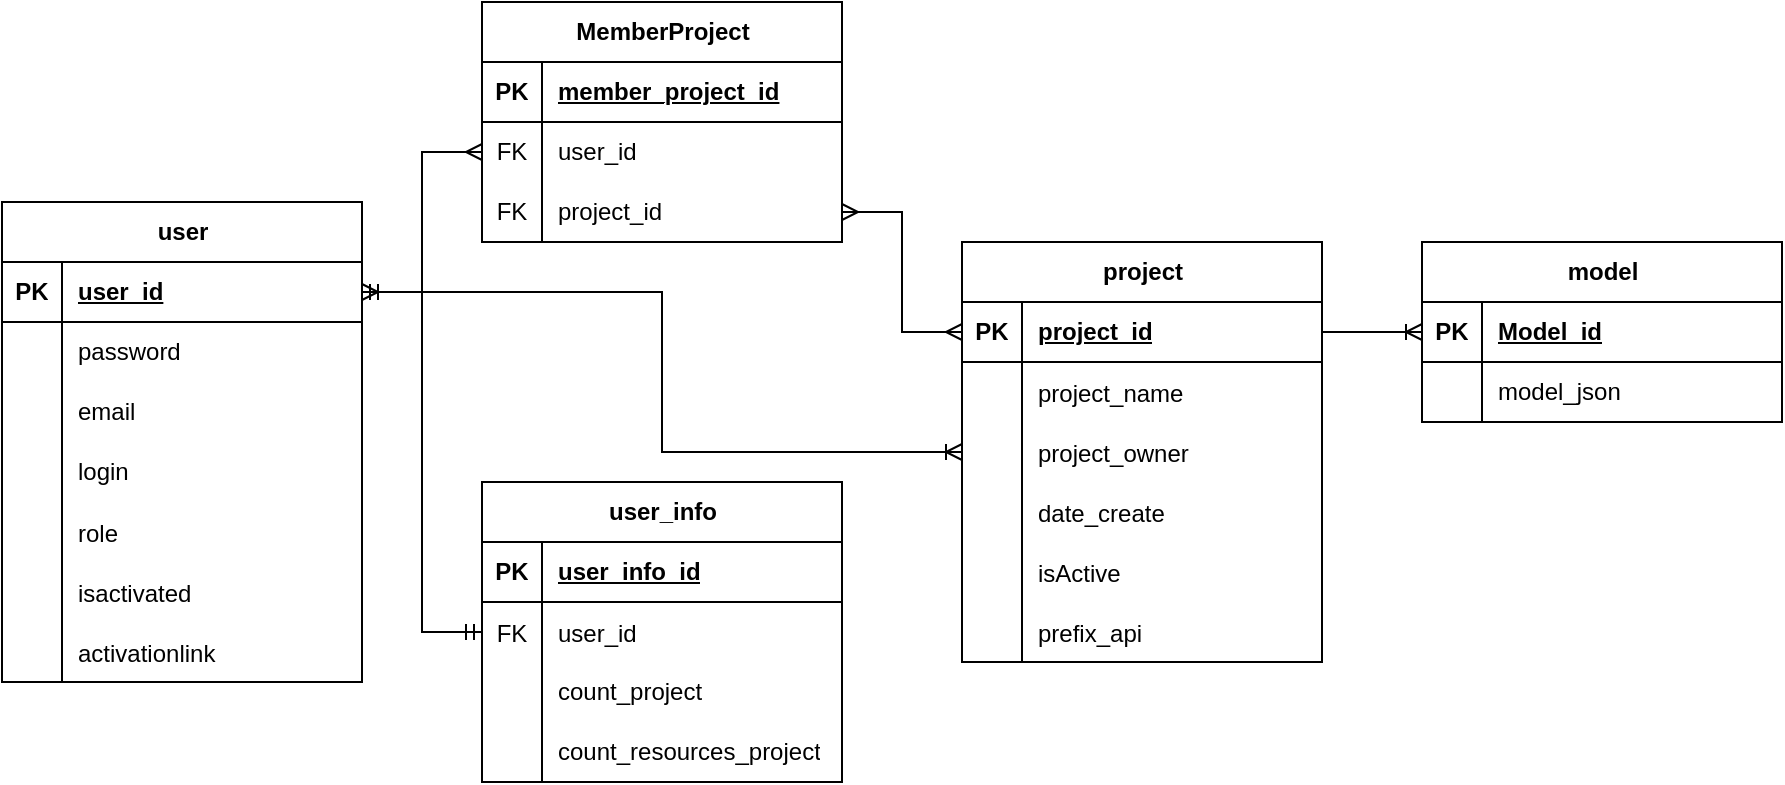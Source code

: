 <mxfile version="21.5.0" type="device" pages="6">
  <diagram name="БД" id="E6ocqkmq08Pfhn93yvrY">
    <mxGraphModel dx="666" dy="426" grid="1" gridSize="10" guides="1" tooltips="1" connect="1" arrows="1" fold="1" page="1" pageScale="1" pageWidth="827" pageHeight="1169" math="0" shadow="0">
      <root>
        <mxCell id="0" />
        <mxCell id="1" parent="0" />
        <mxCell id="TQHAM2a1OnEhRObQm3u3-1" value="user" style="shape=table;startSize=30;container=1;collapsible=1;childLayout=tableLayout;fixedRows=1;rowLines=0;fontStyle=1;align=center;resizeLast=1;html=1;" parent="1" vertex="1">
          <mxGeometry x="200" y="190" width="180" height="240" as="geometry" />
        </mxCell>
        <mxCell id="TQHAM2a1OnEhRObQm3u3-2" value="" style="shape=tableRow;horizontal=0;startSize=0;swimlaneHead=0;swimlaneBody=0;fillColor=none;collapsible=0;dropTarget=0;points=[[0,0.5],[1,0.5]];portConstraint=eastwest;top=0;left=0;right=0;bottom=1;" parent="TQHAM2a1OnEhRObQm3u3-1" vertex="1">
          <mxGeometry y="30" width="180" height="30" as="geometry" />
        </mxCell>
        <mxCell id="TQHAM2a1OnEhRObQm3u3-3" value="PK" style="shape=partialRectangle;connectable=0;fillColor=none;top=0;left=0;bottom=0;right=0;fontStyle=1;overflow=hidden;whiteSpace=wrap;html=1;" parent="TQHAM2a1OnEhRObQm3u3-2" vertex="1">
          <mxGeometry width="30" height="30" as="geometry">
            <mxRectangle width="30" height="30" as="alternateBounds" />
          </mxGeometry>
        </mxCell>
        <mxCell id="TQHAM2a1OnEhRObQm3u3-4" value="user_id" style="shape=partialRectangle;connectable=0;fillColor=none;top=0;left=0;bottom=0;right=0;align=left;spacingLeft=6;fontStyle=5;overflow=hidden;whiteSpace=wrap;html=1;" parent="TQHAM2a1OnEhRObQm3u3-2" vertex="1">
          <mxGeometry x="30" width="150" height="30" as="geometry">
            <mxRectangle width="150" height="30" as="alternateBounds" />
          </mxGeometry>
        </mxCell>
        <mxCell id="TQHAM2a1OnEhRObQm3u3-5" value="" style="shape=tableRow;horizontal=0;startSize=0;swimlaneHead=0;swimlaneBody=0;fillColor=none;collapsible=0;dropTarget=0;points=[[0,0.5],[1,0.5]];portConstraint=eastwest;top=0;left=0;right=0;bottom=0;" parent="TQHAM2a1OnEhRObQm3u3-1" vertex="1">
          <mxGeometry y="60" width="180" height="30" as="geometry" />
        </mxCell>
        <mxCell id="TQHAM2a1OnEhRObQm3u3-6" value="" style="shape=partialRectangle;connectable=0;fillColor=none;top=0;left=0;bottom=0;right=0;editable=1;overflow=hidden;whiteSpace=wrap;html=1;" parent="TQHAM2a1OnEhRObQm3u3-5" vertex="1">
          <mxGeometry width="30" height="30" as="geometry">
            <mxRectangle width="30" height="30" as="alternateBounds" />
          </mxGeometry>
        </mxCell>
        <mxCell id="TQHAM2a1OnEhRObQm3u3-7" value="password" style="shape=partialRectangle;connectable=0;fillColor=none;top=0;left=0;bottom=0;right=0;align=left;spacingLeft=6;overflow=hidden;whiteSpace=wrap;html=1;" parent="TQHAM2a1OnEhRObQm3u3-5" vertex="1">
          <mxGeometry x="30" width="150" height="30" as="geometry">
            <mxRectangle width="150" height="30" as="alternateBounds" />
          </mxGeometry>
        </mxCell>
        <mxCell id="TQHAM2a1OnEhRObQm3u3-8" value="" style="shape=tableRow;horizontal=0;startSize=0;swimlaneHead=0;swimlaneBody=0;fillColor=none;collapsible=0;dropTarget=0;points=[[0,0.5],[1,0.5]];portConstraint=eastwest;top=0;left=0;right=0;bottom=0;" parent="TQHAM2a1OnEhRObQm3u3-1" vertex="1">
          <mxGeometry y="90" width="180" height="30" as="geometry" />
        </mxCell>
        <mxCell id="TQHAM2a1OnEhRObQm3u3-9" value="" style="shape=partialRectangle;connectable=0;fillColor=none;top=0;left=0;bottom=0;right=0;editable=1;overflow=hidden;whiteSpace=wrap;html=1;" parent="TQHAM2a1OnEhRObQm3u3-8" vertex="1">
          <mxGeometry width="30" height="30" as="geometry">
            <mxRectangle width="30" height="30" as="alternateBounds" />
          </mxGeometry>
        </mxCell>
        <mxCell id="TQHAM2a1OnEhRObQm3u3-10" value="email" style="shape=partialRectangle;connectable=0;fillColor=none;top=0;left=0;bottom=0;right=0;align=left;spacingLeft=6;overflow=hidden;whiteSpace=wrap;html=1;" parent="TQHAM2a1OnEhRObQm3u3-8" vertex="1">
          <mxGeometry x="30" width="150" height="30" as="geometry">
            <mxRectangle width="150" height="30" as="alternateBounds" />
          </mxGeometry>
        </mxCell>
        <mxCell id="TQHAM2a1OnEhRObQm3u3-11" value="" style="shape=tableRow;horizontal=0;startSize=0;swimlaneHead=0;swimlaneBody=0;fillColor=none;collapsible=0;dropTarget=0;points=[[0,0.5],[1,0.5]];portConstraint=eastwest;top=0;left=0;right=0;bottom=0;" parent="TQHAM2a1OnEhRObQm3u3-1" vertex="1">
          <mxGeometry y="120" width="180" height="30" as="geometry" />
        </mxCell>
        <mxCell id="TQHAM2a1OnEhRObQm3u3-12" value="" style="shape=partialRectangle;connectable=0;fillColor=none;top=0;left=0;bottom=0;right=0;editable=1;overflow=hidden;whiteSpace=wrap;html=1;" parent="TQHAM2a1OnEhRObQm3u3-11" vertex="1">
          <mxGeometry width="30" height="30" as="geometry">
            <mxRectangle width="30" height="30" as="alternateBounds" />
          </mxGeometry>
        </mxCell>
        <mxCell id="TQHAM2a1OnEhRObQm3u3-13" value="login" style="shape=partialRectangle;connectable=0;fillColor=none;top=0;left=0;bottom=0;right=0;align=left;spacingLeft=6;overflow=hidden;whiteSpace=wrap;html=1;" parent="TQHAM2a1OnEhRObQm3u3-11" vertex="1">
          <mxGeometry x="30" width="150" height="30" as="geometry">
            <mxRectangle width="150" height="30" as="alternateBounds" />
          </mxGeometry>
        </mxCell>
        <mxCell id="SaDYUhm8mN-tbCAUvB_5-37" value="" style="shape=tableRow;horizontal=0;startSize=0;swimlaneHead=0;swimlaneBody=0;fillColor=none;collapsible=0;dropTarget=0;points=[[0,0.5],[1,0.5]];portConstraint=eastwest;top=0;left=0;right=0;bottom=0;" parent="TQHAM2a1OnEhRObQm3u3-1" vertex="1">
          <mxGeometry y="150" width="180" height="30" as="geometry" />
        </mxCell>
        <mxCell id="SaDYUhm8mN-tbCAUvB_5-38" value="" style="shape=partialRectangle;connectable=0;fillColor=none;top=0;left=0;bottom=0;right=0;editable=1;overflow=hidden;" parent="SaDYUhm8mN-tbCAUvB_5-37" vertex="1">
          <mxGeometry width="30" height="30" as="geometry">
            <mxRectangle width="30" height="30" as="alternateBounds" />
          </mxGeometry>
        </mxCell>
        <mxCell id="SaDYUhm8mN-tbCAUvB_5-39" value="role" style="shape=partialRectangle;connectable=0;fillColor=none;top=0;left=0;bottom=0;right=0;align=left;spacingLeft=6;overflow=hidden;" parent="SaDYUhm8mN-tbCAUvB_5-37" vertex="1">
          <mxGeometry x="30" width="150" height="30" as="geometry">
            <mxRectangle width="150" height="30" as="alternateBounds" />
          </mxGeometry>
        </mxCell>
        <mxCell id="SaDYUhm8mN-tbCAUvB_5-40" value="" style="shape=tableRow;horizontal=0;startSize=0;swimlaneHead=0;swimlaneBody=0;fillColor=none;collapsible=0;dropTarget=0;points=[[0,0.5],[1,0.5]];portConstraint=eastwest;top=0;left=0;right=0;bottom=0;" parent="TQHAM2a1OnEhRObQm3u3-1" vertex="1">
          <mxGeometry y="180" width="180" height="30" as="geometry" />
        </mxCell>
        <mxCell id="SaDYUhm8mN-tbCAUvB_5-41" value="" style="shape=partialRectangle;connectable=0;fillColor=none;top=0;left=0;bottom=0;right=0;editable=1;overflow=hidden;" parent="SaDYUhm8mN-tbCAUvB_5-40" vertex="1">
          <mxGeometry width="30" height="30" as="geometry">
            <mxRectangle width="30" height="30" as="alternateBounds" />
          </mxGeometry>
        </mxCell>
        <mxCell id="SaDYUhm8mN-tbCAUvB_5-42" value="isactivated" style="shape=partialRectangle;connectable=0;fillColor=none;top=0;left=0;bottom=0;right=0;align=left;spacingLeft=6;overflow=hidden;" parent="SaDYUhm8mN-tbCAUvB_5-40" vertex="1">
          <mxGeometry x="30" width="150" height="30" as="geometry">
            <mxRectangle width="150" height="30" as="alternateBounds" />
          </mxGeometry>
        </mxCell>
        <mxCell id="SaDYUhm8mN-tbCAUvB_5-43" value="" style="shape=tableRow;horizontal=0;startSize=0;swimlaneHead=0;swimlaneBody=0;fillColor=none;collapsible=0;dropTarget=0;points=[[0,0.5],[1,0.5]];portConstraint=eastwest;top=0;left=0;right=0;bottom=0;" parent="TQHAM2a1OnEhRObQm3u3-1" vertex="1">
          <mxGeometry y="210" width="180" height="30" as="geometry" />
        </mxCell>
        <mxCell id="SaDYUhm8mN-tbCAUvB_5-44" value="" style="shape=partialRectangle;connectable=0;fillColor=none;top=0;left=0;bottom=0;right=0;editable=1;overflow=hidden;" parent="SaDYUhm8mN-tbCAUvB_5-43" vertex="1">
          <mxGeometry width="30" height="30" as="geometry">
            <mxRectangle width="30" height="30" as="alternateBounds" />
          </mxGeometry>
        </mxCell>
        <mxCell id="SaDYUhm8mN-tbCAUvB_5-45" value="activationlink" style="shape=partialRectangle;connectable=0;fillColor=none;top=0;left=0;bottom=0;right=0;align=left;spacingLeft=6;overflow=hidden;" parent="SaDYUhm8mN-tbCAUvB_5-43" vertex="1">
          <mxGeometry x="30" width="150" height="30" as="geometry">
            <mxRectangle width="150" height="30" as="alternateBounds" />
          </mxGeometry>
        </mxCell>
        <mxCell id="pEUHwDjKzFvbTwS_ZbKf-1" value="project" style="shape=table;startSize=30;container=1;collapsible=1;childLayout=tableLayout;fixedRows=1;rowLines=0;fontStyle=1;align=center;resizeLast=1;html=1;" parent="1" vertex="1">
          <mxGeometry x="680" y="210" width="180" height="210" as="geometry" />
        </mxCell>
        <mxCell id="pEUHwDjKzFvbTwS_ZbKf-2" value="" style="shape=tableRow;horizontal=0;startSize=0;swimlaneHead=0;swimlaneBody=0;fillColor=none;collapsible=0;dropTarget=0;points=[[0,0.5],[1,0.5]];portConstraint=eastwest;top=0;left=0;right=0;bottom=1;" parent="pEUHwDjKzFvbTwS_ZbKf-1" vertex="1">
          <mxGeometry y="30" width="180" height="30" as="geometry" />
        </mxCell>
        <mxCell id="pEUHwDjKzFvbTwS_ZbKf-3" value="PK" style="shape=partialRectangle;connectable=0;fillColor=none;top=0;left=0;bottom=0;right=0;fontStyle=1;overflow=hidden;whiteSpace=wrap;html=1;" parent="pEUHwDjKzFvbTwS_ZbKf-2" vertex="1">
          <mxGeometry width="30" height="30" as="geometry">
            <mxRectangle width="30" height="30" as="alternateBounds" />
          </mxGeometry>
        </mxCell>
        <mxCell id="pEUHwDjKzFvbTwS_ZbKf-4" value="project_id" style="shape=partialRectangle;connectable=0;fillColor=none;top=0;left=0;bottom=0;right=0;align=left;spacingLeft=6;fontStyle=5;overflow=hidden;whiteSpace=wrap;html=1;" parent="pEUHwDjKzFvbTwS_ZbKf-2" vertex="1">
          <mxGeometry x="30" width="150" height="30" as="geometry">
            <mxRectangle width="150" height="30" as="alternateBounds" />
          </mxGeometry>
        </mxCell>
        <mxCell id="Extt9CxQ6JcBSki1mGfH-1" value="" style="shape=tableRow;horizontal=0;startSize=0;swimlaneHead=0;swimlaneBody=0;fillColor=none;collapsible=0;dropTarget=0;points=[[0,0.5],[1,0.5]];portConstraint=eastwest;top=0;left=0;right=0;bottom=0;" parent="pEUHwDjKzFvbTwS_ZbKf-1" vertex="1">
          <mxGeometry y="60" width="180" height="30" as="geometry" />
        </mxCell>
        <mxCell id="Extt9CxQ6JcBSki1mGfH-2" value="" style="shape=partialRectangle;connectable=0;fillColor=none;top=0;left=0;bottom=0;right=0;editable=1;overflow=hidden;" parent="Extt9CxQ6JcBSki1mGfH-1" vertex="1">
          <mxGeometry width="30" height="30" as="geometry">
            <mxRectangle width="30" height="30" as="alternateBounds" />
          </mxGeometry>
        </mxCell>
        <mxCell id="Extt9CxQ6JcBSki1mGfH-3" value="project_name" style="shape=partialRectangle;connectable=0;fillColor=none;top=0;left=0;bottom=0;right=0;align=left;spacingLeft=6;overflow=hidden;" parent="Extt9CxQ6JcBSki1mGfH-1" vertex="1">
          <mxGeometry x="30" width="150" height="30" as="geometry">
            <mxRectangle width="150" height="30" as="alternateBounds" />
          </mxGeometry>
        </mxCell>
        <mxCell id="Extt9CxQ6JcBSki1mGfH-20" value="" style="shape=tableRow;horizontal=0;startSize=0;swimlaneHead=0;swimlaneBody=0;fillColor=none;collapsible=0;dropTarget=0;points=[[0,0.5],[1,0.5]];portConstraint=eastwest;top=0;left=0;right=0;bottom=0;" parent="pEUHwDjKzFvbTwS_ZbKf-1" vertex="1">
          <mxGeometry y="90" width="180" height="30" as="geometry" />
        </mxCell>
        <mxCell id="Extt9CxQ6JcBSki1mGfH-21" value="" style="shape=partialRectangle;connectable=0;fillColor=none;top=0;left=0;bottom=0;right=0;editable=1;overflow=hidden;" parent="Extt9CxQ6JcBSki1mGfH-20" vertex="1">
          <mxGeometry width="30" height="30" as="geometry">
            <mxRectangle width="30" height="30" as="alternateBounds" />
          </mxGeometry>
        </mxCell>
        <mxCell id="Extt9CxQ6JcBSki1mGfH-22" value="project_owner" style="shape=partialRectangle;connectable=0;fillColor=none;top=0;left=0;bottom=0;right=0;align=left;spacingLeft=6;overflow=hidden;" parent="Extt9CxQ6JcBSki1mGfH-20" vertex="1">
          <mxGeometry x="30" width="150" height="30" as="geometry">
            <mxRectangle width="150" height="30" as="alternateBounds" />
          </mxGeometry>
        </mxCell>
        <mxCell id="SaDYUhm8mN-tbCAUvB_5-1" value="" style="shape=tableRow;horizontal=0;startSize=0;swimlaneHead=0;swimlaneBody=0;fillColor=none;collapsible=0;dropTarget=0;points=[[0,0.5],[1,0.5]];portConstraint=eastwest;top=0;left=0;right=0;bottom=0;" parent="pEUHwDjKzFvbTwS_ZbKf-1" vertex="1">
          <mxGeometry y="120" width="180" height="30" as="geometry" />
        </mxCell>
        <mxCell id="SaDYUhm8mN-tbCAUvB_5-2" value="" style="shape=partialRectangle;connectable=0;fillColor=none;top=0;left=0;bottom=0;right=0;editable=1;overflow=hidden;" parent="SaDYUhm8mN-tbCAUvB_5-1" vertex="1">
          <mxGeometry width="30" height="30" as="geometry">
            <mxRectangle width="30" height="30" as="alternateBounds" />
          </mxGeometry>
        </mxCell>
        <mxCell id="SaDYUhm8mN-tbCAUvB_5-3" value="date_create" style="shape=partialRectangle;connectable=0;fillColor=none;top=0;left=0;bottom=0;right=0;align=left;spacingLeft=6;overflow=hidden;" parent="SaDYUhm8mN-tbCAUvB_5-1" vertex="1">
          <mxGeometry x="30" width="150" height="30" as="geometry">
            <mxRectangle width="150" height="30" as="alternateBounds" />
          </mxGeometry>
        </mxCell>
        <mxCell id="SaDYUhm8mN-tbCAUvB_5-4" value="" style="shape=tableRow;horizontal=0;startSize=0;swimlaneHead=0;swimlaneBody=0;fillColor=none;collapsible=0;dropTarget=0;points=[[0,0.5],[1,0.5]];portConstraint=eastwest;top=0;left=0;right=0;bottom=0;" parent="pEUHwDjKzFvbTwS_ZbKf-1" vertex="1">
          <mxGeometry y="150" width="180" height="30" as="geometry" />
        </mxCell>
        <mxCell id="SaDYUhm8mN-tbCAUvB_5-5" value="" style="shape=partialRectangle;connectable=0;fillColor=none;top=0;left=0;bottom=0;right=0;editable=1;overflow=hidden;" parent="SaDYUhm8mN-tbCAUvB_5-4" vertex="1">
          <mxGeometry width="30" height="30" as="geometry">
            <mxRectangle width="30" height="30" as="alternateBounds" />
          </mxGeometry>
        </mxCell>
        <mxCell id="SaDYUhm8mN-tbCAUvB_5-6" value="isActive" style="shape=partialRectangle;connectable=0;fillColor=none;top=0;left=0;bottom=0;right=0;align=left;spacingLeft=6;overflow=hidden;" parent="SaDYUhm8mN-tbCAUvB_5-4" vertex="1">
          <mxGeometry x="30" width="150" height="30" as="geometry">
            <mxRectangle width="150" height="30" as="alternateBounds" />
          </mxGeometry>
        </mxCell>
        <mxCell id="rHd0B1azWgGXLG8TlZAf-1" value="" style="shape=tableRow;horizontal=0;startSize=0;swimlaneHead=0;swimlaneBody=0;fillColor=none;collapsible=0;dropTarget=0;points=[[0,0.5],[1,0.5]];portConstraint=eastwest;top=0;left=0;right=0;bottom=0;" parent="pEUHwDjKzFvbTwS_ZbKf-1" vertex="1">
          <mxGeometry y="180" width="180" height="30" as="geometry" />
        </mxCell>
        <mxCell id="rHd0B1azWgGXLG8TlZAf-2" value="" style="shape=partialRectangle;connectable=0;fillColor=none;top=0;left=0;bottom=0;right=0;editable=1;overflow=hidden;" parent="rHd0B1azWgGXLG8TlZAf-1" vertex="1">
          <mxGeometry width="30" height="30" as="geometry">
            <mxRectangle width="30" height="30" as="alternateBounds" />
          </mxGeometry>
        </mxCell>
        <mxCell id="rHd0B1azWgGXLG8TlZAf-3" value="prefix_api" style="shape=partialRectangle;connectable=0;fillColor=none;top=0;left=0;bottom=0;right=0;align=left;spacingLeft=6;overflow=hidden;" parent="rHd0B1azWgGXLG8TlZAf-1" vertex="1">
          <mxGeometry x="30" width="150" height="30" as="geometry">
            <mxRectangle width="150" height="30" as="alternateBounds" />
          </mxGeometry>
        </mxCell>
        <mxCell id="pEUHwDjKzFvbTwS_ZbKf-14" value="model" style="shape=table;startSize=30;container=1;collapsible=1;childLayout=tableLayout;fixedRows=1;rowLines=0;fontStyle=1;align=center;resizeLast=1;html=1;" parent="1" vertex="1">
          <mxGeometry x="910" y="210" width="180" height="90" as="geometry" />
        </mxCell>
        <mxCell id="pEUHwDjKzFvbTwS_ZbKf-15" value="" style="shape=tableRow;horizontal=0;startSize=0;swimlaneHead=0;swimlaneBody=0;fillColor=none;collapsible=0;dropTarget=0;points=[[0,0.5],[1,0.5]];portConstraint=eastwest;top=0;left=0;right=0;bottom=1;" parent="pEUHwDjKzFvbTwS_ZbKf-14" vertex="1">
          <mxGeometry y="30" width="180" height="30" as="geometry" />
        </mxCell>
        <mxCell id="pEUHwDjKzFvbTwS_ZbKf-16" value="PK" style="shape=partialRectangle;connectable=0;fillColor=none;top=0;left=0;bottom=0;right=0;fontStyle=1;overflow=hidden;whiteSpace=wrap;html=1;" parent="pEUHwDjKzFvbTwS_ZbKf-15" vertex="1">
          <mxGeometry width="30" height="30" as="geometry">
            <mxRectangle width="30" height="30" as="alternateBounds" />
          </mxGeometry>
        </mxCell>
        <mxCell id="pEUHwDjKzFvbTwS_ZbKf-17" value="Model_id" style="shape=partialRectangle;connectable=0;fillColor=none;top=0;left=0;bottom=0;right=0;align=left;spacingLeft=6;fontStyle=5;overflow=hidden;whiteSpace=wrap;html=1;" parent="pEUHwDjKzFvbTwS_ZbKf-15" vertex="1">
          <mxGeometry x="30" width="150" height="30" as="geometry">
            <mxRectangle width="150" height="30" as="alternateBounds" />
          </mxGeometry>
        </mxCell>
        <mxCell id="pEUHwDjKzFvbTwS_ZbKf-18" value="" style="shape=tableRow;horizontal=0;startSize=0;swimlaneHead=0;swimlaneBody=0;fillColor=none;collapsible=0;dropTarget=0;points=[[0,0.5],[1,0.5]];portConstraint=eastwest;top=0;left=0;right=0;bottom=0;" parent="pEUHwDjKzFvbTwS_ZbKf-14" vertex="1">
          <mxGeometry y="60" width="180" height="30" as="geometry" />
        </mxCell>
        <mxCell id="pEUHwDjKzFvbTwS_ZbKf-19" value="" style="shape=partialRectangle;connectable=0;fillColor=none;top=0;left=0;bottom=0;right=0;editable=1;overflow=hidden;whiteSpace=wrap;html=1;" parent="pEUHwDjKzFvbTwS_ZbKf-18" vertex="1">
          <mxGeometry width="30" height="30" as="geometry">
            <mxRectangle width="30" height="30" as="alternateBounds" />
          </mxGeometry>
        </mxCell>
        <mxCell id="pEUHwDjKzFvbTwS_ZbKf-20" value="model_json" style="shape=partialRectangle;connectable=0;fillColor=none;top=0;left=0;bottom=0;right=0;align=left;spacingLeft=6;overflow=hidden;whiteSpace=wrap;html=1;" parent="pEUHwDjKzFvbTwS_ZbKf-18" vertex="1">
          <mxGeometry x="30" width="150" height="30" as="geometry">
            <mxRectangle width="150" height="30" as="alternateBounds" />
          </mxGeometry>
        </mxCell>
        <mxCell id="Extt9CxQ6JcBSki1mGfH-31" value="MemberProject" style="shape=table;startSize=30;container=1;collapsible=1;childLayout=tableLayout;fixedRows=1;rowLines=0;fontStyle=1;align=center;resizeLast=1;html=1;" parent="1" vertex="1">
          <mxGeometry x="440" y="90" width="180" height="120" as="geometry" />
        </mxCell>
        <mxCell id="Extt9CxQ6JcBSki1mGfH-32" value="" style="shape=tableRow;horizontal=0;startSize=0;swimlaneHead=0;swimlaneBody=0;fillColor=none;collapsible=0;dropTarget=0;points=[[0,0.5],[1,0.5]];portConstraint=eastwest;top=0;left=0;right=0;bottom=1;" parent="Extt9CxQ6JcBSki1mGfH-31" vertex="1">
          <mxGeometry y="30" width="180" height="30" as="geometry" />
        </mxCell>
        <mxCell id="Extt9CxQ6JcBSki1mGfH-33" value="PK" style="shape=partialRectangle;connectable=0;fillColor=none;top=0;left=0;bottom=0;right=0;fontStyle=1;overflow=hidden;whiteSpace=wrap;html=1;" parent="Extt9CxQ6JcBSki1mGfH-32" vertex="1">
          <mxGeometry width="30" height="30" as="geometry">
            <mxRectangle width="30" height="30" as="alternateBounds" />
          </mxGeometry>
        </mxCell>
        <mxCell id="Extt9CxQ6JcBSki1mGfH-34" value="member_project_id" style="shape=partialRectangle;connectable=0;fillColor=none;top=0;left=0;bottom=0;right=0;align=left;spacingLeft=6;fontStyle=5;overflow=hidden;whiteSpace=wrap;html=1;" parent="Extt9CxQ6JcBSki1mGfH-32" vertex="1">
          <mxGeometry x="30" width="150" height="30" as="geometry">
            <mxRectangle width="150" height="30" as="alternateBounds" />
          </mxGeometry>
        </mxCell>
        <mxCell id="Extt9CxQ6JcBSki1mGfH-35" value="" style="shape=tableRow;horizontal=0;startSize=0;swimlaneHead=0;swimlaneBody=0;fillColor=none;collapsible=0;dropTarget=0;points=[[0,0.5],[1,0.5]];portConstraint=eastwest;top=0;left=0;right=0;bottom=0;" parent="Extt9CxQ6JcBSki1mGfH-31" vertex="1">
          <mxGeometry y="60" width="180" height="30" as="geometry" />
        </mxCell>
        <mxCell id="Extt9CxQ6JcBSki1mGfH-36" value="FK" style="shape=partialRectangle;connectable=0;fillColor=none;top=0;left=0;bottom=0;right=0;editable=1;overflow=hidden;whiteSpace=wrap;html=1;" parent="Extt9CxQ6JcBSki1mGfH-35" vertex="1">
          <mxGeometry width="30" height="30" as="geometry">
            <mxRectangle width="30" height="30" as="alternateBounds" />
          </mxGeometry>
        </mxCell>
        <mxCell id="Extt9CxQ6JcBSki1mGfH-37" value="user_id" style="shape=partialRectangle;connectable=0;fillColor=none;top=0;left=0;bottom=0;right=0;align=left;spacingLeft=6;overflow=hidden;whiteSpace=wrap;html=1;" parent="Extt9CxQ6JcBSki1mGfH-35" vertex="1">
          <mxGeometry x="30" width="150" height="30" as="geometry">
            <mxRectangle width="150" height="30" as="alternateBounds" />
          </mxGeometry>
        </mxCell>
        <mxCell id="Extt9CxQ6JcBSki1mGfH-38" value="" style="shape=tableRow;horizontal=0;startSize=0;swimlaneHead=0;swimlaneBody=0;fillColor=none;collapsible=0;dropTarget=0;points=[[0,0.5],[1,0.5]];portConstraint=eastwest;top=0;left=0;right=0;bottom=0;" parent="Extt9CxQ6JcBSki1mGfH-31" vertex="1">
          <mxGeometry y="90" width="180" height="30" as="geometry" />
        </mxCell>
        <mxCell id="Extt9CxQ6JcBSki1mGfH-39" value="FK" style="shape=partialRectangle;connectable=0;fillColor=none;top=0;left=0;bottom=0;right=0;editable=1;overflow=hidden;whiteSpace=wrap;html=1;" parent="Extt9CxQ6JcBSki1mGfH-38" vertex="1">
          <mxGeometry width="30" height="30" as="geometry">
            <mxRectangle width="30" height="30" as="alternateBounds" />
          </mxGeometry>
        </mxCell>
        <mxCell id="Extt9CxQ6JcBSki1mGfH-40" value="project_id" style="shape=partialRectangle;connectable=0;fillColor=none;top=0;left=0;bottom=0;right=0;align=left;spacingLeft=6;overflow=hidden;whiteSpace=wrap;html=1;" parent="Extt9CxQ6JcBSki1mGfH-38" vertex="1">
          <mxGeometry x="30" width="150" height="30" as="geometry">
            <mxRectangle width="150" height="30" as="alternateBounds" />
          </mxGeometry>
        </mxCell>
        <mxCell id="Extt9CxQ6JcBSki1mGfH-44" value="" style="edgeStyle=entityRelationEdgeStyle;fontSize=12;html=1;endArrow=ERmany;startArrow=ERmany;rounded=0;entryX=1;entryY=0.5;entryDx=0;entryDy=0;exitX=0;exitY=0.5;exitDx=0;exitDy=0;" parent="1" source="Extt9CxQ6JcBSki1mGfH-35" target="TQHAM2a1OnEhRObQm3u3-2" edge="1">
          <mxGeometry width="100" height="100" relative="1" as="geometry">
            <mxPoint x="440" y="285" as="sourcePoint" />
            <mxPoint x="430" y="280" as="targetPoint" />
          </mxGeometry>
        </mxCell>
        <mxCell id="Extt9CxQ6JcBSki1mGfH-45" value="" style="edgeStyle=entityRelationEdgeStyle;fontSize=12;html=1;endArrow=ERmany;startArrow=ERmany;rounded=0;entryX=0;entryY=0.5;entryDx=0;entryDy=0;exitX=1;exitY=0.5;exitDx=0;exitDy=0;" parent="1" source="Extt9CxQ6JcBSki1mGfH-38" target="pEUHwDjKzFvbTwS_ZbKf-2" edge="1">
          <mxGeometry width="100" height="100" relative="1" as="geometry">
            <mxPoint x="680" y="490" as="sourcePoint" />
            <mxPoint x="780" y="390" as="targetPoint" />
          </mxGeometry>
        </mxCell>
        <mxCell id="SaDYUhm8mN-tbCAUvB_5-13" value="user_info" style="shape=table;startSize=30;container=1;collapsible=1;childLayout=tableLayout;fixedRows=1;rowLines=0;fontStyle=1;align=center;resizeLast=1;html=1;" parent="1" vertex="1">
          <mxGeometry x="440" y="330" width="180" height="150" as="geometry" />
        </mxCell>
        <mxCell id="SaDYUhm8mN-tbCAUvB_5-14" value="" style="shape=tableRow;horizontal=0;startSize=0;swimlaneHead=0;swimlaneBody=0;fillColor=none;collapsible=0;dropTarget=0;points=[[0,0.5],[1,0.5]];portConstraint=eastwest;top=0;left=0;right=0;bottom=1;" parent="SaDYUhm8mN-tbCAUvB_5-13" vertex="1">
          <mxGeometry y="30" width="180" height="30" as="geometry" />
        </mxCell>
        <mxCell id="SaDYUhm8mN-tbCAUvB_5-15" value="PK" style="shape=partialRectangle;connectable=0;fillColor=none;top=0;left=0;bottom=0;right=0;fontStyle=1;overflow=hidden;whiteSpace=wrap;html=1;" parent="SaDYUhm8mN-tbCAUvB_5-14" vertex="1">
          <mxGeometry width="30" height="30" as="geometry">
            <mxRectangle width="30" height="30" as="alternateBounds" />
          </mxGeometry>
        </mxCell>
        <mxCell id="SaDYUhm8mN-tbCAUvB_5-16" value="user_info_id" style="shape=partialRectangle;connectable=0;fillColor=none;top=0;left=0;bottom=0;right=0;align=left;spacingLeft=6;fontStyle=5;overflow=hidden;whiteSpace=wrap;html=1;" parent="SaDYUhm8mN-tbCAUvB_5-14" vertex="1">
          <mxGeometry x="30" width="150" height="30" as="geometry">
            <mxRectangle width="150" height="30" as="alternateBounds" />
          </mxGeometry>
        </mxCell>
        <mxCell id="SaDYUhm8mN-tbCAUvB_5-29" value="" style="shape=tableRow;horizontal=0;startSize=0;swimlaneHead=0;swimlaneBody=0;fillColor=none;collapsible=0;dropTarget=0;points=[[0,0.5],[1,0.5]];portConstraint=eastwest;top=0;left=0;right=0;bottom=0;" parent="SaDYUhm8mN-tbCAUvB_5-13" vertex="1">
          <mxGeometry y="60" width="180" height="30" as="geometry" />
        </mxCell>
        <mxCell id="SaDYUhm8mN-tbCAUvB_5-30" value="FK" style="shape=partialRectangle;connectable=0;fillColor=none;top=0;left=0;bottom=0;right=0;editable=1;overflow=hidden;" parent="SaDYUhm8mN-tbCAUvB_5-29" vertex="1">
          <mxGeometry width="30" height="30" as="geometry">
            <mxRectangle width="30" height="30" as="alternateBounds" />
          </mxGeometry>
        </mxCell>
        <mxCell id="SaDYUhm8mN-tbCAUvB_5-31" value="user_id" style="shape=partialRectangle;connectable=0;fillColor=none;top=0;left=0;bottom=0;right=0;align=left;spacingLeft=6;overflow=hidden;" parent="SaDYUhm8mN-tbCAUvB_5-29" vertex="1">
          <mxGeometry x="30" width="150" height="30" as="geometry">
            <mxRectangle width="150" height="30" as="alternateBounds" />
          </mxGeometry>
        </mxCell>
        <mxCell id="SaDYUhm8mN-tbCAUvB_5-17" value="" style="shape=tableRow;horizontal=0;startSize=0;swimlaneHead=0;swimlaneBody=0;fillColor=none;collapsible=0;dropTarget=0;points=[[0,0.5],[1,0.5]];portConstraint=eastwest;top=0;left=0;right=0;bottom=0;" parent="SaDYUhm8mN-tbCAUvB_5-13" vertex="1">
          <mxGeometry y="90" width="180" height="30" as="geometry" />
        </mxCell>
        <mxCell id="SaDYUhm8mN-tbCAUvB_5-18" value="" style="shape=partialRectangle;connectable=0;fillColor=none;top=0;left=0;bottom=0;right=0;editable=1;overflow=hidden;whiteSpace=wrap;html=1;" parent="SaDYUhm8mN-tbCAUvB_5-17" vertex="1">
          <mxGeometry width="30" height="30" as="geometry">
            <mxRectangle width="30" height="30" as="alternateBounds" />
          </mxGeometry>
        </mxCell>
        <mxCell id="SaDYUhm8mN-tbCAUvB_5-19" value="count_project" style="shape=partialRectangle;connectable=0;fillColor=none;top=0;left=0;bottom=0;right=0;align=left;spacingLeft=6;overflow=hidden;whiteSpace=wrap;html=1;" parent="SaDYUhm8mN-tbCAUvB_5-17" vertex="1">
          <mxGeometry x="30" width="150" height="30" as="geometry">
            <mxRectangle width="150" height="30" as="alternateBounds" />
          </mxGeometry>
        </mxCell>
        <mxCell id="SaDYUhm8mN-tbCAUvB_5-23" value="" style="shape=tableRow;horizontal=0;startSize=0;swimlaneHead=0;swimlaneBody=0;fillColor=none;collapsible=0;dropTarget=0;points=[[0,0.5],[1,0.5]];portConstraint=eastwest;top=0;left=0;right=0;bottom=0;" parent="SaDYUhm8mN-tbCAUvB_5-13" vertex="1">
          <mxGeometry y="120" width="180" height="30" as="geometry" />
        </mxCell>
        <mxCell id="SaDYUhm8mN-tbCAUvB_5-24" value="" style="shape=partialRectangle;connectable=0;fillColor=none;top=0;left=0;bottom=0;right=0;editable=1;overflow=hidden;whiteSpace=wrap;html=1;" parent="SaDYUhm8mN-tbCAUvB_5-23" vertex="1">
          <mxGeometry width="30" height="30" as="geometry">
            <mxRectangle width="30" height="30" as="alternateBounds" />
          </mxGeometry>
        </mxCell>
        <mxCell id="SaDYUhm8mN-tbCAUvB_5-25" value="count_resources_project" style="shape=partialRectangle;connectable=0;fillColor=none;top=0;left=0;bottom=0;right=0;align=left;spacingLeft=6;overflow=hidden;whiteSpace=wrap;html=1;" parent="SaDYUhm8mN-tbCAUvB_5-23" vertex="1">
          <mxGeometry x="30" width="150" height="30" as="geometry">
            <mxRectangle width="150" height="30" as="alternateBounds" />
          </mxGeometry>
        </mxCell>
        <mxCell id="SaDYUhm8mN-tbCAUvB_5-32" value="" style="edgeStyle=entityRelationEdgeStyle;fontSize=12;html=1;endArrow=ERmandOne;startArrow=ERmandOne;rounded=0;entryX=1;entryY=0.5;entryDx=0;entryDy=0;exitX=0;exitY=0.5;exitDx=0;exitDy=0;" parent="1" source="SaDYUhm8mN-tbCAUvB_5-29" target="TQHAM2a1OnEhRObQm3u3-2" edge="1">
          <mxGeometry width="100" height="100" relative="1" as="geometry">
            <mxPoint x="300" y="490" as="sourcePoint" />
            <mxPoint x="400" y="390" as="targetPoint" />
          </mxGeometry>
        </mxCell>
        <mxCell id="5Ms3nMvzwn2FdOkExZbN-1" value="" style="edgeStyle=entityRelationEdgeStyle;fontSize=12;html=1;endArrow=ERoneToMany;rounded=0;exitX=1;exitY=0.5;exitDx=0;exitDy=0;entryX=0;entryY=0.5;entryDx=0;entryDy=0;" parent="1" source="pEUHwDjKzFvbTwS_ZbKf-2" target="pEUHwDjKzFvbTwS_ZbKf-15" edge="1">
          <mxGeometry width="100" height="100" relative="1" as="geometry">
            <mxPoint x="1000" y="450" as="sourcePoint" />
            <mxPoint x="1100" y="350" as="targetPoint" />
          </mxGeometry>
        </mxCell>
        <mxCell id="GKV3GBFeiaEmLKM8l1Uo-1" value="" style="edgeStyle=orthogonalEdgeStyle;fontSize=12;html=1;endArrow=ERoneToMany;rounded=0;exitX=1;exitY=0.5;exitDx=0;exitDy=0;entryX=0;entryY=0.5;entryDx=0;entryDy=0;" parent="1" source="TQHAM2a1OnEhRObQm3u3-2" target="Extt9CxQ6JcBSki1mGfH-20" edge="1">
          <mxGeometry width="100" height="100" relative="1" as="geometry">
            <mxPoint x="400" y="180" as="sourcePoint" />
            <mxPoint x="500" y="80" as="targetPoint" />
          </mxGeometry>
        </mxCell>
      </root>
    </mxGraphModel>
  </diagram>
  <diagram id="2M3fZkKR22wzGBRqcf1y" name="Er - диаграмма">
    <mxGraphModel dx="4412" dy="1748" grid="1" gridSize="10" guides="1" tooltips="1" connect="1" arrows="0" fold="1" page="1" pageScale="1" pageWidth="827" pageHeight="1169" math="0" shadow="0">
      <root>
        <mxCell id="0" />
        <mxCell id="1" parent="0" />
        <mxCell id="LBefpiIvlLYOO5YsJfQB-1" value="&lt;b&gt;user&lt;/b&gt;" style="rounded=0;whiteSpace=wrap;html=1;" parent="1" vertex="1">
          <mxGeometry x="150" y="205" width="130" height="40" as="geometry" />
        </mxCell>
        <mxCell id="Kuul1iOcBXqc7nCEv--w-1" value="&lt;b&gt;project&lt;/b&gt;" style="rounded=0;whiteSpace=wrap;html=1;" parent="1" vertex="1">
          <mxGeometry x="440" y="120" width="130" height="40" as="geometry" />
        </mxCell>
        <mxCell id="Kuul1iOcBXqc7nCEv--w-2" value="&lt;b&gt;model&lt;/b&gt;" style="rounded=0;whiteSpace=wrap;html=1;" parent="1" vertex="1">
          <mxGeometry x="440" y="390" width="130" height="40" as="geometry" />
        </mxCell>
        <mxCell id="fRkzavS6bqGRtboJfH1d-1" value="&lt;b&gt;token&lt;/b&gt;" style="rounded=0;whiteSpace=wrap;html=1;" parent="1" vertex="1">
          <mxGeometry x="150" y="500" width="130" height="40" as="geometry" />
        </mxCell>
        <mxCell id="jpHVBRiPTqjSq6SCTu_T-1" value="" style="edgeStyle=orthogonalEdgeStyle;fontSize=12;html=1;endArrow=ERoneToMany;rounded=1;exitX=1;exitY=0.5;exitDx=0;exitDy=0;entryX=0;entryY=0.5;entryDx=0;entryDy=0;" parent="1" source="LBefpiIvlLYOO5YsJfQB-1" target="Kuul1iOcBXqc7nCEv--w-1" edge="1">
          <mxGeometry width="100" height="100" relative="1" as="geometry">
            <mxPoint x="260" y="195" as="sourcePoint" />
            <mxPoint x="410" y="150" as="targetPoint" />
          </mxGeometry>
        </mxCell>
        <mxCell id="jpHVBRiPTqjSq6SCTu_T-3" value="" style="edgeStyle=orthogonalEdgeStyle;fontSize=12;html=1;endArrow=ERmandOne;rounded=1;exitX=0.5;exitY=0;exitDx=0;exitDy=0;entryX=0.5;entryY=0;entryDx=0;entryDy=0;" parent="1" source="LBefpiIvlLYOO5YsJfQB-1" target="Kuul1iOcBXqc7nCEv--w-1" edge="1">
          <mxGeometry width="100" height="100" relative="1" as="geometry">
            <mxPoint x="50" y="275" as="sourcePoint" />
            <mxPoint x="505" y="115" as="targetPoint" />
            <Array as="points">
              <mxPoint x="215" y="85" />
              <mxPoint x="505" y="85" />
            </Array>
          </mxGeometry>
        </mxCell>
        <mxCell id="jpHVBRiPTqjSq6SCTu_T-2" value="owned" style="rhombus;whiteSpace=wrap;html=1;rounded=0;" parent="1" vertex="1">
          <mxGeometry x="175" y="45" width="80" height="80" as="geometry" />
        </mxCell>
        <mxCell id="jpHVBRiPTqjSq6SCTu_T-6" value="" style="fontSize=12;html=1;endArrow=ERoneToMany;rounded=0;exitX=0.5;exitY=1;exitDx=0;exitDy=0;entryX=0.5;entryY=0;entryDx=0;entryDy=0;" parent="1" source="Kuul1iOcBXqc7nCEv--w-1" target="Kuul1iOcBXqc7nCEv--w-2" edge="1">
          <mxGeometry width="100" height="100" relative="1" as="geometry">
            <mxPoint x="680" y="520" as="sourcePoint" />
            <mxPoint x="780" y="420" as="targetPoint" />
          </mxGeometry>
        </mxCell>
        <mxCell id="jpHVBRiPTqjSq6SCTu_T-9" value="" style="edgeStyle=orthogonalEdgeStyle;fontSize=12;html=1;endArrow=ERoneToMany;rounded=1;exitX=1;exitY=0.5;exitDx=0;exitDy=0;entryX=0;entryY=0.5;entryDx=0;entryDy=0;" parent="1" source="LBefpiIvlLYOO5YsJfQB-1" target="Kuul1iOcBXqc7nCEv--w-2" edge="1">
          <mxGeometry width="100" height="100" relative="1" as="geometry">
            <mxPoint x="400" y="580" as="sourcePoint" />
            <mxPoint x="500" y="480" as="targetPoint" />
          </mxGeometry>
        </mxCell>
        <mxCell id="fRkzavS6bqGRtboJfH1d-3" value="create" style="rhombus;whiteSpace=wrap;html=1;rounded=0;" parent="1" vertex="1">
          <mxGeometry x="320" y="185" width="80" height="80" as="geometry" />
        </mxCell>
        <mxCell id="hFBniJbHRIsUu0pWh6sb-2" value="user_id" style="strokeWidth=1;html=1;shape=mxgraph.flowchart.terminator;whiteSpace=wrap;strokeColor=#000000;rounded=0;" parent="1" vertex="1">
          <mxGeometry x="10" y="90" width="97.5" height="30" as="geometry" />
        </mxCell>
        <mxCell id="hxJpLY5_dX2H_UCfViB3-59" style="orthogonalLoop=1;jettySize=auto;html=1;exitX=1;exitY=0.5;exitDx=0;exitDy=0;exitPerimeter=0;entryX=0;entryY=0.5;entryDx=0;entryDy=0;endArrow=none;endFill=0;rounded=0;" parent="1" source="hxJpLY5_dX2H_UCfViB3-1" target="LBefpiIvlLYOO5YsJfQB-1" edge="1">
          <mxGeometry relative="1" as="geometry" />
        </mxCell>
        <mxCell id="hxJpLY5_dX2H_UCfViB3-1" value="login" style="strokeWidth=1;html=1;shape=mxgraph.flowchart.terminator;whiteSpace=wrap;rounded=0;" parent="1" vertex="1">
          <mxGeometry x="-30" y="130" width="97.5" height="30" as="geometry" />
        </mxCell>
        <mxCell id="hxJpLY5_dX2H_UCfViB3-2" value="password" style="strokeWidth=1;html=1;shape=mxgraph.flowchart.terminator;whiteSpace=wrap;rounded=0;" parent="1" vertex="1">
          <mxGeometry x="-50" y="170" width="97.5" height="30" as="geometry" />
        </mxCell>
        <mxCell id="hxJpLY5_dX2H_UCfViB3-3" value="email" style="strokeWidth=1;html=1;shape=mxgraph.flowchart.terminator;whiteSpace=wrap;rounded=0;" parent="1" vertex="1">
          <mxGeometry x="-50" y="210" width="97.5" height="30" as="geometry" />
        </mxCell>
        <mxCell id="hxJpLY5_dX2H_UCfViB3-4" value="role" style="strokeWidth=1;html=1;shape=mxgraph.flowchart.terminator;whiteSpace=wrap;rounded=0;" parent="1" vertex="1">
          <mxGeometry x="-50" y="250" width="97.5" height="30" as="geometry" />
        </mxCell>
        <mxCell id="hxJpLY5_dX2H_UCfViB3-5" value="isactivated" style="strokeWidth=1;html=1;shape=mxgraph.flowchart.terminator;whiteSpace=wrap;rounded=0;" parent="1" vertex="1">
          <mxGeometry x="-30" y="290" width="97.5" height="30" as="geometry" />
        </mxCell>
        <mxCell id="hxJpLY5_dX2H_UCfViB3-6" value="activationlink" style="strokeWidth=1;html=1;shape=mxgraph.flowchart.terminator;whiteSpace=wrap;rounded=0;" parent="1" vertex="1">
          <mxGeometry x="10" y="330" width="97.5" height="30" as="geometry" />
        </mxCell>
        <mxCell id="hxJpLY5_dX2H_UCfViB3-15" value="user_id" style="strokeWidth=1;html=1;shape=mxgraph.flowchart.terminator;whiteSpace=wrap;rounded=0;" parent="1" vertex="1">
          <mxGeometry x="-29.99" y="505" width="97.49" height="30" as="geometry" />
        </mxCell>
        <mxCell id="hxJpLY5_dX2H_UCfViB3-16" value="token_id" style="strokeWidth=1;html=1;shape=mxgraph.flowchart.terminator;whiteSpace=wrap;rounded=0;" parent="1" vertex="1">
          <mxGeometry x="-20" y="465" width="97.49" height="30" as="geometry" />
        </mxCell>
        <mxCell id="hxJpLY5_dX2H_UCfViB3-17" value="refreshtoken" style="strokeWidth=1;html=1;shape=mxgraph.flowchart.terminator;whiteSpace=wrap;rounded=0;" parent="1" vertex="1">
          <mxGeometry x="-20" y="545" width="97.49" height="30" as="geometry" />
        </mxCell>
        <mxCell id="hxJpLY5_dX2H_UCfViB3-21" value="project_id" style="strokeWidth=1;html=1;shape=mxgraph.flowchart.terminator;whiteSpace=wrap;rounded=0;" parent="1" vertex="1">
          <mxGeometry x="620" y="27.5" width="97.5" height="30" as="geometry" />
        </mxCell>
        <mxCell id="hxJpLY5_dX2H_UCfViB3-22" value="project_name" style="strokeWidth=1;html=1;shape=mxgraph.flowchart.terminator;whiteSpace=wrap;rounded=0;" parent="1" vertex="1">
          <mxGeometry x="646.25" y="67.5" width="97.5" height="30" as="geometry" />
        </mxCell>
        <mxCell id="hxJpLY5_dX2H_UCfViB3-23" value="project_owner" style="strokeWidth=1;html=1;shape=mxgraph.flowchart.terminator;whiteSpace=wrap;rounded=0;" parent="1" vertex="1">
          <mxGeometry x="660" y="107.5" width="97.5" height="30" as="geometry" />
        </mxCell>
        <mxCell id="hxJpLY5_dX2H_UCfViB3-24" value="data_create" style="strokeWidth=1;html=1;shape=mxgraph.flowchart.terminator;whiteSpace=wrap;rounded=0;" parent="1" vertex="1">
          <mxGeometry x="660" y="147.5" width="97.5" height="30" as="geometry" />
        </mxCell>
        <mxCell id="hxJpLY5_dX2H_UCfViB3-25" value="isactive" style="strokeWidth=1;html=1;shape=mxgraph.flowchart.terminator;whiteSpace=wrap;rounded=0;" parent="1" vertex="1">
          <mxGeometry x="646.25" y="187.5" width="97.5" height="30" as="geometry" />
        </mxCell>
        <mxCell id="hxJpLY5_dX2H_UCfViB3-26" value="prefix_api" style="strokeWidth=1;html=1;shape=mxgraph.flowchart.terminator;whiteSpace=wrap;rounded=0;" parent="1" vertex="1">
          <mxGeometry x="620" y="222.5" width="97.5" height="30" as="geometry" />
        </mxCell>
        <mxCell id="hxJpLY5_dX2H_UCfViB3-28" value="" style="edgeStyle=orthogonalEdgeStyle;fontSize=12;html=1;endArrow=ERmandOne;startArrow=ERmandOne;rounded=1;entryX=0.5;entryY=1;entryDx=0;entryDy=0;exitX=0.5;exitY=0;exitDx=0;exitDy=0;" parent="1" source="fRkzavS6bqGRtboJfH1d-1" target="LBefpiIvlLYOO5YsJfQB-1" edge="1">
          <mxGeometry width="100" height="100" relative="1" as="geometry">
            <mxPoint x="530" y="620" as="sourcePoint" />
            <mxPoint x="630" y="520" as="targetPoint" />
            <Array as="points">
              <mxPoint x="215" y="480" />
              <mxPoint x="295" y="480" />
              <mxPoint x="295" y="350" />
              <mxPoint x="215" y="350" />
            </Array>
          </mxGeometry>
        </mxCell>
        <mxCell id="hxJpLY5_dX2H_UCfViB3-30" value="" style="edgeStyle=orthogonalEdgeStyle;fontSize=12;html=1;endArrow=ERmandOne;startArrow=ERmandOne;rounded=1;entryX=0.5;entryY=1;entryDx=0;entryDy=0;exitX=0.5;exitY=0;exitDx=0;exitDy=0;" parent="1" source="fRkzavS6bqGRtboJfH1d-1" target="LBefpiIvlLYOO5YsJfQB-1" edge="1">
          <mxGeometry width="100" height="100" relative="1" as="geometry">
            <mxPoint x="540" y="620" as="sourcePoint" />
            <mxPoint x="540" y="460" as="targetPoint" />
            <Array as="points">
              <mxPoint x="215" y="480" />
              <mxPoint x="130" y="480" />
              <mxPoint x="130" y="350" />
              <mxPoint x="215" y="350" />
            </Array>
          </mxGeometry>
        </mxCell>
        <mxCell id="hxJpLY5_dX2H_UCfViB3-27" value="refer to" style="rhombus;whiteSpace=wrap;html=1;rounded=0;" parent="1" vertex="1">
          <mxGeometry x="255" y="370" width="80" height="80" as="geometry" />
        </mxCell>
        <mxCell id="fRkzavS6bqGRtboJfH1d-2" value="login" style="rhombus;whiteSpace=wrap;html=1;rounded=0;" parent="1" vertex="1">
          <mxGeometry x="90" y="370" width="80" height="80" as="geometry" />
        </mxCell>
        <mxCell id="hxJpLY5_dX2H_UCfViB3-31" value="model_id" style="strokeWidth=1;html=1;shape=mxgraph.flowchart.terminator;whiteSpace=wrap;rounded=0;" parent="1" vertex="1">
          <mxGeometry x="607.5" y="320" width="97.5" height="30" as="geometry" />
        </mxCell>
        <mxCell id="hxJpLY5_dX2H_UCfViB3-32" value="model_json" style="strokeWidth=1;html=1;shape=mxgraph.flowchart.terminator;whiteSpace=wrap;rounded=0;" parent="1" vertex="1">
          <mxGeometry x="630" y="360" width="97.5" height="30" as="geometry" />
        </mxCell>
        <mxCell id="hxJpLY5_dX2H_UCfViB3-33" value="model_name" style="strokeWidth=1;html=1;shape=mxgraph.flowchart.terminator;whiteSpace=wrap;rounded=0;" parent="1" vertex="1">
          <mxGeometry x="630" y="400" width="97.5" height="30" as="geometry" />
        </mxCell>
        <mxCell id="hxJpLY5_dX2H_UCfViB3-34" value="project_id" style="strokeWidth=1;html=1;shape=mxgraph.flowchart.terminator;whiteSpace=wrap;rounded=0;" parent="1" vertex="1">
          <mxGeometry x="630" y="440" width="97.5" height="30" as="geometry" />
        </mxCell>
        <mxCell id="hxJpLY5_dX2H_UCfViB3-35" value="binding_model" style="strokeWidth=1;html=1;shape=mxgraph.flowchart.terminator;whiteSpace=wrap;rounded=0;" parent="1" vertex="1">
          <mxGeometry x="607.5" y="480" width="97.5" height="30" as="geometry" />
        </mxCell>
        <mxCell id="hxJpLY5_dX2H_UCfViB3-40" value="" style="endArrow=none;html=1;rounded=0;exitX=1;exitY=0.5;exitDx=0;exitDy=0;entryX=0;entryY=0.5;entryDx=0;entryDy=0;entryPerimeter=0;" parent="1" source="Kuul1iOcBXqc7nCEv--w-2" target="hxJpLY5_dX2H_UCfViB3-31" edge="1">
          <mxGeometry relative="1" as="geometry">
            <mxPoint x="225" y="550" as="sourcePoint" />
            <mxPoint x="50" y="570" as="targetPoint" />
          </mxGeometry>
        </mxCell>
        <mxCell id="hxJpLY5_dX2H_UCfViB3-41" value="" style="endArrow=none;html=1;rounded=0;exitX=1;exitY=0.5;exitDx=0;exitDy=0;entryX=0;entryY=0.5;entryDx=0;entryDy=0;entryPerimeter=0;" parent="1" source="Kuul1iOcBXqc7nCEv--w-2" target="hxJpLY5_dX2H_UCfViB3-32" edge="1">
          <mxGeometry relative="1" as="geometry">
            <mxPoint x="380" y="500" as="sourcePoint" />
            <mxPoint x="540" y="500" as="targetPoint" />
          </mxGeometry>
        </mxCell>
        <mxCell id="jpHVBRiPTqjSq6SCTu_T-4" value="refers to" style="rhombus;whiteSpace=wrap;html=1;rounded=0;" parent="1" vertex="1">
          <mxGeometry x="465" y="200" width="80" height="80" as="geometry" />
        </mxCell>
        <mxCell id="hxJpLY5_dX2H_UCfViB3-58" value="" style="endArrow=none;html=1;rounded=0;exitX=1;exitY=0.5;exitDx=0;exitDy=0;exitPerimeter=0;entryX=0;entryY=0.5;entryDx=0;entryDy=0;" parent="1" source="hFBniJbHRIsUu0pWh6sb-2" target="LBefpiIvlLYOO5YsJfQB-1" edge="1">
          <mxGeometry relative="1" as="geometry">
            <mxPoint x="-220" y="240" as="sourcePoint" />
            <mxPoint x="-60" y="240" as="targetPoint" />
          </mxGeometry>
        </mxCell>
        <mxCell id="hxJpLY5_dX2H_UCfViB3-60" value="" style="endArrow=none;html=1;rounded=0;exitX=1;exitY=0.5;exitDx=0;exitDy=0;exitPerimeter=0;entryX=0;entryY=0.5;entryDx=0;entryDy=0;" parent="1" source="hxJpLY5_dX2H_UCfViB3-2" target="LBefpiIvlLYOO5YsJfQB-1" edge="1">
          <mxGeometry relative="1" as="geometry">
            <mxPoint x="-240" y="310" as="sourcePoint" />
            <mxPoint x="-80" y="310" as="targetPoint" />
          </mxGeometry>
        </mxCell>
        <mxCell id="hxJpLY5_dX2H_UCfViB3-61" value="" style="endArrow=none;html=1;rounded=0;exitX=1;exitY=0.5;exitDx=0;exitDy=0;exitPerimeter=0;entryX=0;entryY=0.5;entryDx=0;entryDy=0;" parent="1" source="hxJpLY5_dX2H_UCfViB3-3" target="LBefpiIvlLYOO5YsJfQB-1" edge="1">
          <mxGeometry relative="1" as="geometry">
            <mxPoint x="-270" y="330" as="sourcePoint" />
            <mxPoint x="-110" y="330" as="targetPoint" />
          </mxGeometry>
        </mxCell>
        <mxCell id="hxJpLY5_dX2H_UCfViB3-62" value="" style="endArrow=none;html=1;rounded=0;exitX=1;exitY=0.5;exitDx=0;exitDy=0;exitPerimeter=0;entryX=0;entryY=0.5;entryDx=0;entryDy=0;" parent="1" source="hxJpLY5_dX2H_UCfViB3-4" target="LBefpiIvlLYOO5YsJfQB-1" edge="1">
          <mxGeometry relative="1" as="geometry">
            <mxPoint x="-210" y="340" as="sourcePoint" />
            <mxPoint x="-50" y="340" as="targetPoint" />
          </mxGeometry>
        </mxCell>
        <mxCell id="hxJpLY5_dX2H_UCfViB3-63" value="" style="endArrow=none;html=1;rounded=0;exitX=1;exitY=0.5;exitDx=0;exitDy=0;exitPerimeter=0;entryX=0;entryY=0.5;entryDx=0;entryDy=0;" parent="1" source="hxJpLY5_dX2H_UCfViB3-5" target="LBefpiIvlLYOO5YsJfQB-1" edge="1">
          <mxGeometry relative="1" as="geometry">
            <mxPoint x="-220" y="390" as="sourcePoint" />
            <mxPoint x="-60" y="390" as="targetPoint" />
          </mxGeometry>
        </mxCell>
        <mxCell id="hxJpLY5_dX2H_UCfViB3-64" value="" style="endArrow=none;html=1;rounded=0;exitX=1;exitY=0.5;exitDx=0;exitDy=0;exitPerimeter=0;entryX=0;entryY=0.5;entryDx=0;entryDy=0;" parent="1" source="hxJpLY5_dX2H_UCfViB3-6" target="LBefpiIvlLYOO5YsJfQB-1" edge="1">
          <mxGeometry relative="1" as="geometry">
            <mxPoint x="-200" y="370" as="sourcePoint" />
            <mxPoint x="-40" y="370" as="targetPoint" />
          </mxGeometry>
        </mxCell>
        <mxCell id="hxJpLY5_dX2H_UCfViB3-65" value="" style="endArrow=none;html=1;rounded=0;exitX=1;exitY=0.5;exitDx=0;exitDy=0;entryX=0;entryY=0.5;entryDx=0;entryDy=0;entryPerimeter=0;" parent="1" source="Kuul1iOcBXqc7nCEv--w-1" target="hxJpLY5_dX2H_UCfViB3-21" edge="1">
          <mxGeometry relative="1" as="geometry">
            <mxPoint x="600" y="330" as="sourcePoint" />
            <mxPoint x="760" y="330" as="targetPoint" />
          </mxGeometry>
        </mxCell>
        <mxCell id="hxJpLY5_dX2H_UCfViB3-66" value="" style="endArrow=none;html=1;rounded=0;entryX=0;entryY=0.5;entryDx=0;entryDy=0;entryPerimeter=0;" parent="1" target="hxJpLY5_dX2H_UCfViB3-26" edge="1">
          <mxGeometry relative="1" as="geometry">
            <mxPoint x="570" y="140" as="sourcePoint" />
            <mxPoint x="760" y="320" as="targetPoint" />
          </mxGeometry>
        </mxCell>
        <mxCell id="hxJpLY5_dX2H_UCfViB3-67" value="" style="endArrow=none;html=1;rounded=0;entryX=0;entryY=0.5;entryDx=0;entryDy=0;entryPerimeter=0;exitX=1;exitY=0.5;exitDx=0;exitDy=0;" parent="1" source="Kuul1iOcBXqc7nCEv--w-1" target="hxJpLY5_dX2H_UCfViB3-25" edge="1">
          <mxGeometry relative="1" as="geometry">
            <mxPoint x="557.5" y="300" as="sourcePoint" />
            <mxPoint x="717.5" y="300" as="targetPoint" />
          </mxGeometry>
        </mxCell>
        <mxCell id="hxJpLY5_dX2H_UCfViB3-68" value="" style="endArrow=none;html=1;rounded=0;entryX=0;entryY=0.5;entryDx=0;entryDy=0;entryPerimeter=0;exitX=1;exitY=0.5;exitDx=0;exitDy=0;" parent="1" source="Kuul1iOcBXqc7nCEv--w-1" target="hxJpLY5_dX2H_UCfViB3-24" edge="1">
          <mxGeometry relative="1" as="geometry">
            <mxPoint x="583.75" y="304.66" as="sourcePoint" />
            <mxPoint x="743.75" y="304.66" as="targetPoint" />
          </mxGeometry>
        </mxCell>
        <mxCell id="hxJpLY5_dX2H_UCfViB3-69" value="" style="endArrow=none;html=1;rounded=0;entryX=0;entryY=0.5;entryDx=0;entryDy=0;entryPerimeter=0;exitX=1;exitY=0.5;exitDx=0;exitDy=0;" parent="1" source="Kuul1iOcBXqc7nCEv--w-1" target="hxJpLY5_dX2H_UCfViB3-23" edge="1">
          <mxGeometry relative="1" as="geometry">
            <mxPoint x="580" y="290" as="sourcePoint" />
            <mxPoint x="740" y="290" as="targetPoint" />
          </mxGeometry>
        </mxCell>
        <mxCell id="hxJpLY5_dX2H_UCfViB3-70" value="" style="endArrow=none;html=1;rounded=0;entryX=0;entryY=0.5;entryDx=0;entryDy=0;entryPerimeter=0;exitX=1;exitY=0.5;exitDx=0;exitDy=0;" parent="1" source="Kuul1iOcBXqc7nCEv--w-1" target="hxJpLY5_dX2H_UCfViB3-22" edge="1">
          <mxGeometry relative="1" as="geometry">
            <mxPoint x="628.75" y="290" as="sourcePoint" />
            <mxPoint x="788.75" y="290" as="targetPoint" />
          </mxGeometry>
        </mxCell>
        <mxCell id="hxJpLY5_dX2H_UCfViB3-71" value="" style="endArrow=none;html=1;rounded=0;exitX=1;exitY=0.5;exitDx=0;exitDy=0;entryX=0;entryY=0.5;entryDx=0;entryDy=0;entryPerimeter=0;" parent="1" source="Kuul1iOcBXqc7nCEv--w-2" target="hxJpLY5_dX2H_UCfViB3-35" edge="1">
          <mxGeometry relative="1" as="geometry">
            <mxPoint x="610" y="560" as="sourcePoint" />
            <mxPoint x="770" y="560" as="targetPoint" />
          </mxGeometry>
        </mxCell>
        <mxCell id="hxJpLY5_dX2H_UCfViB3-72" value="" style="endArrow=none;html=1;rounded=0;entryX=1;entryY=0.5;entryDx=0;entryDy=0;exitX=0;exitY=0.5;exitDx=0;exitDy=0;exitPerimeter=0;" parent="1" source="hxJpLY5_dX2H_UCfViB3-34" target="Kuul1iOcBXqc7nCEv--w-2" edge="1">
          <mxGeometry relative="1" as="geometry">
            <mxPoint x="350" y="490" as="sourcePoint" />
            <mxPoint x="510" y="490" as="targetPoint" />
          </mxGeometry>
        </mxCell>
        <mxCell id="hxJpLY5_dX2H_UCfViB3-73" value="" style="endArrow=none;html=1;rounded=0;entryX=1;entryY=0.5;entryDx=0;entryDy=0;exitX=0;exitY=0.5;exitDx=0;exitDy=0;exitPerimeter=0;" parent="1" source="hxJpLY5_dX2H_UCfViB3-33" target="Kuul1iOcBXqc7nCEv--w-2" edge="1">
          <mxGeometry relative="1" as="geometry">
            <mxPoint x="330" y="360" as="sourcePoint" />
            <mxPoint x="490" y="360" as="targetPoint" />
          </mxGeometry>
        </mxCell>
        <mxCell id="hxJpLY5_dX2H_UCfViB3-74" value="" style="endArrow=none;html=1;rounded=0;exitX=1;exitY=0.5;exitDx=0;exitDy=0;exitPerimeter=0;entryX=0;entryY=0.5;entryDx=0;entryDy=0;" parent="1" source="hxJpLY5_dX2H_UCfViB3-17" target="fRkzavS6bqGRtboJfH1d-1" edge="1">
          <mxGeometry relative="1" as="geometry">
            <mxPoint x="95" y="559.86" as="sourcePoint" />
            <mxPoint x="255" y="559.86" as="targetPoint" />
          </mxGeometry>
        </mxCell>
        <mxCell id="hxJpLY5_dX2H_UCfViB3-75" value="" style="endArrow=none;html=1;rounded=0;exitX=1;exitY=0.5;exitDx=0;exitDy=0;exitPerimeter=0;entryX=0;entryY=0.5;entryDx=0;entryDy=0;" parent="1" source="hxJpLY5_dX2H_UCfViB3-15" target="fRkzavS6bqGRtboJfH1d-1" edge="1">
          <mxGeometry relative="1" as="geometry">
            <mxPoint x="130" y="570" as="sourcePoint" />
            <mxPoint x="290" y="570" as="targetPoint" />
          </mxGeometry>
        </mxCell>
        <mxCell id="hxJpLY5_dX2H_UCfViB3-76" value="" style="endArrow=none;html=1;rounded=0;exitX=1;exitY=0.5;exitDx=0;exitDy=0;exitPerimeter=0;entryX=0;entryY=0.5;entryDx=0;entryDy=0;" parent="1" source="hxJpLY5_dX2H_UCfViB3-16" target="fRkzavS6bqGRtboJfH1d-1" edge="1">
          <mxGeometry relative="1" as="geometry">
            <mxPoint x="120" y="559.86" as="sourcePoint" />
            <mxPoint x="280" y="559.86" as="targetPoint" />
          </mxGeometry>
        </mxCell>
      </root>
    </mxGraphModel>
  </diagram>
  <diagram id="kK4L149H8NNY-JOdHuUp" name="Функциональная схема">
    <mxGraphModel dx="1211" dy="693" grid="1" gridSize="10" guides="1" tooltips="1" connect="1" arrows="1" fold="1" page="1" pageScale="1" pageWidth="827" pageHeight="1169" math="0" shadow="0">
      <root>
        <mxCell id="0" />
        <mxCell id="1" parent="0" />
        <mxCell id="iRndXpO3geVHD10ygk1V-47" style="edgeStyle=orthogonalEdgeStyle;orthogonalLoop=1;jettySize=auto;html=1;exitX=0.5;exitY=1;exitDx=0;exitDy=0;exitPerimeter=0;entryX=0.5;entryY=0;entryDx=0;entryDy=0;" parent="1" source="iRndXpO3geVHD10ygk1V-1" target="iRndXpO3geVHD10ygk1V-7" edge="1">
          <mxGeometry relative="1" as="geometry" />
        </mxCell>
        <mxCell id="iRndXpO3geVHD10ygk1V-1" value="Начало" style="strokeWidth=1;html=1;shape=mxgraph.flowchart.terminator;whiteSpace=wrap;" parent="1" vertex="1">
          <mxGeometry x="368" y="50" width="100" height="60" as="geometry" />
        </mxCell>
        <mxCell id="iRndXpO3geVHD10ygk1V-53" style="edgeStyle=orthogonalEdgeStyle;orthogonalLoop=1;jettySize=auto;html=1;exitX=0.5;exitY=1;exitDx=0;exitDy=0;entryX=0.5;entryY=0;entryDx=0;entryDy=0;" parent="1" source="iRndXpO3geVHD10ygk1V-7" target="iRndXpO3geVHD10ygk1V-12" edge="1">
          <mxGeometry relative="1" as="geometry" />
        </mxCell>
        <mxCell id="iRndXpO3geVHD10ygk1V-7" value="Открытие приложения &quot;Mock API service&quot;" style="rounded=1;whiteSpace=wrap;html=1;absoluteArcSize=1;arcSize=14;strokeWidth=1;" parent="1" vertex="1">
          <mxGeometry x="358" y="130" width="120" height="60" as="geometry" />
        </mxCell>
        <mxCell id="iRndXpO3geVHD10ygk1V-50" value="" style="group" parent="1" vertex="1" connectable="0">
          <mxGeometry x="34" y="350" width="745" height="140" as="geometry" />
        </mxCell>
        <mxCell id="iRndXpO3geVHD10ygk1V-32" value="&lt;br&gt;Ввод данных" style="html=1;strokeWidth=1;shape=manualInput;whiteSpace=wrap;rounded=1;size=26;arcSize=11;" parent="iRndXpO3geVHD10ygk1V-50" vertex="1">
          <mxGeometry x="164" width="110" height="60" as="geometry" />
        </mxCell>
        <mxCell id="iRndXpO3geVHD10ygk1V-33" value="&lt;br&gt;MockApiServiceDB" style="strokeWidth=1;html=1;shape=mxgraph.flowchart.database;whiteSpace=wrap;" parent="iRndXpO3geVHD10ygk1V-50" vertex="1">
          <mxGeometry x="164" y="80" width="110" height="60" as="geometry" />
        </mxCell>
        <mxCell id="iRndXpO3geVHD10ygk1V-35" style="edgeStyle=orthogonalEdgeStyle;orthogonalLoop=1;jettySize=auto;html=1;exitX=0;exitY=0.5;exitDx=0;exitDy=0;entryX=1;entryY=0.5;entryDx=0;entryDy=0;" parent="iRndXpO3geVHD10ygk1V-50" source="iRndXpO3geVHD10ygk1V-37" target="iRndXpO3geVHD10ygk1V-32" edge="1">
          <mxGeometry relative="1" as="geometry" />
        </mxCell>
        <mxCell id="iRndXpO3geVHD10ygk1V-36" style="edgeStyle=orthogonalEdgeStyle;orthogonalLoop=1;jettySize=auto;html=1;exitX=0;exitY=0.5;exitDx=0;exitDy=0;entryX=1;entryY=0.5;entryDx=0;entryDy=0;entryPerimeter=0;" parent="iRndXpO3geVHD10ygk1V-50" source="iRndXpO3geVHD10ygk1V-37" target="iRndXpO3geVHD10ygk1V-33" edge="1">
          <mxGeometry relative="1" as="geometry" />
        </mxCell>
        <mxCell id="iRndXpO3geVHD10ygk1V-37" value="Регистрация" style="rounded=1;whiteSpace=wrap;html=1;absoluteArcSize=1;arcSize=14;strokeWidth=1;" parent="iRndXpO3geVHD10ygk1V-50" vertex="1">
          <mxGeometry x="324" y="45" width="120" height="60" as="geometry" />
        </mxCell>
        <mxCell id="iRndXpO3geVHD10ygk1V-34" style="edgeStyle=orthogonalEdgeStyle;orthogonalLoop=1;jettySize=auto;html=1;exitX=1;exitY=0.5;exitDx=0;exitDy=0;entryX=0.5;entryY=1;entryDx=0;entryDy=0;" parent="iRndXpO3geVHD10ygk1V-50" source="iRndXpO3geVHD10ygk1V-37" target="iRndXpO3geVHD10ygk1V-38" edge="1">
          <mxGeometry relative="1" as="geometry" />
        </mxCell>
        <mxCell id="iRndXpO3geVHD10ygk1V-39" value="" style="strokeWidth=1;html=1;shape=mxgraph.flowchart.annotation_1;align=left;pointerEvents=1;" parent="iRndXpO3geVHD10ygk1V-50" vertex="1">
          <mxGeometry x="625" y="-10" width="30" height="90" as="geometry" />
        </mxCell>
        <mxCell id="iRndXpO3geVHD10ygk1V-40" value="" style="endArrow=none;dashed=1;html=1;exitX=0.5;exitY=0;exitDx=0;exitDy=0;entryX=0;entryY=0.5;entryDx=0;entryDy=0;entryPerimeter=0;" parent="iRndXpO3geVHD10ygk1V-50" source="iRndXpO3geVHD10ygk1V-38" target="iRndXpO3geVHD10ygk1V-39" edge="1">
          <mxGeometry width="50" height="50" relative="1" as="geometry">
            <mxPoint x="661" y="60" as="sourcePoint" />
            <mxPoint x="711" y="10" as="targetPoint" />
          </mxGeometry>
        </mxCell>
        <mxCell id="iRndXpO3geVHD10ygk1V-41" value="Ответ представлен в виде сообщения об ошибки или перенаправление на другую страницу" style="text;html=1;strokeColor=none;fillColor=none;align=left;verticalAlign=middle;whiteSpace=wrap;rounded=0;" parent="iRndXpO3geVHD10ygk1V-50" vertex="1">
          <mxGeometry x="632" y="19" width="130" height="30" as="geometry" />
        </mxCell>
        <mxCell id="iRndXpO3geVHD10ygk1V-43" value="" style="strokeWidth=1;html=1;shape=mxgraph.flowchart.annotation_1;align=left;pointerEvents=1;rotation=-180;" parent="iRndXpO3geVHD10ygk1V-50" vertex="1">
          <mxGeometry x="106" y="10" width="30" height="50" as="geometry" />
        </mxCell>
        <mxCell id="iRndXpO3geVHD10ygk1V-44" value="" style="endArrow=none;dashed=1;html=1;exitX=0.5;exitY=0;exitDx=0;exitDy=0;entryX=0;entryY=0.5;entryDx=0;entryDy=0;entryPerimeter=0;" parent="iRndXpO3geVHD10ygk1V-50" target="iRndXpO3geVHD10ygk1V-43" edge="1">
          <mxGeometry width="50" height="50" relative="1" as="geometry">
            <mxPoint x="164" y="35" as="sourcePoint" />
            <mxPoint x="389" y="-30" as="targetPoint" />
          </mxGeometry>
        </mxCell>
        <mxCell id="iRndXpO3geVHD10ygk1V-45" value="Требуется логин, почта, пароль и повторение пароля" style="text;html=1;strokeColor=none;fillColor=none;align=right;verticalAlign=middle;whiteSpace=wrap;rounded=0;" parent="iRndXpO3geVHD10ygk1V-50" vertex="1">
          <mxGeometry y="20" width="130" height="30" as="geometry" />
        </mxCell>
        <mxCell id="Zmp-K0B0eE4mvaFsNT5O-8" value="" style="group" vertex="1" connectable="0" parent="iRndXpO3geVHD10ygk1V-50">
          <mxGeometry x="486" y="5" width="110" height="60" as="geometry" />
        </mxCell>
        <mxCell id="iRndXpO3geVHD10ygk1V-38" value="" style="shape=offPageConnector;whiteSpace=wrap;html=1;rotation=90;" parent="Zmp-K0B0eE4mvaFsNT5O-8" vertex="1">
          <mxGeometry x="25" y="-25" width="60" height="110" as="geometry" />
        </mxCell>
        <mxCell id="iRndXpO3geVHD10ygk1V-42" value="Ответ пользователю" style="text;html=1;strokeColor=none;fillColor=none;align=center;verticalAlign=middle;whiteSpace=wrap;rounded=0;" parent="Zmp-K0B0eE4mvaFsNT5O-8" vertex="1">
          <mxGeometry x="35" y="14" width="60" height="30" as="geometry" />
        </mxCell>
        <mxCell id="iRndXpO3geVHD10ygk1V-51" value="" style="group" parent="1" vertex="1" connectable="0">
          <mxGeometry x="30" y="200" width="749" height="140" as="geometry" />
        </mxCell>
        <mxCell id="iRndXpO3geVHD10ygk1V-9" value="&lt;br&gt;Ввод данных" style="html=1;strokeWidth=1;shape=manualInput;whiteSpace=wrap;rounded=1;size=26;arcSize=11;" parent="iRndXpO3geVHD10ygk1V-51" vertex="1">
          <mxGeometry x="168" width="110" height="60" as="geometry" />
        </mxCell>
        <mxCell id="iRndXpO3geVHD10ygk1V-10" value="&lt;br&gt;MockApiServiceDB" style="strokeWidth=1;html=1;shape=mxgraph.flowchart.database;whiteSpace=wrap;" parent="iRndXpO3geVHD10ygk1V-51" vertex="1">
          <mxGeometry x="168" y="80" width="110" height="60" as="geometry" />
        </mxCell>
        <mxCell id="iRndXpO3geVHD10ygk1V-30" style="edgeStyle=orthogonalEdgeStyle;orthogonalLoop=1;jettySize=auto;html=1;exitX=0;exitY=0.5;exitDx=0;exitDy=0;entryX=1;entryY=0.5;entryDx=0;entryDy=0;" parent="iRndXpO3geVHD10ygk1V-51" source="iRndXpO3geVHD10ygk1V-12" target="iRndXpO3geVHD10ygk1V-9" edge="1">
          <mxGeometry relative="1" as="geometry" />
        </mxCell>
        <mxCell id="iRndXpO3geVHD10ygk1V-31" style="edgeStyle=orthogonalEdgeStyle;orthogonalLoop=1;jettySize=auto;html=1;exitX=0;exitY=0.5;exitDx=0;exitDy=0;entryX=1;entryY=0.5;entryDx=0;entryDy=0;entryPerimeter=0;" parent="iRndXpO3geVHD10ygk1V-51" source="iRndXpO3geVHD10ygk1V-12" target="iRndXpO3geVHD10ygk1V-10" edge="1">
          <mxGeometry relative="1" as="geometry" />
        </mxCell>
        <mxCell id="iRndXpO3geVHD10ygk1V-12" value="Авторизация" style="rounded=1;whiteSpace=wrap;html=1;absoluteArcSize=1;arcSize=14;strokeWidth=1;" parent="iRndXpO3geVHD10ygk1V-51" vertex="1">
          <mxGeometry x="328" y="45" width="120" height="60" as="geometry" />
        </mxCell>
        <mxCell id="iRndXpO3geVHD10ygk1V-15" value="" style="shape=offPageConnector;whiteSpace=wrap;html=1;rotation=90;" parent="iRndXpO3geVHD10ygk1V-51" vertex="1">
          <mxGeometry x="515" y="20" width="60" height="110" as="geometry" />
        </mxCell>
        <mxCell id="iRndXpO3geVHD10ygk1V-29" style="edgeStyle=orthogonalEdgeStyle;orthogonalLoop=1;jettySize=auto;html=1;exitX=1;exitY=0.5;exitDx=0;exitDy=0;entryX=0.5;entryY=1;entryDx=0;entryDy=0;" parent="iRndXpO3geVHD10ygk1V-51" source="iRndXpO3geVHD10ygk1V-12" target="iRndXpO3geVHD10ygk1V-15" edge="1">
          <mxGeometry relative="1" as="geometry" />
        </mxCell>
        <mxCell id="iRndXpO3geVHD10ygk1V-17" value="" style="strokeWidth=1;html=1;shape=mxgraph.flowchart.annotation_1;align=left;pointerEvents=1;" parent="iRndXpO3geVHD10ygk1V-51" vertex="1">
          <mxGeometry x="629" y="30" width="30" height="90" as="geometry" />
        </mxCell>
        <mxCell id="iRndXpO3geVHD10ygk1V-19" value="" style="endArrow=none;dashed=1;html=1;exitX=0.5;exitY=0;exitDx=0;exitDy=0;entryX=0;entryY=0.5;entryDx=0;entryDy=0;entryPerimeter=0;" parent="iRndXpO3geVHD10ygk1V-51" source="iRndXpO3geVHD10ygk1V-15" target="iRndXpO3geVHD10ygk1V-17" edge="1">
          <mxGeometry width="50" height="50" relative="1" as="geometry">
            <mxPoint x="665" y="60" as="sourcePoint" />
            <mxPoint x="715" y="10" as="targetPoint" />
          </mxGeometry>
        </mxCell>
        <mxCell id="iRndXpO3geVHD10ygk1V-20" value="Ответ представлен в виде сообщения об ошибки или перенаправление на другую страницу" style="text;html=1;strokeColor=none;fillColor=none;align=left;verticalAlign=middle;whiteSpace=wrap;rounded=0;" parent="iRndXpO3geVHD10ygk1V-51" vertex="1">
          <mxGeometry x="636" y="59" width="130" height="30" as="geometry" />
        </mxCell>
        <mxCell id="iRndXpO3geVHD10ygk1V-21" value="Ответ пользователю" style="text;html=1;strokeColor=none;fillColor=none;align=center;verticalAlign=middle;whiteSpace=wrap;rounded=0;" parent="iRndXpO3geVHD10ygk1V-51" vertex="1">
          <mxGeometry x="525" y="59" width="60" height="30" as="geometry" />
        </mxCell>
        <mxCell id="iRndXpO3geVHD10ygk1V-23" value="" style="strokeWidth=1;html=1;shape=mxgraph.flowchart.annotation_1;align=left;pointerEvents=1;rotation=-180;" parent="iRndXpO3geVHD10ygk1V-51" vertex="1">
          <mxGeometry x="110" y="10" width="30" height="50" as="geometry" />
        </mxCell>
        <mxCell id="iRndXpO3geVHD10ygk1V-24" value="" style="endArrow=none;dashed=1;html=1;exitX=0.5;exitY=0;exitDx=0;exitDy=0;entryX=0;entryY=0.5;entryDx=0;entryDy=0;entryPerimeter=0;" parent="iRndXpO3geVHD10ygk1V-51" target="iRndXpO3geVHD10ygk1V-23" edge="1">
          <mxGeometry width="50" height="50" relative="1" as="geometry">
            <mxPoint x="168" y="35" as="sourcePoint" />
            <mxPoint x="393" y="-30" as="targetPoint" />
          </mxGeometry>
        </mxCell>
        <mxCell id="iRndXpO3geVHD10ygk1V-25" value="Требуется логин и пароль" style="text;html=1;strokeColor=none;fillColor=none;align=right;verticalAlign=middle;whiteSpace=wrap;rounded=0;" parent="iRndXpO3geVHD10ygk1V-51" vertex="1">
          <mxGeometry y="20" width="130" height="30" as="geometry" />
        </mxCell>
        <mxCell id="iRndXpO3geVHD10ygk1V-57" style="edgeStyle=orthogonalEdgeStyle;orthogonalLoop=1;jettySize=auto;html=1;exitX=0.5;exitY=1;exitDx=0;exitDy=0;entryX=0.5;entryY=0;entryDx=0;entryDy=0;" parent="1" source="iRndXpO3geVHD10ygk1V-12" target="iRndXpO3geVHD10ygk1V-37" edge="1">
          <mxGeometry relative="1" as="geometry" />
        </mxCell>
        <mxCell id="iRndXpO3geVHD10ygk1V-58" value="" style="group" parent="1" vertex="1" connectable="0">
          <mxGeometry x="34" y="460" width="762" height="140" as="geometry" />
        </mxCell>
        <mxCell id="iRndXpO3geVHD10ygk1V-124" value="" style="group" parent="iRndXpO3geVHD10ygk1V-58" vertex="1" connectable="0">
          <mxGeometry y="40" width="762" height="70" as="geometry" />
        </mxCell>
        <mxCell id="iRndXpO3geVHD10ygk1V-60" value="&lt;br&gt;MockApiServiceDB" style="strokeWidth=1;html=1;shape=mxgraph.flowchart.database;whiteSpace=wrap;" parent="iRndXpO3geVHD10ygk1V-124" vertex="1">
          <mxGeometry x="164" y="5" width="110" height="60" as="geometry" />
        </mxCell>
        <mxCell id="iRndXpO3geVHD10ygk1V-62" style="edgeStyle=orthogonalEdgeStyle;orthogonalLoop=1;jettySize=auto;html=1;exitX=0;exitY=0.5;exitDx=0;exitDy=0;entryX=1;entryY=0.5;entryDx=0;entryDy=0;entryPerimeter=0;" parent="iRndXpO3geVHD10ygk1V-124" source="iRndXpO3geVHD10ygk1V-63" target="iRndXpO3geVHD10ygk1V-60" edge="1">
          <mxGeometry relative="1" as="geometry" />
        </mxCell>
        <mxCell id="iRndXpO3geVHD10ygk1V-63" value="Выход" style="rounded=1;whiteSpace=wrap;html=1;absoluteArcSize=1;arcSize=14;strokeWidth=1;" parent="iRndXpO3geVHD10ygk1V-124" vertex="1">
          <mxGeometry x="324" y="5" width="120" height="60" as="geometry" />
        </mxCell>
        <mxCell id="iRndXpO3geVHD10ygk1V-64" value="" style="shape=offPageConnector;whiteSpace=wrap;html=1;rotation=90;" parent="iRndXpO3geVHD10ygk1V-124" vertex="1">
          <mxGeometry x="511" y="-20" width="60" height="110" as="geometry" />
        </mxCell>
        <mxCell id="iRndXpO3geVHD10ygk1V-65" style="edgeStyle=orthogonalEdgeStyle;orthogonalLoop=1;jettySize=auto;html=1;exitX=1;exitY=0.5;exitDx=0;exitDy=0;entryX=0.5;entryY=1;entryDx=0;entryDy=0;" parent="iRndXpO3geVHD10ygk1V-124" source="iRndXpO3geVHD10ygk1V-63" target="iRndXpO3geVHD10ygk1V-64" edge="1">
          <mxGeometry relative="1" as="geometry" />
        </mxCell>
        <mxCell id="iRndXpO3geVHD10ygk1V-66" value="" style="strokeWidth=1;html=1;shape=mxgraph.flowchart.annotation_1;align=left;pointerEvents=1;" parent="iRndXpO3geVHD10ygk1V-124" vertex="1">
          <mxGeometry x="625" width="30" height="70" as="geometry" />
        </mxCell>
        <mxCell id="iRndXpO3geVHD10ygk1V-67" value="" style="endArrow=none;dashed=1;html=1;exitX=0.5;exitY=0;exitDx=0;exitDy=0;entryX=0;entryY=0.5;entryDx=0;entryDy=0;entryPerimeter=0;" parent="iRndXpO3geVHD10ygk1V-124" source="iRndXpO3geVHD10ygk1V-64" target="iRndXpO3geVHD10ygk1V-66" edge="1">
          <mxGeometry width="50" height="50" relative="1" as="geometry">
            <mxPoint x="661" y="20" as="sourcePoint" />
            <mxPoint x="711" y="-30" as="targetPoint" />
          </mxGeometry>
        </mxCell>
        <mxCell id="iRndXpO3geVHD10ygk1V-68" value="Ответ представлен в виде уведомления и перенаправление на другую страницу" style="text;html=1;strokeColor=none;fillColor=none;align=left;verticalAlign=middle;whiteSpace=wrap;rounded=0;" parent="iRndXpO3geVHD10ygk1V-124" vertex="1">
          <mxGeometry x="632" y="19" width="130" height="30" as="geometry" />
        </mxCell>
        <mxCell id="iRndXpO3geVHD10ygk1V-69" value="Ответ пользователю" style="text;html=1;strokeColor=none;fillColor=none;align=center;verticalAlign=middle;whiteSpace=wrap;rounded=0;" parent="iRndXpO3geVHD10ygk1V-124" vertex="1">
          <mxGeometry x="521" y="19" width="60" height="30" as="geometry" />
        </mxCell>
        <mxCell id="iRndXpO3geVHD10ygk1V-74" value="" style="strokeWidth=1;html=1;shape=mxgraph.flowchart.annotation_1;align=left;pointerEvents=1;rotation=-180;" parent="iRndXpO3geVHD10ygk1V-124" vertex="1">
          <mxGeometry x="106" y="10" width="30" height="50" as="geometry" />
        </mxCell>
        <mxCell id="iRndXpO3geVHD10ygk1V-75" value="" style="endArrow=none;dashed=1;html=1;exitX=0.5;exitY=0;exitDx=0;exitDy=0;entryX=0;entryY=0.5;entryDx=0;entryDy=0;entryPerimeter=0;" parent="iRndXpO3geVHD10ygk1V-124" target="iRndXpO3geVHD10ygk1V-74" edge="1">
          <mxGeometry width="50" height="50" relative="1" as="geometry">
            <mxPoint x="164" y="35" as="sourcePoint" />
            <mxPoint x="389" y="-30" as="targetPoint" />
          </mxGeometry>
        </mxCell>
        <mxCell id="iRndXpO3geVHD10ygk1V-76" value="Удаление токена авторизации пользователя" style="text;html=1;strokeColor=none;fillColor=none;align=right;verticalAlign=middle;whiteSpace=wrap;rounded=0;" parent="iRndXpO3geVHD10ygk1V-124" vertex="1">
          <mxGeometry y="20" width="130" height="30" as="geometry" />
        </mxCell>
        <mxCell id="Zmp-K0B0eE4mvaFsNT5O-1" value="&lt;br&gt;MockApiServiceDB" style="strokeWidth=1;html=1;shape=mxgraph.flowchart.database;whiteSpace=wrap;" vertex="1" parent="iRndXpO3geVHD10ygk1V-58">
          <mxGeometry x="489" y="-30" width="110" height="60" as="geometry" />
        </mxCell>
        <mxCell id="iRndXpO3geVHD10ygk1V-73" style="edgeStyle=orthogonalEdgeStyle;orthogonalLoop=1;jettySize=auto;html=1;exitX=0.5;exitY=1;exitDx=0;exitDy=0;entryX=0.5;entryY=0;entryDx=0;entryDy=0;" parent="1" source="iRndXpO3geVHD10ygk1V-37" target="iRndXpO3geVHD10ygk1V-63" edge="1">
          <mxGeometry relative="1" as="geometry" />
        </mxCell>
        <mxCell id="iRndXpO3geVHD10ygk1V-78" value="&lt;br&gt;MockApiServiceDB" style="strokeWidth=1;html=1;shape=mxgraph.flowchart.database;whiteSpace=wrap;" parent="1" vertex="1">
          <mxGeometry x="201" y="605" width="110" height="60" as="geometry" />
        </mxCell>
        <mxCell id="iRndXpO3geVHD10ygk1V-79" style="edgeStyle=orthogonalEdgeStyle;orthogonalLoop=1;jettySize=auto;html=1;exitX=0;exitY=0.5;exitDx=0;exitDy=0;entryX=1;entryY=0.5;entryDx=0;entryDy=0;entryPerimeter=0;" parent="1" source="iRndXpO3geVHD10ygk1V-80" target="iRndXpO3geVHD10ygk1V-78" edge="1">
          <mxGeometry relative="1" as="geometry" />
        </mxCell>
        <mxCell id="iRndXpO3geVHD10ygk1V-106" style="edgeStyle=orthogonalEdgeStyle;orthogonalLoop=1;jettySize=auto;html=1;exitX=0.5;exitY=1;exitDx=0;exitDy=0;entryX=0.5;entryY=0;entryDx=0;entryDy=0;" parent="1" source="iRndXpO3geVHD10ygk1V-80" target="iRndXpO3geVHD10ygk1V-97" edge="1">
          <mxGeometry relative="1" as="geometry" />
        </mxCell>
        <mxCell id="iRndXpO3geVHD10ygk1V-80" value="Активация аккаунта" style="rounded=1;whiteSpace=wrap;html=1;absoluteArcSize=1;arcSize=14;strokeWidth=1;" parent="1" vertex="1">
          <mxGeometry x="358" y="605" width="120" height="60" as="geometry" />
        </mxCell>
        <mxCell id="iRndXpO3geVHD10ygk1V-82" style="orthogonalLoop=1;jettySize=auto;html=1;exitX=1;exitY=0.5;exitDx=0;exitDy=0;entryX=0.003;entryY=0.529;entryDx=0;entryDy=0;entryPerimeter=0;" parent="1" source="iRndXpO3geVHD10ygk1V-80" target="iRndXpO3geVHD10ygk1V-91" edge="1">
          <mxGeometry relative="1" as="geometry">
            <mxPoint x="506" y="635" as="targetPoint" />
          </mxGeometry>
        </mxCell>
        <mxCell id="iRndXpO3geVHD10ygk1V-83" value="" style="strokeWidth=1;html=1;shape=mxgraph.flowchart.annotation_1;align=left;pointerEvents=1;" parent="1" vertex="1">
          <mxGeometry x="662" y="610" width="30" height="50" as="geometry" />
        </mxCell>
        <mxCell id="iRndXpO3geVHD10ygk1V-84" value="" style="endArrow=none;dashed=1;html=1;exitX=0.5;exitY=0;exitDx=0;exitDy=0;entryX=0;entryY=0.5;entryDx=0;entryDy=0;entryPerimeter=0;" parent="1" target="iRndXpO3geVHD10ygk1V-83" edge="1">
          <mxGeometry width="50" height="50" relative="1" as="geometry">
            <mxPoint x="633" y="635" as="sourcePoint" />
            <mxPoint x="748" y="570" as="targetPoint" />
          </mxGeometry>
        </mxCell>
        <mxCell id="iRndXpO3geVHD10ygk1V-85" value="Подтверждение активации" style="text;html=1;strokeColor=none;fillColor=none;align=left;verticalAlign=middle;whiteSpace=wrap;rounded=0;" parent="1" vertex="1">
          <mxGeometry x="669" y="619" width="130" height="30" as="geometry" />
        </mxCell>
        <mxCell id="iRndXpO3geVHD10ygk1V-87" value="" style="strokeWidth=1;html=1;shape=mxgraph.flowchart.annotation_1;align=left;pointerEvents=1;rotation=-180;" parent="1" vertex="1">
          <mxGeometry x="143" y="620" width="30" height="30" as="geometry" />
        </mxCell>
        <mxCell id="iRndXpO3geVHD10ygk1V-88" value="" style="endArrow=none;dashed=1;html=1;exitX=0.5;exitY=0;exitDx=0;exitDy=0;entryX=0;entryY=0.5;entryDx=0;entryDy=0;entryPerimeter=0;" parent="1" target="iRndXpO3geVHD10ygk1V-87" edge="1">
          <mxGeometry width="50" height="50" relative="1" as="geometry">
            <mxPoint x="201" y="635" as="sourcePoint" />
            <mxPoint x="426" y="570" as="targetPoint" />
          </mxGeometry>
        </mxCell>
        <mxCell id="iRndXpO3geVHD10ygk1V-89" style="edgeStyle=orthogonalEdgeStyle;orthogonalLoop=1;jettySize=auto;html=1;exitX=0.5;exitY=1;exitDx=0;exitDy=0;entryX=0.5;entryY=0;entryDx=0;entryDy=0;" parent="1" source="iRndXpO3geVHD10ygk1V-63" target="iRndXpO3geVHD10ygk1V-80" edge="1">
          <mxGeometry relative="1" as="geometry" />
        </mxCell>
        <mxCell id="iRndXpO3geVHD10ygk1V-91" value="&lt;br&gt;MockApiServiceDB" style="strokeWidth=1;html=1;shape=mxgraph.flowchart.database;whiteSpace=wrap;" parent="1" vertex="1">
          <mxGeometry x="523" y="604" width="110" height="60" as="geometry" />
        </mxCell>
        <mxCell id="iRndXpO3geVHD10ygk1V-93" value="Поиск ссылки активации" style="text;html=1;strokeColor=none;fillColor=none;align=right;verticalAlign=middle;whiteSpace=wrap;rounded=0;" parent="1" vertex="1">
          <mxGeometry x="36" y="619" width="130" height="30" as="geometry" />
        </mxCell>
        <mxCell id="iRndXpO3geVHD10ygk1V-95" value="&lt;br&gt;MockApiServiceDB" style="strokeWidth=1;html=1;shape=mxgraph.flowchart.database;whiteSpace=wrap;" parent="1" vertex="1">
          <mxGeometry x="201" y="695" width="110" height="60" as="geometry" />
        </mxCell>
        <mxCell id="iRndXpO3geVHD10ygk1V-96" style="edgeStyle=orthogonalEdgeStyle;orthogonalLoop=1;jettySize=auto;html=1;exitX=0;exitY=0.5;exitDx=0;exitDy=0;entryX=1;entryY=0.5;entryDx=0;entryDy=0;entryPerimeter=0;" parent="1" source="iRndXpO3geVHD10ygk1V-97" target="iRndXpO3geVHD10ygk1V-95" edge="1">
          <mxGeometry relative="1" as="geometry" />
        </mxCell>
        <mxCell id="iRndXpO3geVHD10ygk1V-138" style="edgeStyle=orthogonalEdgeStyle;orthogonalLoop=1;jettySize=auto;html=1;exitX=0.5;exitY=1;exitDx=0;exitDy=0;entryX=0.5;entryY=0;entryDx=0;entryDy=0;" parent="1" source="iRndXpO3geVHD10ygk1V-97" target="iRndXpO3geVHD10ygk1V-128" edge="1">
          <mxGeometry relative="1" as="geometry" />
        </mxCell>
        <mxCell id="iRndXpO3geVHD10ygk1V-97" value="Обновление токена" style="rounded=1;whiteSpace=wrap;html=1;absoluteArcSize=1;arcSize=14;strokeWidth=1;" parent="1" vertex="1">
          <mxGeometry x="358" y="695" width="120" height="60" as="geometry" />
        </mxCell>
        <mxCell id="iRndXpO3geVHD10ygk1V-98" style="orthogonalLoop=1;jettySize=auto;html=1;exitX=1;exitY=0.5;exitDx=0;exitDy=0;entryX=0.003;entryY=0.529;entryDx=0;entryDy=0;entryPerimeter=0;" parent="1" source="iRndXpO3geVHD10ygk1V-97" target="iRndXpO3geVHD10ygk1V-104" edge="1">
          <mxGeometry relative="1" as="geometry">
            <mxPoint x="506" y="725" as="targetPoint" />
          </mxGeometry>
        </mxCell>
        <mxCell id="iRndXpO3geVHD10ygk1V-99" value="" style="strokeWidth=1;html=1;shape=mxgraph.flowchart.annotation_1;align=left;pointerEvents=1;" parent="1" vertex="1">
          <mxGeometry x="662" y="700" width="30" height="50" as="geometry" />
        </mxCell>
        <mxCell id="iRndXpO3geVHD10ygk1V-100" value="" style="endArrow=none;dashed=1;html=1;exitX=0.5;exitY=0;exitDx=0;exitDy=0;entryX=0;entryY=0.5;entryDx=0;entryDy=0;entryPerimeter=0;" parent="1" target="iRndXpO3geVHD10ygk1V-99" edge="1">
          <mxGeometry width="50" height="50" relative="1" as="geometry">
            <mxPoint x="633" y="725" as="sourcePoint" />
            <mxPoint x="748" y="660" as="targetPoint" />
          </mxGeometry>
        </mxCell>
        <mxCell id="iRndXpO3geVHD10ygk1V-101" value="Перезаписывание access тоена" style="text;html=1;strokeColor=none;fillColor=none;align=left;verticalAlign=middle;whiteSpace=wrap;rounded=0;" parent="1" vertex="1">
          <mxGeometry x="669" y="709" width="130" height="30" as="geometry" />
        </mxCell>
        <mxCell id="iRndXpO3geVHD10ygk1V-102" value="" style="strokeWidth=1;html=1;shape=mxgraph.flowchart.annotation_1;align=left;pointerEvents=1;rotation=-180;" parent="1" vertex="1">
          <mxGeometry x="143" y="710" width="30" height="30" as="geometry" />
        </mxCell>
        <mxCell id="iRndXpO3geVHD10ygk1V-103" value="" style="endArrow=none;dashed=1;html=1;exitX=0.5;exitY=0;exitDx=0;exitDy=0;entryX=0;entryY=0.5;entryDx=0;entryDy=0;entryPerimeter=0;" parent="1" target="iRndXpO3geVHD10ygk1V-102" edge="1">
          <mxGeometry width="50" height="50" relative="1" as="geometry">
            <mxPoint x="201" y="725" as="sourcePoint" />
            <mxPoint x="426" y="660" as="targetPoint" />
          </mxGeometry>
        </mxCell>
        <mxCell id="iRndXpO3geVHD10ygk1V-104" value="&lt;br&gt;MockApiServiceDB" style="strokeWidth=1;html=1;shape=mxgraph.flowchart.database;whiteSpace=wrap;" parent="1" vertex="1">
          <mxGeometry x="523" y="694" width="110" height="60" as="geometry" />
        </mxCell>
        <mxCell id="iRndXpO3geVHD10ygk1V-105" value="Поиск refresh токена" style="text;html=1;strokeColor=none;fillColor=none;align=right;verticalAlign=middle;whiteSpace=wrap;rounded=0;" parent="1" vertex="1">
          <mxGeometry x="36" y="709" width="130" height="30" as="geometry" />
        </mxCell>
        <mxCell id="iRndXpO3geVHD10ygk1V-125" value="" style="group" parent="1" vertex="1" connectable="0">
          <mxGeometry x="34" y="773" width="762" height="70" as="geometry" />
        </mxCell>
        <mxCell id="iRndXpO3geVHD10ygk1V-126" value="&lt;br&gt;MockApiServiceDB" style="strokeWidth=1;html=1;shape=mxgraph.flowchart.database;whiteSpace=wrap;" parent="iRndXpO3geVHD10ygk1V-125" vertex="1">
          <mxGeometry x="164" y="5" width="110" height="60" as="geometry" />
        </mxCell>
        <mxCell id="iRndXpO3geVHD10ygk1V-127" style="edgeStyle=orthogonalEdgeStyle;orthogonalLoop=1;jettySize=auto;html=1;exitX=0;exitY=0.5;exitDx=0;exitDy=0;entryX=1;entryY=0.5;entryDx=0;entryDy=0;entryPerimeter=0;" parent="iRndXpO3geVHD10ygk1V-125" source="iRndXpO3geVHD10ygk1V-128" target="iRndXpO3geVHD10ygk1V-126" edge="1">
          <mxGeometry relative="1" as="geometry" />
        </mxCell>
        <mxCell id="iRndXpO3geVHD10ygk1V-128" value="Получение проектов пользователя" style="rounded=1;whiteSpace=wrap;html=1;absoluteArcSize=1;arcSize=14;strokeWidth=1;" parent="iRndXpO3geVHD10ygk1V-125" vertex="1">
          <mxGeometry x="324" y="5" width="120" height="60" as="geometry" />
        </mxCell>
        <mxCell id="iRndXpO3geVHD10ygk1V-129" value="" style="shape=offPageConnector;whiteSpace=wrap;html=1;rotation=90;" parent="iRndXpO3geVHD10ygk1V-125" vertex="1">
          <mxGeometry x="511" y="-20" width="60" height="110" as="geometry" />
        </mxCell>
        <mxCell id="iRndXpO3geVHD10ygk1V-130" style="edgeStyle=orthogonalEdgeStyle;orthogonalLoop=1;jettySize=auto;html=1;exitX=1;exitY=0.5;exitDx=0;exitDy=0;entryX=0.5;entryY=1;entryDx=0;entryDy=0;" parent="iRndXpO3geVHD10ygk1V-125" source="iRndXpO3geVHD10ygk1V-128" target="iRndXpO3geVHD10ygk1V-129" edge="1">
          <mxGeometry relative="1" as="geometry" />
        </mxCell>
        <mxCell id="iRndXpO3geVHD10ygk1V-131" value="" style="strokeWidth=1;html=1;shape=mxgraph.flowchart.annotation_1;align=left;pointerEvents=1;" parent="iRndXpO3geVHD10ygk1V-125" vertex="1">
          <mxGeometry x="625" width="30" height="70" as="geometry" />
        </mxCell>
        <mxCell id="iRndXpO3geVHD10ygk1V-132" value="" style="endArrow=none;dashed=1;html=1;exitX=0.5;exitY=0;exitDx=0;exitDy=0;entryX=0;entryY=0.5;entryDx=0;entryDy=0;entryPerimeter=0;" parent="iRndXpO3geVHD10ygk1V-125" source="iRndXpO3geVHD10ygk1V-129" target="iRndXpO3geVHD10ygk1V-131" edge="1">
          <mxGeometry width="50" height="50" relative="1" as="geometry">
            <mxPoint x="661" y="20" as="sourcePoint" />
            <mxPoint x="711" y="-30" as="targetPoint" />
          </mxGeometry>
        </mxCell>
        <mxCell id="iRndXpO3geVHD10ygk1V-133" value="Сообщение о том что проектов нет или отображение проектов пользователя" style="text;html=1;strokeColor=none;fillColor=none;align=left;verticalAlign=middle;whiteSpace=wrap;rounded=0;" parent="iRndXpO3geVHD10ygk1V-125" vertex="1">
          <mxGeometry x="632" y="19" width="130" height="30" as="geometry" />
        </mxCell>
        <mxCell id="iRndXpO3geVHD10ygk1V-134" value="Ответ пользователю" style="text;html=1;strokeColor=none;fillColor=none;align=center;verticalAlign=middle;whiteSpace=wrap;rounded=0;" parent="iRndXpO3geVHD10ygk1V-125" vertex="1">
          <mxGeometry x="521" y="19" width="60" height="30" as="geometry" />
        </mxCell>
        <mxCell id="iRndXpO3geVHD10ygk1V-135" value="" style="strokeWidth=1;html=1;shape=mxgraph.flowchart.annotation_1;align=left;pointerEvents=1;rotation=-180;" parent="iRndXpO3geVHD10ygk1V-125" vertex="1">
          <mxGeometry x="106" y="10" width="30" height="50" as="geometry" />
        </mxCell>
        <mxCell id="iRndXpO3geVHD10ygk1V-136" value="" style="endArrow=none;dashed=1;html=1;exitX=0.5;exitY=0;exitDx=0;exitDy=0;entryX=0;entryY=0.5;entryDx=0;entryDy=0;entryPerimeter=0;" parent="iRndXpO3geVHD10ygk1V-125" target="iRndXpO3geVHD10ygk1V-135" edge="1">
          <mxGeometry width="50" height="50" relative="1" as="geometry">
            <mxPoint x="164" y="35" as="sourcePoint" />
            <mxPoint x="389" y="-30" as="targetPoint" />
          </mxGeometry>
        </mxCell>
        <mxCell id="iRndXpO3geVHD10ygk1V-137" value="Поиск проектов пользователя по id" style="text;html=1;strokeColor=none;fillColor=none;align=right;verticalAlign=middle;whiteSpace=wrap;rounded=0;" parent="iRndXpO3geVHD10ygk1V-125" vertex="1">
          <mxGeometry y="20" width="130" height="30" as="geometry" />
        </mxCell>
        <mxCell id="iRndXpO3geVHD10ygk1V-152" value="" style="group" parent="1" vertex="1" connectable="0">
          <mxGeometry x="34" y="849" width="745" height="140" as="geometry" />
        </mxCell>
        <mxCell id="iRndXpO3geVHD10ygk1V-153" value="&lt;br&gt;Ввод данных" style="html=1;strokeWidth=1;shape=manualInput;whiteSpace=wrap;rounded=1;size=26;arcSize=11;" parent="iRndXpO3geVHD10ygk1V-152" vertex="1">
          <mxGeometry x="164" width="110" height="60" as="geometry" />
        </mxCell>
        <mxCell id="iRndXpO3geVHD10ygk1V-154" value="&lt;br&gt;MockApiServiceDB" style="strokeWidth=1;html=1;shape=mxgraph.flowchart.database;whiteSpace=wrap;" parent="iRndXpO3geVHD10ygk1V-152" vertex="1">
          <mxGeometry x="164" y="80" width="110" height="60" as="geometry" />
        </mxCell>
        <mxCell id="iRndXpO3geVHD10ygk1V-155" style="edgeStyle=orthogonalEdgeStyle;orthogonalLoop=1;jettySize=auto;html=1;exitX=0;exitY=0.5;exitDx=0;exitDy=0;entryX=1;entryY=0.5;entryDx=0;entryDy=0;" parent="iRndXpO3geVHD10ygk1V-152" source="iRndXpO3geVHD10ygk1V-157" target="iRndXpO3geVHD10ygk1V-153" edge="1">
          <mxGeometry relative="1" as="geometry" />
        </mxCell>
        <mxCell id="iRndXpO3geVHD10ygk1V-156" style="edgeStyle=orthogonalEdgeStyle;orthogonalLoop=1;jettySize=auto;html=1;exitX=0;exitY=0.5;exitDx=0;exitDy=0;entryX=1;entryY=0.5;entryDx=0;entryDy=0;entryPerimeter=0;" parent="iRndXpO3geVHD10ygk1V-152" source="iRndXpO3geVHD10ygk1V-157" target="iRndXpO3geVHD10ygk1V-154" edge="1">
          <mxGeometry relative="1" as="geometry" />
        </mxCell>
        <mxCell id="iRndXpO3geVHD10ygk1V-157" value="Создание проекта" style="rounded=1;whiteSpace=wrap;html=1;absoluteArcSize=1;arcSize=14;strokeWidth=1;" parent="iRndXpO3geVHD10ygk1V-152" vertex="1">
          <mxGeometry x="324" y="45" width="120" height="60" as="geometry" />
        </mxCell>
        <mxCell id="iRndXpO3geVHD10ygk1V-158" value="" style="shape=offPageConnector;whiteSpace=wrap;html=1;rotation=90;" parent="iRndXpO3geVHD10ygk1V-152" vertex="1">
          <mxGeometry x="511" y="20" width="60" height="110" as="geometry" />
        </mxCell>
        <mxCell id="iRndXpO3geVHD10ygk1V-159" style="edgeStyle=orthogonalEdgeStyle;orthogonalLoop=1;jettySize=auto;html=1;exitX=1;exitY=0.5;exitDx=0;exitDy=0;entryX=0.5;entryY=1;entryDx=0;entryDy=0;" parent="iRndXpO3geVHD10ygk1V-152" source="iRndXpO3geVHD10ygk1V-157" target="iRndXpO3geVHD10ygk1V-158" edge="1">
          <mxGeometry relative="1" as="geometry" />
        </mxCell>
        <mxCell id="iRndXpO3geVHD10ygk1V-160" value="" style="strokeWidth=1;html=1;shape=mxgraph.flowchart.annotation_1;align=left;pointerEvents=1;" parent="iRndXpO3geVHD10ygk1V-152" vertex="1">
          <mxGeometry x="625" y="30" width="30" height="90" as="geometry" />
        </mxCell>
        <mxCell id="iRndXpO3geVHD10ygk1V-161" value="" style="endArrow=none;dashed=1;html=1;exitX=0.5;exitY=0;exitDx=0;exitDy=0;entryX=0;entryY=0.5;entryDx=0;entryDy=0;entryPerimeter=0;" parent="iRndXpO3geVHD10ygk1V-152" source="iRndXpO3geVHD10ygk1V-158" target="iRndXpO3geVHD10ygk1V-160" edge="1">
          <mxGeometry width="50" height="50" relative="1" as="geometry">
            <mxPoint x="661" y="60" as="sourcePoint" />
            <mxPoint x="711" y="10" as="targetPoint" />
          </mxGeometry>
        </mxCell>
        <mxCell id="iRndXpO3geVHD10ygk1V-162" value="Ответ представлен в виде сообщения об ошибки или отображение проекта" style="text;html=1;strokeColor=none;fillColor=none;align=left;verticalAlign=middle;whiteSpace=wrap;rounded=0;" parent="iRndXpO3geVHD10ygk1V-152" vertex="1">
          <mxGeometry x="632" y="59" width="130" height="30" as="geometry" />
        </mxCell>
        <mxCell id="iRndXpO3geVHD10ygk1V-163" value="Ответ пользователю" style="text;html=1;strokeColor=none;fillColor=none;align=center;verticalAlign=middle;whiteSpace=wrap;rounded=0;" parent="iRndXpO3geVHD10ygk1V-152" vertex="1">
          <mxGeometry x="521" y="59" width="60" height="30" as="geometry" />
        </mxCell>
        <mxCell id="iRndXpO3geVHD10ygk1V-164" value="" style="strokeWidth=1;html=1;shape=mxgraph.flowchart.annotation_1;align=left;pointerEvents=1;rotation=-180;" parent="iRndXpO3geVHD10ygk1V-152" vertex="1">
          <mxGeometry x="106" width="30" height="70" as="geometry" />
        </mxCell>
        <mxCell id="iRndXpO3geVHD10ygk1V-165" value="" style="endArrow=none;dashed=1;html=1;exitX=0.5;exitY=0;exitDx=0;exitDy=0;entryX=0;entryY=0.5;entryDx=0;entryDy=0;entryPerimeter=0;" parent="iRndXpO3geVHD10ygk1V-152" target="iRndXpO3geVHD10ygk1V-164" edge="1">
          <mxGeometry width="50" height="50" relative="1" as="geometry">
            <mxPoint x="164" y="35" as="sourcePoint" />
            <mxPoint x="389" y="-30" as="targetPoint" />
          </mxGeometry>
        </mxCell>
        <mxCell id="iRndXpO3geVHD10ygk1V-166" value="Требуется название проекта, id пользователя, префикс проекта" style="text;html=1;strokeColor=none;fillColor=none;align=right;verticalAlign=middle;whiteSpace=wrap;rounded=0;" parent="iRndXpO3geVHD10ygk1V-152" vertex="1">
          <mxGeometry y="20" width="130" height="30" as="geometry" />
        </mxCell>
        <mxCell id="iRndXpO3geVHD10ygk1V-167" style="edgeStyle=orthogonalEdgeStyle;orthogonalLoop=1;jettySize=auto;html=1;exitX=0.5;exitY=1;exitDx=0;exitDy=0;entryX=0.5;entryY=0;entryDx=0;entryDy=0;" parent="1" source="iRndXpO3geVHD10ygk1V-128" target="iRndXpO3geVHD10ygk1V-157" edge="1">
          <mxGeometry relative="1" as="geometry" />
        </mxCell>
        <mxCell id="iRndXpO3geVHD10ygk1V-168" value="" style="group" parent="1" vertex="1" connectable="0">
          <mxGeometry x="34" y="994" width="762" height="80" as="geometry" />
        </mxCell>
        <mxCell id="iRndXpO3geVHD10ygk1V-169" value="&lt;br&gt;MockApiServiceDB" style="strokeWidth=1;html=1;shape=mxgraph.flowchart.database;whiteSpace=wrap;" parent="iRndXpO3geVHD10ygk1V-168" vertex="1">
          <mxGeometry x="164" y="5" width="110" height="60" as="geometry" />
        </mxCell>
        <mxCell id="iRndXpO3geVHD10ygk1V-170" style="edgeStyle=orthogonalEdgeStyle;orthogonalLoop=1;jettySize=auto;html=1;exitX=0;exitY=0.5;exitDx=0;exitDy=0;entryX=1;entryY=0.5;entryDx=0;entryDy=0;entryPerimeter=0;" parent="iRndXpO3geVHD10ygk1V-168" source="iRndXpO3geVHD10ygk1V-171" target="iRndXpO3geVHD10ygk1V-169" edge="1">
          <mxGeometry relative="1" as="geometry" />
        </mxCell>
        <mxCell id="iRndXpO3geVHD10ygk1V-171" value="Клонирование проекта" style="rounded=1;whiteSpace=wrap;html=1;absoluteArcSize=1;arcSize=14;strokeWidth=1;" parent="iRndXpO3geVHD10ygk1V-168" vertex="1">
          <mxGeometry x="324" y="5" width="120" height="60" as="geometry" />
        </mxCell>
        <mxCell id="iRndXpO3geVHD10ygk1V-172" value="" style="shape=offPageConnector;whiteSpace=wrap;html=1;rotation=90;" parent="iRndXpO3geVHD10ygk1V-168" vertex="1">
          <mxGeometry x="511" y="-20" width="60" height="110" as="geometry" />
        </mxCell>
        <mxCell id="iRndXpO3geVHD10ygk1V-173" style="edgeStyle=orthogonalEdgeStyle;orthogonalLoop=1;jettySize=auto;html=1;exitX=1;exitY=0.5;exitDx=0;exitDy=0;entryX=0.5;entryY=1;entryDx=0;entryDy=0;" parent="iRndXpO3geVHD10ygk1V-168" source="iRndXpO3geVHD10ygk1V-171" target="iRndXpO3geVHD10ygk1V-172" edge="1">
          <mxGeometry relative="1" as="geometry" />
        </mxCell>
        <mxCell id="iRndXpO3geVHD10ygk1V-174" value="" style="strokeWidth=1;html=1;shape=mxgraph.flowchart.annotation_1;align=left;pointerEvents=1;" parent="iRndXpO3geVHD10ygk1V-168" vertex="1">
          <mxGeometry x="625" y="-10" width="30" height="90" as="geometry" />
        </mxCell>
        <mxCell id="iRndXpO3geVHD10ygk1V-175" value="" style="endArrow=none;dashed=1;html=1;exitX=0.5;exitY=0;exitDx=0;exitDy=0;entryX=0;entryY=0.5;entryDx=0;entryDy=0;entryPerimeter=0;" parent="iRndXpO3geVHD10ygk1V-168" source="iRndXpO3geVHD10ygk1V-172" target="iRndXpO3geVHD10ygk1V-174" edge="1">
          <mxGeometry width="50" height="50" relative="1" as="geometry">
            <mxPoint x="661" y="20" as="sourcePoint" />
            <mxPoint x="711" y="-30" as="targetPoint" />
          </mxGeometry>
        </mxCell>
        <mxCell id="iRndXpO3geVHD10ygk1V-176" value="Сообщение о том что проектов успешно клонирован или ошибку о превышении лимита" style="text;html=1;strokeColor=none;fillColor=none;align=left;verticalAlign=middle;whiteSpace=wrap;rounded=0;" parent="iRndXpO3geVHD10ygk1V-168" vertex="1">
          <mxGeometry x="632" y="19" width="130" height="30" as="geometry" />
        </mxCell>
        <mxCell id="iRndXpO3geVHD10ygk1V-177" value="Ответ пользователю" style="text;html=1;strokeColor=none;fillColor=none;align=center;verticalAlign=middle;whiteSpace=wrap;rounded=0;" parent="iRndXpO3geVHD10ygk1V-168" vertex="1">
          <mxGeometry x="521" y="19" width="60" height="30" as="geometry" />
        </mxCell>
        <mxCell id="iRndXpO3geVHD10ygk1V-178" value="" style="strokeWidth=1;html=1;shape=mxgraph.flowchart.annotation_1;align=left;pointerEvents=1;rotation=-180;" parent="iRndXpO3geVHD10ygk1V-168" vertex="1">
          <mxGeometry x="106" y="10" width="30" height="50" as="geometry" />
        </mxCell>
        <mxCell id="iRndXpO3geVHD10ygk1V-179" value="" style="endArrow=none;dashed=1;html=1;exitX=0.5;exitY=0;exitDx=0;exitDy=0;entryX=0;entryY=0.5;entryDx=0;entryDy=0;entryPerimeter=0;" parent="iRndXpO3geVHD10ygk1V-168" target="iRndXpO3geVHD10ygk1V-178" edge="1">
          <mxGeometry width="50" height="50" relative="1" as="geometry">
            <mxPoint x="164" y="35" as="sourcePoint" />
            <mxPoint x="389" y="-30" as="targetPoint" />
          </mxGeometry>
        </mxCell>
        <mxCell id="iRndXpO3geVHD10ygk1V-180" value="Создание копии проекта по id проекта" style="text;html=1;strokeColor=none;fillColor=none;align=right;verticalAlign=middle;whiteSpace=wrap;rounded=0;" parent="iRndXpO3geVHD10ygk1V-168" vertex="1">
          <mxGeometry y="20" width="130" height="30" as="geometry" />
        </mxCell>
        <mxCell id="iRndXpO3geVHD10ygk1V-181" style="edgeStyle=orthogonalEdgeStyle;orthogonalLoop=1;jettySize=auto;html=1;exitX=0.5;exitY=1;exitDx=0;exitDy=0;entryX=0.5;entryY=0;entryDx=0;entryDy=0;" parent="1" source="iRndXpO3geVHD10ygk1V-157" target="iRndXpO3geVHD10ygk1V-171" edge="1">
          <mxGeometry relative="1" as="geometry" />
        </mxCell>
        <mxCell id="iRndXpO3geVHD10ygk1V-182" value="" style="group" parent="1" vertex="1" connectable="0">
          <mxGeometry x="34" y="1070" width="745" height="140" as="geometry" />
        </mxCell>
        <mxCell id="iRndXpO3geVHD10ygk1V-183" value="&lt;br&gt;Ввод данных" style="html=1;strokeWidth=1;shape=manualInput;whiteSpace=wrap;rounded=1;size=26;arcSize=11;" parent="iRndXpO3geVHD10ygk1V-182" vertex="1">
          <mxGeometry x="164" width="110" height="60" as="geometry" />
        </mxCell>
        <mxCell id="iRndXpO3geVHD10ygk1V-184" value="&lt;br&gt;MockApiServiceDB" style="strokeWidth=1;html=1;shape=mxgraph.flowchart.database;whiteSpace=wrap;" parent="iRndXpO3geVHD10ygk1V-182" vertex="1">
          <mxGeometry x="164" y="80" width="110" height="60" as="geometry" />
        </mxCell>
        <mxCell id="iRndXpO3geVHD10ygk1V-185" style="edgeStyle=orthogonalEdgeStyle;orthogonalLoop=1;jettySize=auto;html=1;exitX=0;exitY=0.5;exitDx=0;exitDy=0;entryX=1;entryY=0.5;entryDx=0;entryDy=0;" parent="iRndXpO3geVHD10ygk1V-182" source="iRndXpO3geVHD10ygk1V-187" target="iRndXpO3geVHD10ygk1V-183" edge="1">
          <mxGeometry relative="1" as="geometry" />
        </mxCell>
        <mxCell id="iRndXpO3geVHD10ygk1V-186" style="edgeStyle=orthogonalEdgeStyle;orthogonalLoop=1;jettySize=auto;html=1;exitX=0;exitY=0.5;exitDx=0;exitDy=0;entryX=1;entryY=0.5;entryDx=0;entryDy=0;entryPerimeter=0;" parent="iRndXpO3geVHD10ygk1V-182" source="iRndXpO3geVHD10ygk1V-187" target="iRndXpO3geVHD10ygk1V-184" edge="1">
          <mxGeometry relative="1" as="geometry" />
        </mxCell>
        <mxCell id="iRndXpO3geVHD10ygk1V-187" value="Изменение проекта" style="rounded=1;whiteSpace=wrap;html=1;absoluteArcSize=1;arcSize=14;strokeWidth=1;" parent="iRndXpO3geVHD10ygk1V-182" vertex="1">
          <mxGeometry x="324" y="45" width="120" height="60" as="geometry" />
        </mxCell>
        <mxCell id="iRndXpO3geVHD10ygk1V-188" value="" style="shape=offPageConnector;whiteSpace=wrap;html=1;rotation=90;" parent="iRndXpO3geVHD10ygk1V-182" vertex="1">
          <mxGeometry x="511" y="20" width="60" height="110" as="geometry" />
        </mxCell>
        <mxCell id="iRndXpO3geVHD10ygk1V-189" style="edgeStyle=orthogonalEdgeStyle;orthogonalLoop=1;jettySize=auto;html=1;exitX=1;exitY=0.5;exitDx=0;exitDy=0;entryX=0.5;entryY=1;entryDx=0;entryDy=0;" parent="iRndXpO3geVHD10ygk1V-182" source="iRndXpO3geVHD10ygk1V-187" target="iRndXpO3geVHD10ygk1V-188" edge="1">
          <mxGeometry relative="1" as="geometry" />
        </mxCell>
        <mxCell id="iRndXpO3geVHD10ygk1V-190" value="" style="strokeWidth=1;html=1;shape=mxgraph.flowchart.annotation_1;align=left;pointerEvents=1;" parent="iRndXpO3geVHD10ygk1V-182" vertex="1">
          <mxGeometry x="625" y="30" width="30" height="90" as="geometry" />
        </mxCell>
        <mxCell id="iRndXpO3geVHD10ygk1V-191" value="" style="endArrow=none;dashed=1;html=1;exitX=0.5;exitY=0;exitDx=0;exitDy=0;entryX=0;entryY=0.5;entryDx=0;entryDy=0;entryPerimeter=0;" parent="iRndXpO3geVHD10ygk1V-182" source="iRndXpO3geVHD10ygk1V-188" target="iRndXpO3geVHD10ygk1V-190" edge="1">
          <mxGeometry width="50" height="50" relative="1" as="geometry">
            <mxPoint x="661" y="60" as="sourcePoint" />
            <mxPoint x="711" y="10" as="targetPoint" />
          </mxGeometry>
        </mxCell>
        <mxCell id="iRndXpO3geVHD10ygk1V-192" value="Ответ представлен в виде сообщения об ошибки или отображение проекта" style="text;html=1;strokeColor=none;fillColor=none;align=left;verticalAlign=middle;whiteSpace=wrap;rounded=0;" parent="iRndXpO3geVHD10ygk1V-182" vertex="1">
          <mxGeometry x="632" y="59" width="130" height="30" as="geometry" />
        </mxCell>
        <mxCell id="iRndXpO3geVHD10ygk1V-193" value="Ответ пользователю" style="text;html=1;strokeColor=none;fillColor=none;align=center;verticalAlign=middle;whiteSpace=wrap;rounded=0;" parent="iRndXpO3geVHD10ygk1V-182" vertex="1">
          <mxGeometry x="521" y="59" width="60" height="30" as="geometry" />
        </mxCell>
        <mxCell id="iRndXpO3geVHD10ygk1V-194" value="" style="strokeWidth=1;html=1;shape=mxgraph.flowchart.annotation_1;align=left;pointerEvents=1;rotation=-180;" parent="iRndXpO3geVHD10ygk1V-182" vertex="1">
          <mxGeometry x="106" width="30" height="70" as="geometry" />
        </mxCell>
        <mxCell id="iRndXpO3geVHD10ygk1V-195" value="" style="endArrow=none;dashed=1;html=1;exitX=0.5;exitY=0;exitDx=0;exitDy=0;entryX=0;entryY=0.5;entryDx=0;entryDy=0;entryPerimeter=0;" parent="iRndXpO3geVHD10ygk1V-182" target="iRndXpO3geVHD10ygk1V-194" edge="1">
          <mxGeometry width="50" height="50" relative="1" as="geometry">
            <mxPoint x="164" y="35" as="sourcePoint" />
            <mxPoint x="389" y="-30" as="targetPoint" />
          </mxGeometry>
        </mxCell>
        <mxCell id="iRndXpO3geVHD10ygk1V-196" value="Требуется название проекта, id пользователя, префикс проекта" style="text;html=1;strokeColor=none;fillColor=none;align=right;verticalAlign=middle;whiteSpace=wrap;rounded=0;" parent="iRndXpO3geVHD10ygk1V-182" vertex="1">
          <mxGeometry y="20" width="130" height="30" as="geometry" />
        </mxCell>
        <mxCell id="iRndXpO3geVHD10ygk1V-197" style="edgeStyle=orthogonalEdgeStyle;orthogonalLoop=1;jettySize=auto;html=1;exitX=0.5;exitY=1;exitDx=0;exitDy=0;entryX=0.5;entryY=0;entryDx=0;entryDy=0;" parent="1" source="iRndXpO3geVHD10ygk1V-171" target="iRndXpO3geVHD10ygk1V-187" edge="1">
          <mxGeometry relative="1" as="geometry" />
        </mxCell>
        <mxCell id="iRndXpO3geVHD10ygk1V-198" value="" style="group" parent="1" vertex="1" connectable="0">
          <mxGeometry x="34" y="1220" width="762" height="80" as="geometry" />
        </mxCell>
        <mxCell id="iRndXpO3geVHD10ygk1V-199" value="&lt;br&gt;MockApiServiceDB" style="strokeWidth=1;html=1;shape=mxgraph.flowchart.database;whiteSpace=wrap;" parent="iRndXpO3geVHD10ygk1V-198" vertex="1">
          <mxGeometry x="164" y="5" width="110" height="60" as="geometry" />
        </mxCell>
        <mxCell id="iRndXpO3geVHD10ygk1V-200" style="edgeStyle=orthogonalEdgeStyle;orthogonalLoop=1;jettySize=auto;html=1;exitX=0;exitY=0.5;exitDx=0;exitDy=0;entryX=1;entryY=0.5;entryDx=0;entryDy=0;entryPerimeter=0;" parent="iRndXpO3geVHD10ygk1V-198" source="iRndXpO3geVHD10ygk1V-201" target="iRndXpO3geVHD10ygk1V-199" edge="1">
          <mxGeometry relative="1" as="geometry" />
        </mxCell>
        <mxCell id="iRndXpO3geVHD10ygk1V-201" value="Удаление проекта" style="rounded=1;whiteSpace=wrap;html=1;absoluteArcSize=1;arcSize=14;strokeWidth=1;" parent="iRndXpO3geVHD10ygk1V-198" vertex="1">
          <mxGeometry x="324" y="5" width="120" height="60" as="geometry" />
        </mxCell>
        <mxCell id="iRndXpO3geVHD10ygk1V-202" value="" style="shape=offPageConnector;whiteSpace=wrap;html=1;rotation=90;" parent="iRndXpO3geVHD10ygk1V-198" vertex="1">
          <mxGeometry x="511" y="-20" width="60" height="110" as="geometry" />
        </mxCell>
        <mxCell id="iRndXpO3geVHD10ygk1V-203" style="edgeStyle=orthogonalEdgeStyle;orthogonalLoop=1;jettySize=auto;html=1;exitX=1;exitY=0.5;exitDx=0;exitDy=0;entryX=0.5;entryY=1;entryDx=0;entryDy=0;" parent="iRndXpO3geVHD10ygk1V-198" source="iRndXpO3geVHD10ygk1V-201" target="iRndXpO3geVHD10ygk1V-202" edge="1">
          <mxGeometry relative="1" as="geometry" />
        </mxCell>
        <mxCell id="iRndXpO3geVHD10ygk1V-204" value="" style="strokeWidth=1;html=1;shape=mxgraph.flowchart.annotation_1;align=left;pointerEvents=1;" parent="iRndXpO3geVHD10ygk1V-198" vertex="1">
          <mxGeometry x="625" width="30" height="70" as="geometry" />
        </mxCell>
        <mxCell id="iRndXpO3geVHD10ygk1V-205" value="" style="endArrow=none;dashed=1;html=1;exitX=0.5;exitY=0;exitDx=0;exitDy=0;entryX=0;entryY=0.5;entryDx=0;entryDy=0;entryPerimeter=0;" parent="iRndXpO3geVHD10ygk1V-198" source="iRndXpO3geVHD10ygk1V-202" target="iRndXpO3geVHD10ygk1V-204" edge="1">
          <mxGeometry width="50" height="50" relative="1" as="geometry">
            <mxPoint x="661" y="20" as="sourcePoint" />
            <mxPoint x="711" y="-30" as="targetPoint" />
          </mxGeometry>
        </mxCell>
        <mxCell id="iRndXpO3geVHD10ygk1V-206" value="Сообщение о том что проектов успешно удален" style="text;html=1;strokeColor=none;fillColor=none;align=left;verticalAlign=middle;whiteSpace=wrap;rounded=0;" parent="iRndXpO3geVHD10ygk1V-198" vertex="1">
          <mxGeometry x="632" y="19" width="130" height="30" as="geometry" />
        </mxCell>
        <mxCell id="iRndXpO3geVHD10ygk1V-207" value="Ответ пользователю" style="text;html=1;strokeColor=none;fillColor=none;align=center;verticalAlign=middle;whiteSpace=wrap;rounded=0;" parent="iRndXpO3geVHD10ygk1V-198" vertex="1">
          <mxGeometry x="521" y="19" width="60" height="30" as="geometry" />
        </mxCell>
        <mxCell id="iRndXpO3geVHD10ygk1V-208" value="" style="strokeWidth=1;html=1;shape=mxgraph.flowchart.annotation_1;align=left;pointerEvents=1;rotation=-180;" parent="iRndXpO3geVHD10ygk1V-198" vertex="1">
          <mxGeometry x="106" y="10" width="30" height="50" as="geometry" />
        </mxCell>
        <mxCell id="iRndXpO3geVHD10ygk1V-209" value="" style="endArrow=none;dashed=1;html=1;exitX=0.5;exitY=0;exitDx=0;exitDy=0;entryX=0;entryY=0.5;entryDx=0;entryDy=0;entryPerimeter=0;" parent="iRndXpO3geVHD10ygk1V-198" target="iRndXpO3geVHD10ygk1V-208" edge="1">
          <mxGeometry width="50" height="50" relative="1" as="geometry">
            <mxPoint x="164" y="35" as="sourcePoint" />
            <mxPoint x="389" y="-30" as="targetPoint" />
          </mxGeometry>
        </mxCell>
        <mxCell id="iRndXpO3geVHD10ygk1V-210" value="Удаление проекта по id проекта" style="text;html=1;strokeColor=none;fillColor=none;align=right;verticalAlign=middle;whiteSpace=wrap;rounded=0;" parent="iRndXpO3geVHD10ygk1V-198" vertex="1">
          <mxGeometry y="20" width="130" height="30" as="geometry" />
        </mxCell>
        <mxCell id="iRndXpO3geVHD10ygk1V-211" style="edgeStyle=orthogonalEdgeStyle;orthogonalLoop=1;jettySize=auto;html=1;exitX=0.5;exitY=1;exitDx=0;exitDy=0;entryX=0.5;entryY=0;entryDx=0;entryDy=0;" parent="1" source="iRndXpO3geVHD10ygk1V-187" target="iRndXpO3geVHD10ygk1V-201" edge="1">
          <mxGeometry relative="1" as="geometry" />
        </mxCell>
        <mxCell id="iRndXpO3geVHD10ygk1V-212" value="" style="group" parent="1" vertex="1" connectable="0">
          <mxGeometry x="34" y="1300" width="745" height="140" as="geometry" />
        </mxCell>
        <mxCell id="iRndXpO3geVHD10ygk1V-213" value="&lt;br&gt;Ввод данных" style="html=1;strokeWidth=1;shape=manualInput;whiteSpace=wrap;rounded=1;size=26;arcSize=11;" parent="iRndXpO3geVHD10ygk1V-212" vertex="1">
          <mxGeometry x="164" width="110" height="60" as="geometry" />
        </mxCell>
        <mxCell id="iRndXpO3geVHD10ygk1V-214" value="&lt;br&gt;MockApiServiceDB" style="strokeWidth=1;html=1;shape=mxgraph.flowchart.database;whiteSpace=wrap;" parent="iRndXpO3geVHD10ygk1V-212" vertex="1">
          <mxGeometry x="164" y="80" width="110" height="60" as="geometry" />
        </mxCell>
        <mxCell id="iRndXpO3geVHD10ygk1V-215" style="edgeStyle=orthogonalEdgeStyle;orthogonalLoop=1;jettySize=auto;html=1;exitX=0;exitY=0.5;exitDx=0;exitDy=0;entryX=1;entryY=0.5;entryDx=0;entryDy=0;" parent="iRndXpO3geVHD10ygk1V-212" source="iRndXpO3geVHD10ygk1V-217" target="iRndXpO3geVHD10ygk1V-213" edge="1">
          <mxGeometry relative="1" as="geometry" />
        </mxCell>
        <mxCell id="iRndXpO3geVHD10ygk1V-216" style="edgeStyle=orthogonalEdgeStyle;orthogonalLoop=1;jettySize=auto;html=1;exitX=0;exitY=0.5;exitDx=0;exitDy=0;entryX=1;entryY=0.5;entryDx=0;entryDy=0;entryPerimeter=0;" parent="iRndXpO3geVHD10ygk1V-212" source="iRndXpO3geVHD10ygk1V-217" target="iRndXpO3geVHD10ygk1V-214" edge="1">
          <mxGeometry relative="1" as="geometry" />
        </mxCell>
        <mxCell id="iRndXpO3geVHD10ygk1V-217" value="Создание модели" style="rounded=1;whiteSpace=wrap;html=1;absoluteArcSize=1;arcSize=14;strokeWidth=1;" parent="iRndXpO3geVHD10ygk1V-212" vertex="1">
          <mxGeometry x="324" y="45" width="120" height="60" as="geometry" />
        </mxCell>
        <mxCell id="iRndXpO3geVHD10ygk1V-218" value="" style="shape=offPageConnector;whiteSpace=wrap;html=1;rotation=90;" parent="iRndXpO3geVHD10ygk1V-212" vertex="1">
          <mxGeometry x="511" y="20" width="60" height="110" as="geometry" />
        </mxCell>
        <mxCell id="iRndXpO3geVHD10ygk1V-219" style="edgeStyle=orthogonalEdgeStyle;orthogonalLoop=1;jettySize=auto;html=1;exitX=1;exitY=0.5;exitDx=0;exitDy=0;entryX=0.5;entryY=1;entryDx=0;entryDy=0;" parent="iRndXpO3geVHD10ygk1V-212" source="iRndXpO3geVHD10ygk1V-217" target="iRndXpO3geVHD10ygk1V-218" edge="1">
          <mxGeometry relative="1" as="geometry" />
        </mxCell>
        <mxCell id="iRndXpO3geVHD10ygk1V-220" value="" style="strokeWidth=1;html=1;shape=mxgraph.flowchart.annotation_1;align=left;pointerEvents=1;" parent="iRndXpO3geVHD10ygk1V-212" vertex="1">
          <mxGeometry x="625" y="30" width="30" height="90" as="geometry" />
        </mxCell>
        <mxCell id="iRndXpO3geVHD10ygk1V-221" value="" style="endArrow=none;dashed=1;html=1;exitX=0.5;exitY=0;exitDx=0;exitDy=0;entryX=0;entryY=0.5;entryDx=0;entryDy=0;entryPerimeter=0;" parent="iRndXpO3geVHD10ygk1V-212" source="iRndXpO3geVHD10ygk1V-218" target="iRndXpO3geVHD10ygk1V-220" edge="1">
          <mxGeometry width="50" height="50" relative="1" as="geometry">
            <mxPoint x="661" y="60" as="sourcePoint" />
            <mxPoint x="711" y="10" as="targetPoint" />
          </mxGeometry>
        </mxCell>
        <mxCell id="iRndXpO3geVHD10ygk1V-222" value="Ответ представлен в виде сообщения об ошибки или отображение созданной модели" style="text;html=1;strokeColor=none;fillColor=none;align=left;verticalAlign=middle;whiteSpace=wrap;rounded=0;" parent="iRndXpO3geVHD10ygk1V-212" vertex="1">
          <mxGeometry x="632" y="59" width="130" height="30" as="geometry" />
        </mxCell>
        <mxCell id="iRndXpO3geVHD10ygk1V-223" value="Ответ пользователю" style="text;html=1;strokeColor=none;fillColor=none;align=center;verticalAlign=middle;whiteSpace=wrap;rounded=0;" parent="iRndXpO3geVHD10ygk1V-212" vertex="1">
          <mxGeometry x="521" y="59" width="60" height="30" as="geometry" />
        </mxCell>
        <mxCell id="iRndXpO3geVHD10ygk1V-224" value="" style="strokeWidth=1;html=1;shape=mxgraph.flowchart.annotation_1;align=left;pointerEvents=1;rotation=-180;" parent="iRndXpO3geVHD10ygk1V-212" vertex="1">
          <mxGeometry x="106" y="-10" width="30" height="90" as="geometry" />
        </mxCell>
        <mxCell id="iRndXpO3geVHD10ygk1V-225" value="" style="endArrow=none;dashed=1;html=1;exitX=0.5;exitY=0;exitDx=0;exitDy=0;entryX=0;entryY=0.5;entryDx=0;entryDy=0;entryPerimeter=0;" parent="iRndXpO3geVHD10ygk1V-212" target="iRndXpO3geVHD10ygk1V-224" edge="1">
          <mxGeometry width="50" height="50" relative="1" as="geometry">
            <mxPoint x="164" y="35" as="sourcePoint" />
            <mxPoint x="389" y="-30" as="targetPoint" />
          </mxGeometry>
        </mxCell>
        <mxCell id="iRndXpO3geVHD10ygk1V-226" value="Требуется название модели, id проекта, количество создаваемых записей и схема" style="text;html=1;strokeColor=none;fillColor=none;align=right;verticalAlign=middle;whiteSpace=wrap;rounded=0;" parent="iRndXpO3geVHD10ygk1V-212" vertex="1">
          <mxGeometry y="20" width="130" height="30" as="geometry" />
        </mxCell>
        <mxCell id="iRndXpO3geVHD10ygk1V-227" style="edgeStyle=orthogonalEdgeStyle;orthogonalLoop=1;jettySize=auto;html=1;exitX=0.5;exitY=1;exitDx=0;exitDy=0;entryX=0.5;entryY=0;entryDx=0;entryDy=0;" parent="1" source="iRndXpO3geVHD10ygk1V-201" target="iRndXpO3geVHD10ygk1V-217" edge="1">
          <mxGeometry relative="1" as="geometry" />
        </mxCell>
        <mxCell id="5ZGp3mmSjC1khDAzcXyX-1" value="Конец" style="strokeWidth=1;html=1;shape=mxgraph.flowchart.terminator;whiteSpace=wrap;" parent="1" vertex="1">
          <mxGeometry x="368" y="1440" width="100" height="60" as="geometry" />
        </mxCell>
        <mxCell id="5ZGp3mmSjC1khDAzcXyX-2" style="edgeStyle=orthogonalEdgeStyle;rounded=0;orthogonalLoop=1;jettySize=auto;html=1;exitX=0.5;exitY=1;exitDx=0;exitDy=0;entryX=0.5;entryY=0;entryDx=0;entryDy=0;entryPerimeter=0;" parent="1" source="iRndXpO3geVHD10ygk1V-217" target="5ZGp3mmSjC1khDAzcXyX-1" edge="1">
          <mxGeometry relative="1" as="geometry" />
        </mxCell>
        <mxCell id="Zmp-K0B0eE4mvaFsNT5O-9" style="edgeStyle=orthogonalEdgeStyle;rounded=0;orthogonalLoop=1;jettySize=auto;html=1;exitX=1;exitY=0.5;exitDx=0;exitDy=0;entryX=0;entryY=0.5;entryDx=0;entryDy=0;entryPerimeter=0;curved=1;" edge="1" parent="1" source="iRndXpO3geVHD10ygk1V-37" target="Zmp-K0B0eE4mvaFsNT5O-1">
          <mxGeometry relative="1" as="geometry" />
        </mxCell>
      </root>
    </mxGraphModel>
  </diagram>
  <diagram id="o4iNnxYaaTzeqmI2G32j" name="Модульная структура">
    <mxGraphModel dx="1493" dy="381" grid="1" gridSize="10" guides="1" tooltips="1" connect="1" arrows="1" fold="1" page="1" pageScale="1" pageWidth="827" pageHeight="1169" math="0" shadow="0">
      <root>
        <mxCell id="0" />
        <mxCell id="1" parent="0" />
        <mxCell id="oDIVfoqeNoKW8a45gjp5-37" style="edgeStyle=orthogonalEdgeStyle;rounded=1;orthogonalLoop=1;jettySize=auto;html=1;exitX=0.5;exitY=1;exitDx=0;exitDy=0;entryX=0.5;entryY=0;entryDx=0;entryDy=0;" parent="1" source="oDIVfoqeNoKW8a45gjp5-2" target="oDIVfoqeNoKW8a45gjp5-3" edge="1">
          <mxGeometry relative="1" as="geometry" />
        </mxCell>
        <mxCell id="oDIVfoqeNoKW8a45gjp5-38" style="edgeStyle=orthogonalEdgeStyle;rounded=1;orthogonalLoop=1;jettySize=auto;html=1;exitX=0.5;exitY=1;exitDx=0;exitDy=0;entryX=0.5;entryY=0;entryDx=0;entryDy=0;" parent="1" source="oDIVfoqeNoKW8a45gjp5-2" target="oDIVfoqeNoKW8a45gjp5-4" edge="1">
          <mxGeometry relative="1" as="geometry" />
        </mxCell>
        <mxCell id="oDIVfoqeNoKW8a45gjp5-2" value="Модуль главная страница" style="rounded=1;whiteSpace=wrap;html=1;absoluteArcSize=1;arcSize=14;strokeWidth=1;" parent="1" vertex="1">
          <mxGeometry x="220" y="80" width="120" height="60" as="geometry" />
        </mxCell>
        <mxCell id="oDIVfoqeNoKW8a45gjp5-22" style="edgeStyle=orthogonalEdgeStyle;rounded=0;orthogonalLoop=1;jettySize=auto;html=1;exitX=0.5;exitY=1;exitDx=0;exitDy=0;entryX=0.5;entryY=0;entryDx=0;entryDy=0;" parent="1" source="oDIVfoqeNoKW8a45gjp5-3" target="oDIVfoqeNoKW8a45gjp5-16" edge="1">
          <mxGeometry relative="1" as="geometry" />
        </mxCell>
        <mxCell id="oDIVfoqeNoKW8a45gjp5-23" style="edgeStyle=orthogonalEdgeStyle;rounded=1;orthogonalLoop=1;jettySize=auto;html=1;exitX=0.5;exitY=1;exitDx=0;exitDy=0;entryX=0.5;entryY=0;entryDx=0;entryDy=0;" parent="1" source="oDIVfoqeNoKW8a45gjp5-3" target="oDIVfoqeNoKW8a45gjp5-18" edge="1">
          <mxGeometry relative="1" as="geometry" />
        </mxCell>
        <mxCell id="oDIVfoqeNoKW8a45gjp5-24" style="edgeStyle=orthogonalEdgeStyle;rounded=1;orthogonalLoop=1;jettySize=auto;html=1;exitX=0.5;exitY=1;exitDx=0;exitDy=0;entryX=0.5;entryY=0;entryDx=0;entryDy=0;" parent="1" source="oDIVfoqeNoKW8a45gjp5-3" target="oDIVfoqeNoKW8a45gjp5-6" edge="1">
          <mxGeometry relative="1" as="geometry" />
        </mxCell>
        <mxCell id="oDIVfoqeNoKW8a45gjp5-3" value="Модуль авторизации" style="rounded=1;whiteSpace=wrap;html=1;absoluteArcSize=1;arcSize=14;strokeWidth=1;" parent="1" vertex="1">
          <mxGeometry x="-30" y="180" width="120" height="60" as="geometry" />
        </mxCell>
        <mxCell id="oDIVfoqeNoKW8a45gjp5-26" style="edgeStyle=orthogonalEdgeStyle;rounded=1;orthogonalLoop=1;jettySize=auto;html=1;exitX=0.5;exitY=1;exitDx=0;exitDy=0;entryX=0.5;entryY=0;entryDx=0;entryDy=0;" parent="1" source="oDIVfoqeNoKW8a45gjp5-4" target="oDIVfoqeNoKW8a45gjp5-25" edge="1">
          <mxGeometry relative="1" as="geometry" />
        </mxCell>
        <mxCell id="oDIVfoqeNoKW8a45gjp5-4" value="Модуль регистрации" style="rounded=1;whiteSpace=wrap;html=1;absoluteArcSize=1;arcSize=14;strokeWidth=1;" parent="1" vertex="1">
          <mxGeometry x="470" y="180" width="120" height="60" as="geometry" />
        </mxCell>
        <mxCell id="oDIVfoqeNoKW8a45gjp5-30" style="edgeStyle=orthogonalEdgeStyle;rounded=0;orthogonalLoop=1;jettySize=auto;html=1;exitX=0.5;exitY=1;exitDx=0;exitDy=0;entryX=0.5;entryY=0;entryDx=0;entryDy=0;" parent="1" source="oDIVfoqeNoKW8a45gjp5-6" target="oDIVfoqeNoKW8a45gjp5-25" edge="1">
          <mxGeometry relative="1" as="geometry" />
        </mxCell>
        <mxCell id="oDIVfoqeNoKW8a45gjp5-6" value="Модуль информации о пользователе" style="rounded=1;whiteSpace=wrap;html=1;absoluteArcSize=1;arcSize=14;strokeWidth=1;" parent="1" vertex="1">
          <mxGeometry x="320" y="280" width="120" height="60" as="geometry" />
        </mxCell>
        <mxCell id="oDIVfoqeNoKW8a45gjp5-17" value="" style="group" parent="1" vertex="1" connectable="0">
          <mxGeometry x="-240" y="280" width="540" height="160" as="geometry" />
        </mxCell>
        <mxCell id="oDIVfoqeNoKW8a45gjp5-7" value="Модуль отображения проектов" style="rounded=1;whiteSpace=wrap;html=1;absoluteArcSize=1;arcSize=14;strokeWidth=1;" parent="oDIVfoqeNoKW8a45gjp5-17" vertex="1">
          <mxGeometry x="210" width="120" height="60" as="geometry" />
        </mxCell>
        <mxCell id="oDIVfoqeNoKW8a45gjp5-8" value="Модуль создания проектов" style="rounded=1;whiteSpace=wrap;html=1;absoluteArcSize=1;arcSize=14;strokeWidth=1;" parent="oDIVfoqeNoKW8a45gjp5-17" vertex="1">
          <mxGeometry x="280" y="100" width="120" height="60" as="geometry" />
        </mxCell>
        <mxCell id="oDIVfoqeNoKW8a45gjp5-14" style="edgeStyle=orthogonalEdgeStyle;rounded=1;orthogonalLoop=1;jettySize=auto;html=1;exitX=0.5;exitY=1;exitDx=0;exitDy=0;entryX=0.5;entryY=0;entryDx=0;entryDy=0;" parent="oDIVfoqeNoKW8a45gjp5-17" source="oDIVfoqeNoKW8a45gjp5-7" target="oDIVfoqeNoKW8a45gjp5-8" edge="1">
          <mxGeometry relative="1" as="geometry" />
        </mxCell>
        <mxCell id="oDIVfoqeNoKW8a45gjp5-9" value="Модуль редактирования проекта" style="rounded=1;whiteSpace=wrap;html=1;absoluteArcSize=1;arcSize=14;strokeWidth=1;" parent="oDIVfoqeNoKW8a45gjp5-17" vertex="1">
          <mxGeometry x="420" y="100" width="120" height="60" as="geometry" />
        </mxCell>
        <mxCell id="oDIVfoqeNoKW8a45gjp5-15" style="edgeStyle=orthogonalEdgeStyle;rounded=1;orthogonalLoop=1;jettySize=auto;html=1;exitX=0.5;exitY=1;exitDx=0;exitDy=0;entryX=0.5;entryY=0;entryDx=0;entryDy=0;" parent="oDIVfoqeNoKW8a45gjp5-17" source="oDIVfoqeNoKW8a45gjp5-7" target="oDIVfoqeNoKW8a45gjp5-9" edge="1">
          <mxGeometry relative="1" as="geometry" />
        </mxCell>
        <mxCell id="oDIVfoqeNoKW8a45gjp5-10" value="Модуль клонирования проекта" style="rounded=1;whiteSpace=wrap;html=1;absoluteArcSize=1;arcSize=14;strokeWidth=1;" parent="oDIVfoqeNoKW8a45gjp5-17" vertex="1">
          <mxGeometry x="140" y="100" width="120" height="60" as="geometry" />
        </mxCell>
        <mxCell id="oDIVfoqeNoKW8a45gjp5-13" style="edgeStyle=orthogonalEdgeStyle;rounded=1;orthogonalLoop=1;jettySize=auto;html=1;exitX=0.5;exitY=1;exitDx=0;exitDy=0;entryX=0.5;entryY=0;entryDx=0;entryDy=0;" parent="oDIVfoqeNoKW8a45gjp5-17" source="oDIVfoqeNoKW8a45gjp5-7" target="oDIVfoqeNoKW8a45gjp5-10" edge="1">
          <mxGeometry relative="1" as="geometry" />
        </mxCell>
        <mxCell id="oDIVfoqeNoKW8a45gjp5-11" value="Модуль удаления проекта" style="rounded=1;whiteSpace=wrap;html=1;absoluteArcSize=1;arcSize=14;strokeWidth=1;" parent="oDIVfoqeNoKW8a45gjp5-17" vertex="1">
          <mxGeometry y="100" width="120" height="60" as="geometry" />
        </mxCell>
        <mxCell id="oDIVfoqeNoKW8a45gjp5-12" style="edgeStyle=orthogonalEdgeStyle;rounded=1;orthogonalLoop=1;jettySize=auto;html=1;exitX=0.5;exitY=1;exitDx=0;exitDy=0;entryX=0.5;entryY=0;entryDx=0;entryDy=0;" parent="oDIVfoqeNoKW8a45gjp5-17" source="oDIVfoqeNoKW8a45gjp5-7" target="oDIVfoqeNoKW8a45gjp5-11" edge="1">
          <mxGeometry relative="1" as="geometry" />
        </mxCell>
        <mxCell id="oDIVfoqeNoKW8a45gjp5-16" value="Модуль проекты пользователя" style="rounded=1;whiteSpace=wrap;html=1;absoluteArcSize=1;arcSize=14;strokeWidth=1;" parent="oDIVfoqeNoKW8a45gjp5-17" vertex="1">
          <mxGeometry x="210" width="120" height="60" as="geometry" />
        </mxCell>
        <mxCell id="oDIVfoqeNoKW8a45gjp5-21" value="" style="group" parent="1" vertex="1" connectable="0">
          <mxGeometry x="-380" y="280" width="120" height="160" as="geometry" />
        </mxCell>
        <mxCell id="oDIVfoqeNoKW8a45gjp5-18" value="Модуль моделей" style="rounded=1;whiteSpace=wrap;html=1;absoluteArcSize=1;arcSize=14;strokeWidth=1;" parent="oDIVfoqeNoKW8a45gjp5-21" vertex="1">
          <mxGeometry width="120" height="60" as="geometry" />
        </mxCell>
        <mxCell id="oDIVfoqeNoKW8a45gjp5-19" value="Модуль создания моделей" style="rounded=1;whiteSpace=wrap;html=1;absoluteArcSize=1;arcSize=14;strokeWidth=1;" parent="oDIVfoqeNoKW8a45gjp5-21" vertex="1">
          <mxGeometry y="100" width="120" height="60" as="geometry" />
        </mxCell>
        <mxCell id="oDIVfoqeNoKW8a45gjp5-20" style="edgeStyle=orthogonalEdgeStyle;rounded=0;orthogonalLoop=1;jettySize=auto;html=1;exitX=0.5;exitY=1;exitDx=0;exitDy=0;entryX=0.5;entryY=0;entryDx=0;entryDy=0;" parent="oDIVfoqeNoKW8a45gjp5-21" source="oDIVfoqeNoKW8a45gjp5-18" target="oDIVfoqeNoKW8a45gjp5-19" edge="1">
          <mxGeometry relative="1" as="geometry" />
        </mxCell>
        <mxCell id="oDIVfoqeNoKW8a45gjp5-25" value="База данных" style="shape=datastore;whiteSpace=wrap;html=1;" parent="1" vertex="1">
          <mxGeometry x="320" y="500" width="120" height="60" as="geometry" />
        </mxCell>
        <mxCell id="oDIVfoqeNoKW8a45gjp5-27" style="edgeStyle=orthogonalEdgeStyle;rounded=1;orthogonalLoop=1;jettySize=auto;html=1;exitX=0.5;exitY=1;exitDx=0;exitDy=0;entryX=0.5;entryY=0;entryDx=0;entryDy=0;" parent="1" source="oDIVfoqeNoKW8a45gjp5-9" target="oDIVfoqeNoKW8a45gjp5-25" edge="1">
          <mxGeometry relative="1" as="geometry" />
        </mxCell>
        <mxCell id="oDIVfoqeNoKW8a45gjp5-31" style="edgeStyle=orthogonalEdgeStyle;rounded=1;orthogonalLoop=1;jettySize=auto;html=1;exitX=0.5;exitY=1;exitDx=0;exitDy=0;entryX=0.5;entryY=0;entryDx=0;entryDy=0;" parent="1" source="oDIVfoqeNoKW8a45gjp5-19" target="oDIVfoqeNoKW8a45gjp5-25" edge="1">
          <mxGeometry relative="1" as="geometry" />
        </mxCell>
        <mxCell id="oDIVfoqeNoKW8a45gjp5-34" style="edgeStyle=orthogonalEdgeStyle;rounded=1;orthogonalLoop=1;jettySize=auto;html=1;exitX=0.5;exitY=1;exitDx=0;exitDy=0;entryX=0.5;entryY=0;entryDx=0;entryDy=0;" parent="1" source="oDIVfoqeNoKW8a45gjp5-11" target="oDIVfoqeNoKW8a45gjp5-25" edge="1">
          <mxGeometry relative="1" as="geometry" />
        </mxCell>
        <mxCell id="oDIVfoqeNoKW8a45gjp5-35" style="edgeStyle=orthogonalEdgeStyle;rounded=1;orthogonalLoop=1;jettySize=auto;html=1;exitX=0.5;exitY=1;exitDx=0;exitDy=0;entryX=0.5;entryY=0;entryDx=0;entryDy=0;" parent="1" source="oDIVfoqeNoKW8a45gjp5-10" target="oDIVfoqeNoKW8a45gjp5-25" edge="1">
          <mxGeometry relative="1" as="geometry" />
        </mxCell>
        <mxCell id="oDIVfoqeNoKW8a45gjp5-36" style="edgeStyle=orthogonalEdgeStyle;rounded=1;orthogonalLoop=1;jettySize=auto;html=1;exitX=0.5;exitY=1;exitDx=0;exitDy=0;entryX=0.5;entryY=0;entryDx=0;entryDy=0;" parent="1" source="oDIVfoqeNoKW8a45gjp5-8" target="oDIVfoqeNoKW8a45gjp5-25" edge="1">
          <mxGeometry relative="1" as="geometry" />
        </mxCell>
        <mxCell id="7Lntn9GF-L7FlJUC1P7n-1" value="" style="edgeStyle=orthogonalEdgeStyle;orthogonalLoop=1;jettySize=auto;html=1;rounded=1;exitX=0.5;exitY=1;exitDx=0;exitDy=0;entryX=0.5;entryY=0;entryDx=0;entryDy=0;endArrow=none;endFill=0;" parent="1" source="oDIVfoqeNoKW8a45gjp5-16" target="oDIVfoqeNoKW8a45gjp5-25" edge="1">
          <mxGeometry width="80" relative="1" as="geometry">
            <mxPoint x="-110" y="290" as="sourcePoint" />
            <mxPoint x="-30" y="290" as="targetPoint" />
            <Array as="points">
              <mxPoint x="30" y="360" />
              <mxPoint x="380" y="360" />
            </Array>
          </mxGeometry>
        </mxCell>
      </root>
    </mxGraphModel>
  </diagram>
  <diagram id="iYpJn16UwYzuubD3E1WL" name="Структурная схема">
    <mxGraphModel dx="1332" dy="762" grid="1" gridSize="10" guides="1" tooltips="1" connect="1" arrows="1" fold="1" page="1" pageScale="1" pageWidth="827" pageHeight="1169" math="0" shadow="0">
      <root>
        <mxCell id="0" />
        <mxCell id="1" parent="0" />
        <mxCell id="JK3wfK3YR1bq0fNty8Gu-36" style="edgeStyle=orthogonalEdgeStyle;rounded=1;orthogonalLoop=1;jettySize=auto;html=1;exitX=0.5;exitY=1;exitDx=0;exitDy=0;entryX=0.5;entryY=0;entryDx=0;entryDy=0;" parent="1" source="JK3wfK3YR1bq0fNty8Gu-2" target="JK3wfK3YR1bq0fNty8Gu-9" edge="1">
          <mxGeometry relative="1" as="geometry" />
        </mxCell>
        <mxCell id="JK3wfK3YR1bq0fNty8Gu-37" style="edgeStyle=orthogonalEdgeStyle;rounded=1;orthogonalLoop=1;jettySize=auto;html=1;exitX=0.5;exitY=1;exitDx=0;exitDy=0;entryX=0.5;entryY=0;entryDx=0;entryDy=0;" parent="1" source="JK3wfK3YR1bq0fNty8Gu-2" target="JK3wfK3YR1bq0fNty8Gu-8" edge="1">
          <mxGeometry relative="1" as="geometry" />
        </mxCell>
        <mxCell id="JK3wfK3YR1bq0fNty8Gu-38" style="edgeStyle=orthogonalEdgeStyle;rounded=1;orthogonalLoop=1;jettySize=auto;html=1;exitX=0.5;exitY=1;exitDx=0;exitDy=0;entryX=0.5;entryY=0;entryDx=0;entryDy=0;" parent="1" source="JK3wfK3YR1bq0fNty8Gu-2" target="JK3wfK3YR1bq0fNty8Gu-6" edge="1">
          <mxGeometry relative="1" as="geometry" />
        </mxCell>
        <mxCell id="JK3wfK3YR1bq0fNty8Gu-39" style="edgeStyle=orthogonalEdgeStyle;rounded=1;orthogonalLoop=1;jettySize=auto;html=1;exitX=0.5;exitY=1;exitDx=0;exitDy=0;entryX=0.5;entryY=0;entryDx=0;entryDy=0;" parent="1" source="JK3wfK3YR1bq0fNty8Gu-2" target="JK3wfK3YR1bq0fNty8Gu-5" edge="1">
          <mxGeometry relative="1" as="geometry" />
        </mxCell>
        <mxCell id="JK3wfK3YR1bq0fNty8Gu-40" style="edgeStyle=orthogonalEdgeStyle;rounded=1;orthogonalLoop=1;jettySize=auto;html=1;exitX=0.5;exitY=1;exitDx=0;exitDy=0;entryX=0.5;entryY=0;entryDx=0;entryDy=0;" parent="1" source="JK3wfK3YR1bq0fNty8Gu-2" target="JK3wfK3YR1bq0fNty8Gu-4" edge="1">
          <mxGeometry relative="1" as="geometry" />
        </mxCell>
        <mxCell id="JK3wfK3YR1bq0fNty8Gu-41" style="edgeStyle=orthogonalEdgeStyle;rounded=1;orthogonalLoop=1;jettySize=auto;html=1;exitX=0.5;exitY=1;exitDx=0;exitDy=0;entryX=0.5;entryY=0;entryDx=0;entryDy=0;" parent="1" source="JK3wfK3YR1bq0fNty8Gu-2" target="JK3wfK3YR1bq0fNty8Gu-3" edge="1">
          <mxGeometry relative="1" as="geometry" />
        </mxCell>
        <mxCell id="JK3wfK3YR1bq0fNty8Gu-53" style="edgeStyle=orthogonalEdgeStyle;rounded=1;orthogonalLoop=1;jettySize=auto;html=1;exitX=0.5;exitY=1;exitDx=0;exitDy=0;entryX=0.5;entryY=0;entryDx=0;entryDy=0;" parent="1" source="JK3wfK3YR1bq0fNty8Gu-2" target="JK3wfK3YR1bq0fNty8Gu-7" edge="1">
          <mxGeometry relative="1" as="geometry" />
        </mxCell>
        <mxCell id="JK3wfK3YR1bq0fNty8Gu-2" value="Web сервис &quot;Mock API service&quot;" style="rounded=1;whiteSpace=wrap;html=1;absoluteArcSize=1;arcSize=14;strokeWidth=1;" parent="1" vertex="1">
          <mxGeometry x="670" y="120" width="120" height="60" as="geometry" />
        </mxCell>
        <mxCell id="JK3wfK3YR1bq0fNty8Gu-46" value="" style="group" parent="1" vertex="1" connectable="0">
          <mxGeometry x="190" y="220" width="200" height="220" as="geometry" />
        </mxCell>
        <mxCell id="JK3wfK3YR1bq0fNty8Gu-3" value="Титульная страница" style="rounded=1;whiteSpace=wrap;html=1;absoluteArcSize=1;arcSize=14;strokeWidth=1;" parent="JK3wfK3YR1bq0fNty8Gu-46" vertex="1">
          <mxGeometry width="120" height="60" as="geometry" />
        </mxCell>
        <mxCell id="JK3wfK3YR1bq0fNty8Gu-10" value="Вывод проектов" style="rounded=1;whiteSpace=wrap;html=1;absoluteArcSize=1;arcSize=14;strokeWidth=1;" parent="JK3wfK3YR1bq0fNty8Gu-46" vertex="1">
          <mxGeometry x="80" y="70" width="120" height="60" as="geometry" />
        </mxCell>
        <mxCell id="JK3wfK3YR1bq0fNty8Gu-12" style="edgeStyle=orthogonalEdgeStyle;rounded=0;orthogonalLoop=1;jettySize=auto;html=1;exitX=0.5;exitY=1;exitDx=0;exitDy=0;entryX=0;entryY=0.5;entryDx=0;entryDy=0;" parent="JK3wfK3YR1bq0fNty8Gu-46" source="JK3wfK3YR1bq0fNty8Gu-3" target="JK3wfK3YR1bq0fNty8Gu-10" edge="1">
          <mxGeometry relative="1" as="geometry" />
        </mxCell>
        <mxCell id="JK3wfK3YR1bq0fNty8Gu-11" value="Вывод информации о пользователе" style="rounded=1;whiteSpace=wrap;html=1;absoluteArcSize=1;arcSize=14;strokeWidth=1;" parent="JK3wfK3YR1bq0fNty8Gu-46" vertex="1">
          <mxGeometry x="80" y="150" width="120" height="60" as="geometry" />
        </mxCell>
        <mxCell id="JK3wfK3YR1bq0fNty8Gu-13" style="edgeStyle=orthogonalEdgeStyle;rounded=1;orthogonalLoop=1;jettySize=auto;html=1;exitX=0.5;exitY=1;exitDx=0;exitDy=0;entryX=0;entryY=0.5;entryDx=0;entryDy=0;" parent="JK3wfK3YR1bq0fNty8Gu-46" source="JK3wfK3YR1bq0fNty8Gu-3" target="JK3wfK3YR1bq0fNty8Gu-11" edge="1">
          <mxGeometry relative="1" as="geometry" />
        </mxCell>
        <mxCell id="JK3wfK3YR1bq0fNty8Gu-47" value="" style="group" parent="1" vertex="1" connectable="0">
          <mxGeometry x="350" y="220" width="200" height="220" as="geometry" />
        </mxCell>
        <mxCell id="JK3wfK3YR1bq0fNty8Gu-4" value="Авторизация" style="rounded=1;whiteSpace=wrap;html=1;absoluteArcSize=1;arcSize=14;strokeWidth=1;" parent="JK3wfK3YR1bq0fNty8Gu-47" vertex="1">
          <mxGeometry width="120" height="60" as="geometry" />
        </mxCell>
        <mxCell id="JK3wfK3YR1bq0fNty8Gu-14" value="Ввод логина и пароля" style="rounded=1;whiteSpace=wrap;html=1;absoluteArcSize=1;arcSize=14;strokeWidth=1;" parent="JK3wfK3YR1bq0fNty8Gu-47" vertex="1">
          <mxGeometry x="80" y="70" width="120" height="60" as="geometry" />
        </mxCell>
        <mxCell id="JK3wfK3YR1bq0fNty8Gu-16" style="edgeStyle=orthogonalEdgeStyle;rounded=0;orthogonalLoop=1;jettySize=auto;html=1;exitX=0.5;exitY=1;exitDx=0;exitDy=0;entryX=0;entryY=0.5;entryDx=0;entryDy=0;" parent="JK3wfK3YR1bq0fNty8Gu-47" source="JK3wfK3YR1bq0fNty8Gu-4" target="JK3wfK3YR1bq0fNty8Gu-14" edge="1">
          <mxGeometry relative="1" as="geometry" />
        </mxCell>
        <mxCell id="JK3wfK3YR1bq0fNty8Gu-15" value="Войти" style="rounded=1;whiteSpace=wrap;html=1;absoluteArcSize=1;arcSize=14;strokeWidth=1;" parent="JK3wfK3YR1bq0fNty8Gu-47" vertex="1">
          <mxGeometry x="80" y="150" width="120" height="60" as="geometry" />
        </mxCell>
        <mxCell id="JK3wfK3YR1bq0fNty8Gu-17" style="edgeStyle=orthogonalEdgeStyle;rounded=1;orthogonalLoop=1;jettySize=auto;html=1;exitX=0.5;exitY=1;exitDx=0;exitDy=0;entryX=0;entryY=0.5;entryDx=0;entryDy=0;" parent="JK3wfK3YR1bq0fNty8Gu-47" source="JK3wfK3YR1bq0fNty8Gu-4" target="JK3wfK3YR1bq0fNty8Gu-15" edge="1">
          <mxGeometry relative="1" as="geometry" />
        </mxCell>
        <mxCell id="JK3wfK3YR1bq0fNty8Gu-48" value="" style="group" parent="1" vertex="1" connectable="0">
          <mxGeometry x="510" y="220" width="200" height="210" as="geometry" />
        </mxCell>
        <mxCell id="JK3wfK3YR1bq0fNty8Gu-5" value="Регистрация" style="rounded=1;whiteSpace=wrap;html=1;absoluteArcSize=1;arcSize=14;strokeWidth=1;" parent="JK3wfK3YR1bq0fNty8Gu-48" vertex="1">
          <mxGeometry width="120" height="60" as="geometry" />
        </mxCell>
        <mxCell id="JK3wfK3YR1bq0fNty8Gu-18" value="Ввод логина, почты, пароля и подтверждение пароля" style="rounded=1;whiteSpace=wrap;html=1;absoluteArcSize=1;arcSize=14;strokeWidth=1;" parent="JK3wfK3YR1bq0fNty8Gu-48" vertex="1">
          <mxGeometry x="80" y="70" width="120" height="60" as="geometry" />
        </mxCell>
        <mxCell id="JK3wfK3YR1bq0fNty8Gu-22" style="edgeStyle=orthogonalEdgeStyle;rounded=0;orthogonalLoop=1;jettySize=auto;html=1;exitX=0.5;exitY=1;exitDx=0;exitDy=0;entryX=0;entryY=0.5;entryDx=0;entryDy=0;" parent="JK3wfK3YR1bq0fNty8Gu-48" source="JK3wfK3YR1bq0fNty8Gu-5" target="JK3wfK3YR1bq0fNty8Gu-18" edge="1">
          <mxGeometry relative="1" as="geometry" />
        </mxCell>
        <mxCell id="JK3wfK3YR1bq0fNty8Gu-19" value="Регистрация" style="rounded=1;whiteSpace=wrap;html=1;absoluteArcSize=1;arcSize=14;strokeWidth=1;" parent="JK3wfK3YR1bq0fNty8Gu-48" vertex="1">
          <mxGeometry x="80" y="150" width="120" height="60" as="geometry" />
        </mxCell>
        <mxCell id="JK3wfK3YR1bq0fNty8Gu-23" style="edgeStyle=orthogonalEdgeStyle;rounded=1;orthogonalLoop=1;jettySize=auto;html=1;exitX=0.5;exitY=1;exitDx=0;exitDy=0;entryX=0;entryY=0.5;entryDx=0;entryDy=0;" parent="JK3wfK3YR1bq0fNty8Gu-48" source="JK3wfK3YR1bq0fNty8Gu-5" target="JK3wfK3YR1bq0fNty8Gu-19" edge="1">
          <mxGeometry relative="1" as="geometry" />
        </mxCell>
        <mxCell id="JK3wfK3YR1bq0fNty8Gu-49" value="" style="group" parent="1" vertex="1" connectable="0">
          <mxGeometry x="670" y="220" width="200" height="210" as="geometry" />
        </mxCell>
        <mxCell id="JK3wfK3YR1bq0fNty8Gu-6" value="Создание проекта" style="rounded=1;whiteSpace=wrap;html=1;absoluteArcSize=1;arcSize=14;strokeWidth=1;" parent="JK3wfK3YR1bq0fNty8Gu-49" vertex="1">
          <mxGeometry width="120" height="60" as="geometry" />
        </mxCell>
        <mxCell id="JK3wfK3YR1bq0fNty8Gu-20" value="Ввод данных о проекте" style="rounded=1;whiteSpace=wrap;html=1;absoluteArcSize=1;arcSize=14;strokeWidth=1;" parent="JK3wfK3YR1bq0fNty8Gu-49" vertex="1">
          <mxGeometry x="80" y="70" width="120" height="60" as="geometry" />
        </mxCell>
        <mxCell id="JK3wfK3YR1bq0fNty8Gu-24" style="edgeStyle=orthogonalEdgeStyle;rounded=0;orthogonalLoop=1;jettySize=auto;html=1;exitX=0.5;exitY=1;exitDx=0;exitDy=0;entryX=0;entryY=0.5;entryDx=0;entryDy=0;" parent="JK3wfK3YR1bq0fNty8Gu-49" source="JK3wfK3YR1bq0fNty8Gu-6" target="JK3wfK3YR1bq0fNty8Gu-20" edge="1">
          <mxGeometry relative="1" as="geometry" />
        </mxCell>
        <mxCell id="JK3wfK3YR1bq0fNty8Gu-21" value="Создать" style="rounded=1;whiteSpace=wrap;html=1;absoluteArcSize=1;arcSize=14;strokeWidth=1;" parent="JK3wfK3YR1bq0fNty8Gu-49" vertex="1">
          <mxGeometry x="80" y="150" width="120" height="60" as="geometry" />
        </mxCell>
        <mxCell id="JK3wfK3YR1bq0fNty8Gu-25" style="edgeStyle=orthogonalEdgeStyle;rounded=1;orthogonalLoop=1;jettySize=auto;html=1;exitX=0.5;exitY=1;exitDx=0;exitDy=0;entryX=0;entryY=0.5;entryDx=0;entryDy=0;" parent="JK3wfK3YR1bq0fNty8Gu-49" source="JK3wfK3YR1bq0fNty8Gu-6" target="JK3wfK3YR1bq0fNty8Gu-21" edge="1">
          <mxGeometry relative="1" as="geometry" />
        </mxCell>
        <mxCell id="JK3wfK3YR1bq0fNty8Gu-50" value="" style="group" parent="1" vertex="1" connectable="0">
          <mxGeometry x="827" y="220" width="200" height="210" as="geometry" />
        </mxCell>
        <mxCell id="JK3wfK3YR1bq0fNty8Gu-7" value="Создание модели" style="rounded=1;whiteSpace=wrap;html=1;absoluteArcSize=1;arcSize=14;strokeWidth=1;" parent="JK3wfK3YR1bq0fNty8Gu-50" vertex="1">
          <mxGeometry width="120" height="60" as="geometry" />
        </mxCell>
        <mxCell id="JK3wfK3YR1bq0fNty8Gu-26" value="Ввод данных о моделе" style="rounded=1;whiteSpace=wrap;html=1;absoluteArcSize=1;arcSize=14;strokeWidth=1;" parent="JK3wfK3YR1bq0fNty8Gu-50" vertex="1">
          <mxGeometry x="80" y="70" width="120" height="60" as="geometry" />
        </mxCell>
        <mxCell id="JK3wfK3YR1bq0fNty8Gu-30" style="edgeStyle=orthogonalEdgeStyle;rounded=0;orthogonalLoop=1;jettySize=auto;html=1;exitX=0.5;exitY=1;exitDx=0;exitDy=0;entryX=0;entryY=0.5;entryDx=0;entryDy=0;" parent="JK3wfK3YR1bq0fNty8Gu-50" source="JK3wfK3YR1bq0fNty8Gu-7" target="JK3wfK3YR1bq0fNty8Gu-26" edge="1">
          <mxGeometry relative="1" as="geometry" />
        </mxCell>
        <mxCell id="JK3wfK3YR1bq0fNty8Gu-27" value="Создать" style="rounded=1;whiteSpace=wrap;html=1;absoluteArcSize=1;arcSize=14;strokeWidth=1;" parent="JK3wfK3YR1bq0fNty8Gu-50" vertex="1">
          <mxGeometry x="80" y="150" width="120" height="60" as="geometry" />
        </mxCell>
        <mxCell id="JK3wfK3YR1bq0fNty8Gu-31" style="edgeStyle=orthogonalEdgeStyle;rounded=1;orthogonalLoop=1;jettySize=auto;html=1;exitX=0.5;exitY=1;exitDx=0;exitDy=0;entryX=0;entryY=0.5;entryDx=0;entryDy=0;" parent="JK3wfK3YR1bq0fNty8Gu-50" source="JK3wfK3YR1bq0fNty8Gu-7" target="JK3wfK3YR1bq0fNty8Gu-27" edge="1">
          <mxGeometry relative="1" as="geometry" />
        </mxCell>
        <mxCell id="JK3wfK3YR1bq0fNty8Gu-51" value="" style="group" parent="1" vertex="1" connectable="0">
          <mxGeometry x="990" y="220" width="364" height="210" as="geometry" />
        </mxCell>
        <mxCell id="JK3wfK3YR1bq0fNty8Gu-8" value="Редактирование проекта" style="rounded=1;whiteSpace=wrap;html=1;absoluteArcSize=1;arcSize=14;strokeWidth=1;" parent="JK3wfK3YR1bq0fNty8Gu-51" vertex="1">
          <mxGeometry width="120" height="60" as="geometry" />
        </mxCell>
        <mxCell id="JK3wfK3YR1bq0fNty8Gu-28" value="Новые данные о проекте" style="rounded=1;whiteSpace=wrap;html=1;absoluteArcSize=1;arcSize=14;strokeWidth=1;" parent="JK3wfK3YR1bq0fNty8Gu-51" vertex="1">
          <mxGeometry x="79.5" y="70" width="120" height="60" as="geometry" />
        </mxCell>
        <mxCell id="JK3wfK3YR1bq0fNty8Gu-32" style="edgeStyle=orthogonalEdgeStyle;rounded=0;orthogonalLoop=1;jettySize=auto;html=1;exitX=0.5;exitY=1;exitDx=0;exitDy=0;entryX=0;entryY=0.5;entryDx=0;entryDy=0;" parent="JK3wfK3YR1bq0fNty8Gu-51" source="JK3wfK3YR1bq0fNty8Gu-8" target="JK3wfK3YR1bq0fNty8Gu-28" edge="1">
          <mxGeometry relative="1" as="geometry" />
        </mxCell>
        <mxCell id="JK3wfK3YR1bq0fNty8Gu-29" value="Сохранить" style="rounded=1;whiteSpace=wrap;html=1;absoluteArcSize=1;arcSize=14;strokeWidth=1;" parent="JK3wfK3YR1bq0fNty8Gu-51" vertex="1">
          <mxGeometry x="79.5" y="150" width="120" height="60" as="geometry" />
        </mxCell>
        <mxCell id="JK3wfK3YR1bq0fNty8Gu-33" style="edgeStyle=orthogonalEdgeStyle;rounded=1;orthogonalLoop=1;jettySize=auto;html=1;exitX=0.5;exitY=1;exitDx=0;exitDy=0;entryX=0;entryY=0.5;entryDx=0;entryDy=0;" parent="JK3wfK3YR1bq0fNty8Gu-51" source="JK3wfK3YR1bq0fNty8Gu-8" target="JK3wfK3YR1bq0fNty8Gu-29" edge="1">
          <mxGeometry relative="1" as="geometry" />
        </mxCell>
        <mxCell id="JK3wfK3YR1bq0fNty8Gu-52" value="" style="group" parent="JK3wfK3YR1bq0fNty8Gu-51" vertex="1" connectable="0">
          <mxGeometry x="160" width="204" height="130" as="geometry" />
        </mxCell>
        <mxCell id="JK3wfK3YR1bq0fNty8Gu-9" value="Отображение информации о пользователе" style="rounded=1;whiteSpace=wrap;html=1;absoluteArcSize=1;arcSize=14;strokeWidth=1;" parent="JK3wfK3YR1bq0fNty8Gu-52" vertex="1">
          <mxGeometry width="120" height="60" as="geometry" />
        </mxCell>
        <mxCell id="JK3wfK3YR1bq0fNty8Gu-34" value="Вывод информации о пользователе" style="rounded=1;whiteSpace=wrap;html=1;absoluteArcSize=1;arcSize=14;strokeWidth=1;" parent="JK3wfK3YR1bq0fNty8Gu-52" vertex="1">
          <mxGeometry x="84" y="70" width="120" height="60" as="geometry" />
        </mxCell>
        <mxCell id="JK3wfK3YR1bq0fNty8Gu-35" style="edgeStyle=orthogonalEdgeStyle;rounded=1;orthogonalLoop=1;jettySize=auto;html=1;exitX=0.5;exitY=1;exitDx=0;exitDy=0;entryX=0;entryY=0.5;entryDx=0;entryDy=0;" parent="JK3wfK3YR1bq0fNty8Gu-52" source="JK3wfK3YR1bq0fNty8Gu-9" target="JK3wfK3YR1bq0fNty8Gu-34" edge="1">
          <mxGeometry relative="1" as="geometry" />
        </mxCell>
      </root>
    </mxGraphModel>
  </diagram>
  <diagram id="4ttY6U9Uno2dZnw879TR" name="Сценарий пользовательского интерфейса">
    <mxGraphModel dx="673" dy="750" grid="1" gridSize="10" guides="1" tooltips="1" connect="1" arrows="1" fold="1" page="1" pageScale="1" pageWidth="827" pageHeight="1169" math="0" shadow="0">
      <root>
        <mxCell id="0" />
        <mxCell id="1" parent="0" />
        <mxCell id="fTfmUQTDX_Yanpz4_8_y-15" value="" style="group" vertex="1" connectable="0" parent="1">
          <mxGeometry x="1598" y="410" width="353" height="224" as="geometry" />
        </mxCell>
        <mxCell id="fTfmUQTDX_Yanpz4_8_y-2" value="" style="rounded=1;whiteSpace=wrap;html=1;absoluteArcSize=1;arcSize=14;strokeWidth=1;" vertex="1" parent="fTfmUQTDX_Yanpz4_8_y-15">
          <mxGeometry x="3" y="14" width="350" height="210" as="geometry" />
        </mxCell>
        <mxCell id="fTfmUQTDX_Yanpz4_8_y-3" value="&lt;font style=&quot;font-size: 11px;&quot;&gt;Mock API service&lt;/font&gt;" style="text;html=1;strokeColor=none;fillColor=none;align=center;verticalAlign=middle;whiteSpace=wrap;rounded=0;" vertex="1" parent="fTfmUQTDX_Yanpz4_8_y-15">
          <mxGeometry x="3" y="14" width="107" height="30" as="geometry" />
        </mxCell>
        <mxCell id="fTfmUQTDX_Yanpz4_8_y-8" value="" style="rounded=0;whiteSpace=wrap;html=1;strokeWidth=0.5;fillColor=#E6E6E6;" vertex="1" parent="fTfmUQTDX_Yanpz4_8_y-15">
          <mxGeometry x="23" y="174" width="77" height="16" as="geometry" />
        </mxCell>
        <mxCell id="fTfmUQTDX_Yanpz4_8_y-12" value="&lt;font style=&quot;font-size: 11px;&quot;&gt;Авторизация&lt;/font&gt;" style="text;html=1;strokeColor=none;fillColor=none;align=center;verticalAlign=middle;whiteSpace=wrap;rounded=0;" vertex="1" parent="fTfmUQTDX_Yanpz4_8_y-15">
          <mxGeometry x="37" y="176" width="52" height="10" as="geometry" />
        </mxCell>
        <mxCell id="fTfmUQTDX_Yanpz4_8_y-14" value="&lt;font style=&quot;font-size: 11px;&quot;&gt;Титульная страница&lt;/font&gt;" style="text;html=1;strokeColor=none;fillColor=none;align=center;verticalAlign=middle;whiteSpace=wrap;rounded=0;" vertex="1" parent="fTfmUQTDX_Yanpz4_8_y-15">
          <mxGeometry width="110" height="10" as="geometry" />
        </mxCell>
        <mxCell id="fTfmUQTDX_Yanpz4_8_y-77" value="" style="rounded=0;whiteSpace=wrap;html=1;strokeWidth=0.5;" vertex="1" parent="fTfmUQTDX_Yanpz4_8_y-15">
          <mxGeometry x="223" y="24" width="40" height="10" as="geometry" />
        </mxCell>
        <mxCell id="fTfmUQTDX_Yanpz4_8_y-78" value="" style="rounded=0;whiteSpace=wrap;html=1;strokeWidth=0.5;" vertex="1" parent="fTfmUQTDX_Yanpz4_8_y-15">
          <mxGeometry x="183" y="24" width="40" height="10" as="geometry" />
        </mxCell>
        <mxCell id="fTfmUQTDX_Yanpz4_8_y-288" value="" style="rounded=0;whiteSpace=wrap;html=1;strokeWidth=0.5;" vertex="1" parent="fTfmUQTDX_Yanpz4_8_y-15">
          <mxGeometry x="183" y="24" width="40" height="10" as="geometry" />
        </mxCell>
        <mxCell id="fTfmUQTDX_Yanpz4_8_y-289" value="" style="rounded=0;whiteSpace=wrap;html=1;strokeWidth=0.5;" vertex="1" parent="fTfmUQTDX_Yanpz4_8_y-15">
          <mxGeometry x="183" y="24" width="40" height="10" as="geometry" />
        </mxCell>
        <mxCell id="fTfmUQTDX_Yanpz4_8_y-290" value="" style="rounded=0;whiteSpace=wrap;html=1;strokeWidth=0.5;" vertex="1" parent="fTfmUQTDX_Yanpz4_8_y-15">
          <mxGeometry x="223" y="24" width="40" height="10" as="geometry" />
        </mxCell>
        <mxCell id="fTfmUQTDX_Yanpz4_8_y-291" value="" style="rounded=0;whiteSpace=wrap;html=1;strokeWidth=0.5;" vertex="1" parent="fTfmUQTDX_Yanpz4_8_y-15">
          <mxGeometry x="183" y="24" width="40" height="10" as="geometry" />
        </mxCell>
        <mxCell id="fTfmUQTDX_Yanpz4_8_y-292" value="" style="rounded=0;whiteSpace=wrap;html=1;strokeWidth=0.5;" vertex="1" parent="fTfmUQTDX_Yanpz4_8_y-15">
          <mxGeometry x="223" y="24" width="40" height="10" as="geometry" />
        </mxCell>
        <mxCell id="fTfmUQTDX_Yanpz4_8_y-295" value="" style="group" vertex="1" connectable="0" parent="fTfmUQTDX_Yanpz4_8_y-15">
          <mxGeometry x="150" y="24" width="193" height="16" as="geometry" />
        </mxCell>
        <mxCell id="fTfmUQTDX_Yanpz4_8_y-76" value="" style="rounded=0;whiteSpace=wrap;html=1;strokeWidth=0.5;" vertex="1" parent="fTfmUQTDX_Yanpz4_8_y-295">
          <mxGeometry x="100.119" width="41.013" height="16" as="geometry" />
        </mxCell>
        <mxCell id="fTfmUQTDX_Yanpz4_8_y-294" value="" style="rounded=0;whiteSpace=wrap;html=1;strokeWidth=0.5;" vertex="1" parent="fTfmUQTDX_Yanpz4_8_y-295">
          <mxGeometry x="51.87" width="48.25" height="16" as="geometry" />
        </mxCell>
        <mxCell id="fTfmUQTDX_Yanpz4_8_y-10" value="" style="rounded=0;whiteSpace=wrap;html=1;strokeWidth=0.5;fillColor=#E6E6E6;" vertex="1" parent="fTfmUQTDX_Yanpz4_8_y-15">
          <mxGeometry x="250" y="24" width="93" height="16" as="geometry" />
        </mxCell>
        <mxCell id="fTfmUQTDX_Yanpz4_8_y-293" value="" style="rounded=0;whiteSpace=wrap;html=1;strokeWidth=0.5;" vertex="1" parent="fTfmUQTDX_Yanpz4_8_y-15">
          <mxGeometry x="153.88" y="24" width="48.25" height="16" as="geometry" />
        </mxCell>
        <mxCell id="fTfmUQTDX_Yanpz4_8_y-11" value="&lt;font style=&quot;font-size: 11px;&quot;&gt;Регистрация&lt;/font&gt;" style="text;html=1;strokeColor=none;fillColor=none;align=center;verticalAlign=middle;whiteSpace=wrap;rounded=0;" vertex="1" parent="fTfmUQTDX_Yanpz4_8_y-15">
          <mxGeometry x="281.5" y="27" width="30" height="10" as="geometry" />
        </mxCell>
        <mxCell id="fTfmUQTDX_Yanpz4_8_y-16" value="" style="group" vertex="1" connectable="0" parent="1">
          <mxGeometry x="1599" y="656" width="353" height="224" as="geometry" />
        </mxCell>
        <mxCell id="fTfmUQTDX_Yanpz4_8_y-17" value="" style="rounded=1;whiteSpace=wrap;html=1;absoluteArcSize=1;arcSize=14;strokeWidth=1;" vertex="1" parent="fTfmUQTDX_Yanpz4_8_y-16">
          <mxGeometry x="3" y="14" width="350" height="210" as="geometry" />
        </mxCell>
        <mxCell id="fTfmUQTDX_Yanpz4_8_y-18" value="&lt;font style=&quot;font-size: 11px;&quot;&gt;Mock API service&lt;/font&gt;" style="text;html=1;strokeColor=none;fillColor=none;align=center;verticalAlign=middle;whiteSpace=wrap;rounded=0;" vertex="1" parent="fTfmUQTDX_Yanpz4_8_y-16">
          <mxGeometry x="3" y="14" width="107" height="30" as="geometry" />
        </mxCell>
        <mxCell id="fTfmUQTDX_Yanpz4_8_y-23" value="&lt;font style=&quot;font-size: 11px;&quot;&gt;Авторизация&lt;/font&gt;" style="text;html=1;strokeColor=none;fillColor=none;align=center;verticalAlign=middle;whiteSpace=wrap;rounded=0;" vertex="1" parent="fTfmUQTDX_Yanpz4_8_y-16">
          <mxGeometry width="90" height="10" as="geometry" />
        </mxCell>
        <mxCell id="fTfmUQTDX_Yanpz4_8_y-32" value="" style="rounded=0;whiteSpace=wrap;html=1;" vertex="1" parent="fTfmUQTDX_Yanpz4_8_y-16">
          <mxGeometry x="102" y="44" width="138" height="156" as="geometry" />
        </mxCell>
        <mxCell id="fTfmUQTDX_Yanpz4_8_y-28" value="" style="group" vertex="1" connectable="0" parent="fTfmUQTDX_Yanpz4_8_y-16">
          <mxGeometry x="122" y="95" width="88.0" height="27" as="geometry" />
        </mxCell>
        <mxCell id="fTfmUQTDX_Yanpz4_8_y-29" value="" style="rounded=0;whiteSpace=wrap;html=1;strokeWidth=0.5;" vertex="1" parent="fTfmUQTDX_Yanpz4_8_y-28">
          <mxGeometry x="10.0" y="10" width="78" height="17" as="geometry" />
        </mxCell>
        <mxCell id="fTfmUQTDX_Yanpz4_8_y-30" value="&lt;font style=&quot;font-size: 11px;&quot;&gt;Пароль&lt;/font&gt;" style="text;html=1;strokeColor=none;fillColor=none;align=center;verticalAlign=middle;whiteSpace=wrap;rounded=0;" vertex="1" parent="fTfmUQTDX_Yanpz4_8_y-28">
          <mxGeometry x="10" y="-2" width="38" height="10" as="geometry" />
        </mxCell>
        <mxCell id="fTfmUQTDX_Yanpz4_8_y-27" value="" style="group" vertex="1" connectable="0" parent="fTfmUQTDX_Yanpz4_8_y-16">
          <mxGeometry x="122.0" y="55" width="88.0" height="27" as="geometry" />
        </mxCell>
        <mxCell id="fTfmUQTDX_Yanpz4_8_y-20" value="" style="rounded=0;whiteSpace=wrap;html=1;strokeWidth=0.5;" vertex="1" parent="fTfmUQTDX_Yanpz4_8_y-27">
          <mxGeometry x="10.0" y="10" width="78" height="17" as="geometry" />
        </mxCell>
        <mxCell id="fTfmUQTDX_Yanpz4_8_y-24" value="" style="group" vertex="1" connectable="0" parent="fTfmUQTDX_Yanpz4_8_y-16">
          <mxGeometry x="130" y="155" width="69" height="24" as="geometry" />
        </mxCell>
        <mxCell id="fTfmUQTDX_Yanpz4_8_y-19" value="" style="rounded=0;whiteSpace=wrap;html=1;strokeWidth=0.5;strokeColor=#000000;fillColor=#E6E6E6;" vertex="1" parent="fTfmUQTDX_Yanpz4_8_y-24">
          <mxGeometry y="4" width="69" height="20" as="geometry" />
        </mxCell>
        <mxCell id="fTfmUQTDX_Yanpz4_8_y-22" value="&lt;font style=&quot;font-size: 11px;&quot;&gt;Авторизация&lt;/font&gt;" style="text;html=1;strokeColor=none;fillColor=none;align=center;verticalAlign=middle;whiteSpace=wrap;rounded=0;" vertex="1" parent="fTfmUQTDX_Yanpz4_8_y-24">
          <mxGeometry x="8.625" y="2" width="51.75" height="20" as="geometry" />
        </mxCell>
        <mxCell id="fTfmUQTDX_Yanpz4_8_y-33" value="" style="group" vertex="1" connectable="0" parent="fTfmUQTDX_Yanpz4_8_y-16">
          <mxGeometry x="130" y="177" width="69" height="14" as="geometry" />
        </mxCell>
        <mxCell id="fTfmUQTDX_Yanpz4_8_y-34" value="" style="rounded=0;whiteSpace=wrap;html=1;strokeWidth=0.5;" vertex="1" parent="fTfmUQTDX_Yanpz4_8_y-33">
          <mxGeometry y="2.333" width="69.0" height="11.667" as="geometry" />
        </mxCell>
        <mxCell id="fTfmUQTDX_Yanpz4_8_y-35" value="&lt;font style=&quot;font-size: 11px;&quot;&gt;Регистрация&lt;/font&gt;" style="text;html=1;strokeColor=none;fillColor=none;align=center;verticalAlign=middle;whiteSpace=wrap;rounded=0;" vertex="1" parent="fTfmUQTDX_Yanpz4_8_y-33">
          <mxGeometry x="8.631" y="1.17" width="51.895" height="8.83" as="geometry" />
        </mxCell>
        <mxCell id="fTfmUQTDX_Yanpz4_8_y-26" value="&lt;font style=&quot;font-size: 11px;&quot;&gt;Логин&lt;/font&gt;" style="text;html=1;strokeColor=none;fillColor=none;align=center;verticalAlign=middle;whiteSpace=wrap;rounded=0;" vertex="1" parent="fTfmUQTDX_Yanpz4_8_y-16">
          <mxGeometry x="130" y="53" width="38" height="10" as="geometry" />
        </mxCell>
        <mxCell id="fTfmUQTDX_Yanpz4_8_y-149" value="" style="group" vertex="1" connectable="0" parent="1">
          <mxGeometry x="2390" y="660" width="353" height="224" as="geometry" />
        </mxCell>
        <mxCell id="fTfmUQTDX_Yanpz4_8_y-150" value="" style="rounded=1;whiteSpace=wrap;html=1;absoluteArcSize=1;arcSize=14;strokeWidth=1;" vertex="1" parent="fTfmUQTDX_Yanpz4_8_y-149">
          <mxGeometry x="3" y="10" width="350" height="210" as="geometry" />
        </mxCell>
        <mxCell id="fTfmUQTDX_Yanpz4_8_y-151" value="&lt;font style=&quot;font-size: 8px;&quot;&gt;API&lt;/font&gt;" style="text;html=1;strokeColor=none;fillColor=none;align=center;verticalAlign=middle;whiteSpace=wrap;rounded=0;" vertex="1" parent="fTfmUQTDX_Yanpz4_8_y-149">
          <mxGeometry x="3" y="14" width="37" height="30" as="geometry" />
        </mxCell>
        <mxCell id="fTfmUQTDX_Yanpz4_8_y-152" value="" style="rounded=0;whiteSpace=wrap;html=1;strokeWidth=0.5;" vertex="1" parent="fTfmUQTDX_Yanpz4_8_y-149">
          <mxGeometry x="303" y="24" width="40" height="10" as="geometry" />
        </mxCell>
        <mxCell id="fTfmUQTDX_Yanpz4_8_y-153" value="&lt;font style=&quot;font-size: 11px;&quot;&gt;Меню свернутое&lt;/font&gt;" style="text;html=1;strokeColor=none;fillColor=none;align=center;verticalAlign=middle;whiteSpace=wrap;rounded=0;" vertex="1" parent="fTfmUQTDX_Yanpz4_8_y-149">
          <mxGeometry y="-2" width="90" height="10" as="geometry" />
        </mxCell>
        <mxCell id="fTfmUQTDX_Yanpz4_8_y-157" value="" style="endArrow=none;html=1;rounded=0;entryX=1;entryY=0;entryDx=0;entryDy=0;exitX=0.107;exitY=1.003;exitDx=0;exitDy=0;exitPerimeter=0;" edge="1" parent="fTfmUQTDX_Yanpz4_8_y-149" source="fTfmUQTDX_Yanpz4_8_y-150" target="fTfmUQTDX_Yanpz4_8_y-151">
          <mxGeometry width="50" height="50" relative="1" as="geometry">
            <mxPoint x="100" y="160" as="sourcePoint" />
            <mxPoint x="150" y="110" as="targetPoint" />
          </mxGeometry>
        </mxCell>
        <mxCell id="fTfmUQTDX_Yanpz4_8_y-158" value="&lt;font style=&quot;font-size: 9px;&quot;&gt;M&lt;/font&gt;" style="rounded=0;whiteSpace=wrap;html=1;fillColor=#E6E6E6;" vertex="1" parent="fTfmUQTDX_Yanpz4_8_y-149">
          <mxGeometry x="13.5" y="44" width="20" height="20" as="geometry" />
        </mxCell>
        <mxCell id="fTfmUQTDX_Yanpz4_8_y-163" value="" style="rounded=0;whiteSpace=wrap;html=1;strokeWidth=0.5;" vertex="1" parent="fTfmUQTDX_Yanpz4_8_y-149">
          <mxGeometry x="263" y="24" width="40" height="10" as="geometry" />
        </mxCell>
        <mxCell id="fTfmUQTDX_Yanpz4_8_y-164" value="" style="rounded=0;whiteSpace=wrap;html=1;strokeWidth=0.5;" vertex="1" parent="fTfmUQTDX_Yanpz4_8_y-149">
          <mxGeometry x="223" y="24" width="40" height="10" as="geometry" />
        </mxCell>
        <mxCell id="fTfmUQTDX_Yanpz4_8_y-155" value="В" style="rounded=0;whiteSpace=wrap;html=1;strokeWidth=0.5;fillColor=#E6E6E6;" vertex="1" parent="fTfmUQTDX_Yanpz4_8_y-149">
          <mxGeometry x="15" y="196" width="17" height="17" as="geometry" />
        </mxCell>
        <mxCell id="fTfmUQTDX_Yanpz4_8_y-174" value="" style="group" vertex="1" connectable="0" parent="fTfmUQTDX_Yanpz4_8_y-149">
          <mxGeometry x="50" y="14" width="70" height="30" as="geometry" />
        </mxCell>
        <mxCell id="fTfmUQTDX_Yanpz4_8_y-159" value="" style="rounded=0;whiteSpace=wrap;html=1;fillColor=#E6E6E6;" vertex="1" parent="fTfmUQTDX_Yanpz4_8_y-174">
          <mxGeometry y="6" width="20" height="18" as="geometry" />
        </mxCell>
        <mxCell id="fTfmUQTDX_Yanpz4_8_y-160" value="" style="edgeStyle=none;orthogonalLoop=1;jettySize=auto;html=1;rounded=0;endArrow=none;endFill=0;entryX=0.25;entryY=1;entryDx=0;entryDy=0;exitX=0.25;exitY=0;exitDx=0;exitDy=0;" edge="1" parent="fTfmUQTDX_Yanpz4_8_y-174" source="fTfmUQTDX_Yanpz4_8_y-159" target="fTfmUQTDX_Yanpz4_8_y-159">
          <mxGeometry width="80" relative="1" as="geometry">
            <mxPoint x="30" y="-16" as="sourcePoint" />
            <mxPoint x="110" y="-16" as="targetPoint" />
            <Array as="points" />
          </mxGeometry>
        </mxCell>
        <mxCell id="fTfmUQTDX_Yanpz4_8_y-162" value="Mock" style="text;html=1;strokeColor=none;fillColor=none;align=center;verticalAlign=middle;whiteSpace=wrap;rounded=0;" vertex="1" parent="fTfmUQTDX_Yanpz4_8_y-174">
          <mxGeometry x="10" width="60" height="30" as="geometry" />
        </mxCell>
        <mxCell id="fTfmUQTDX_Yanpz4_8_y-161" value="" style="edgeStyle=none;orthogonalLoop=1;jettySize=auto;html=1;rounded=0;endArrow=none;endFill=0;entryX=0.694;entryY=0.991;entryDx=0;entryDy=0;entryPerimeter=0;exitX=0.694;exitY=0.049;exitDx=0;exitDy=0;exitPerimeter=0;" edge="1" parent="fTfmUQTDX_Yanpz4_8_y-174" source="fTfmUQTDX_Yanpz4_8_y-159" target="fTfmUQTDX_Yanpz4_8_y-159">
          <mxGeometry width="80" relative="1" as="geometry">
            <mxPoint x="120" as="sourcePoint" />
            <mxPoint x="200" y="-10" as="targetPoint" />
            <Array as="points" />
          </mxGeometry>
        </mxCell>
        <mxCell id="fTfmUQTDX_Yanpz4_8_y-175" value="" style="group" vertex="1" connectable="0" parent="fTfmUQTDX_Yanpz4_8_y-149">
          <mxGeometry x="41" y="50" width="98" height="30" as="geometry" />
        </mxCell>
        <mxCell id="fTfmUQTDX_Yanpz4_8_y-165" value="&lt;font style=&quot;font-size: 11px;&quot;&gt;Project 4/5&lt;/font&gt;" style="text;html=1;strokeColor=none;fillColor=none;align=center;verticalAlign=middle;whiteSpace=wrap;rounded=0;" vertex="1" parent="fTfmUQTDX_Yanpz4_8_y-175">
          <mxGeometry width="60" height="30" as="geometry" />
        </mxCell>
        <mxCell id="fTfmUQTDX_Yanpz4_8_y-166" value="&lt;font style=&quot;font-size: 11px;&quot;&gt;Создать&lt;/font&gt;" style="rounded=0;whiteSpace=wrap;html=1;fillColor=#E6E6E6;" vertex="1" parent="fTfmUQTDX_Yanpz4_8_y-175">
          <mxGeometry x="57" y="8" width="41" height="14" as="geometry" />
        </mxCell>
        <mxCell id="fTfmUQTDX_Yanpz4_8_y-196" value="" style="group" vertex="1" connectable="0" parent="fTfmUQTDX_Yanpz4_8_y-149">
          <mxGeometry x="50" y="91" width="122" height="40" as="geometry" />
        </mxCell>
        <mxCell id="fTfmUQTDX_Yanpz4_8_y-197" value="" style="rounded=0;whiteSpace=wrap;html=1;fillColor=#E6E6E6;container=0;" vertex="1" parent="fTfmUQTDX_Yanpz4_8_y-196">
          <mxGeometry x="2" width="120" height="40" as="geometry" />
        </mxCell>
        <mxCell id="fTfmUQTDX_Yanpz4_8_y-198" value="" style="strokeWidth=0.5;html=1;shape=mxgraph.flowchart.terminator;whiteSpace=wrap;container=0;" vertex="1" parent="fTfmUQTDX_Yanpz4_8_y-196">
          <mxGeometry x="5" y="31" width="17" height="7" as="geometry" />
        </mxCell>
        <mxCell id="fTfmUQTDX_Yanpz4_8_y-199" value="" style="strokeWidth=0.2;html=1;shape=mxgraph.flowchart.terminator;whiteSpace=wrap;container=0;" vertex="1" parent="fTfmUQTDX_Yanpz4_8_y-196">
          <mxGeometry x="51" y="32" width="57" height="5" as="geometry" />
        </mxCell>
        <mxCell id="fTfmUQTDX_Yanpz4_8_y-200" value="" style="endArrow=none;html=1;rounded=0;exitX=0;exitY=0.75;exitDx=0;exitDy=0;entryX=1;entryY=0.75;entryDx=0;entryDy=0;" edge="1" parent="fTfmUQTDX_Yanpz4_8_y-196" source="fTfmUQTDX_Yanpz4_8_y-197" target="fTfmUQTDX_Yanpz4_8_y-197">
          <mxGeometry width="50" height="50" relative="1" as="geometry">
            <mxPoint x="122" y="130" as="sourcePoint" />
            <mxPoint x="172" y="80" as="targetPoint" />
          </mxGeometry>
        </mxCell>
        <mxCell id="fTfmUQTDX_Yanpz4_8_y-201" value="&lt;font style=&quot;font-size: 8px;&quot;&gt;23.5.202&lt;/font&gt;" style="text;html=1;strokeColor=none;fillColor=none;align=center;verticalAlign=middle;whiteSpace=wrap;rounded=0;container=0;" vertex="1" parent="fTfmUQTDX_Yanpz4_8_y-196">
          <mxGeometry x="11" y="9" width="30" height="6" as="geometry" />
        </mxCell>
        <mxCell id="fTfmUQTDX_Yanpz4_8_y-203" value="&lt;font style=&quot;font-size: 11px;&quot;&gt;name&lt;/font&gt;" style="text;html=1;strokeColor=none;fillColor=none;align=center;verticalAlign=middle;whiteSpace=wrap;rounded=0;container=0;" vertex="1" parent="fTfmUQTDX_Yanpz4_8_y-196">
          <mxGeometry width="40" height="10" as="geometry" />
        </mxCell>
        <mxCell id="fTfmUQTDX_Yanpz4_8_y-204" value="" style="ellipse;whiteSpace=wrap;html=1;aspect=fixed;container=0;" vertex="1" parent="fTfmUQTDX_Yanpz4_8_y-196">
          <mxGeometry x="115" y="6" width="3" height="3" as="geometry" />
        </mxCell>
        <mxCell id="fTfmUQTDX_Yanpz4_8_y-205" value="" style="ellipse;whiteSpace=wrap;html=1;aspect=fixed;container=0;" vertex="1" parent="fTfmUQTDX_Yanpz4_8_y-196">
          <mxGeometry x="115" y="10" width="3" height="3" as="geometry" />
        </mxCell>
        <mxCell id="fTfmUQTDX_Yanpz4_8_y-206" value="&lt;font style=&quot;font-size: 8px;&quot;&gt;off&lt;/font&gt;" style="text;html=1;strokeColor=none;fillColor=none;align=center;verticalAlign=middle;whiteSpace=wrap;rounded=0;container=0;" vertex="1" parent="fTfmUQTDX_Yanpz4_8_y-196">
          <mxGeometry x="22" y="28" width="10" height="10" as="geometry" />
        </mxCell>
        <mxCell id="fTfmUQTDX_Yanpz4_8_y-207" value="&lt;font style=&quot;font-size: 5px;&quot;&gt;10/10&lt;/font&gt;" style="text;html=1;strokeColor=none;fillColor=none;align=center;verticalAlign=middle;whiteSpace=wrap;rounded=0;container=0;" vertex="1" parent="fTfmUQTDX_Yanpz4_8_y-196">
          <mxGeometry x="109" y="31" width="10" as="geometry" />
        </mxCell>
        <mxCell id="fTfmUQTDX_Yanpz4_8_y-208" value="" style="ellipse;whiteSpace=wrap;html=1;aspect=fixed;" vertex="1" parent="fTfmUQTDX_Yanpz4_8_y-149">
          <mxGeometry x="165" y="93" width="3" height="3" as="geometry" />
        </mxCell>
        <mxCell id="fTfmUQTDX_Yanpz4_8_y-209" value="" style="ellipse;whiteSpace=wrap;html=1;aspect=fixed;" vertex="1" parent="fTfmUQTDX_Yanpz4_8_y-149">
          <mxGeometry x="55" y="122" width="7" height="7" as="geometry" />
        </mxCell>
        <mxCell id="fTfmUQTDX_Yanpz4_8_y-210" value="" style="group" vertex="1" connectable="0" parent="fTfmUQTDX_Yanpz4_8_y-149">
          <mxGeometry x="221" y="91" width="122" height="40" as="geometry" />
        </mxCell>
        <mxCell id="fTfmUQTDX_Yanpz4_8_y-211" value="" style="rounded=0;whiteSpace=wrap;html=1;fillColor=#E6E6E6;container=0;" vertex="1" parent="fTfmUQTDX_Yanpz4_8_y-210">
          <mxGeometry x="2" width="120" height="40" as="geometry" />
        </mxCell>
        <mxCell id="fTfmUQTDX_Yanpz4_8_y-212" value="" style="strokeWidth=0.5;html=1;shape=mxgraph.flowchart.terminator;whiteSpace=wrap;container=0;" vertex="1" parent="fTfmUQTDX_Yanpz4_8_y-210">
          <mxGeometry x="5" y="31" width="17" height="7" as="geometry" />
        </mxCell>
        <mxCell id="fTfmUQTDX_Yanpz4_8_y-213" value="" style="strokeWidth=0.2;html=1;shape=mxgraph.flowchart.terminator;whiteSpace=wrap;container=0;" vertex="1" parent="fTfmUQTDX_Yanpz4_8_y-210">
          <mxGeometry x="51" y="32" width="57" height="5" as="geometry" />
        </mxCell>
        <mxCell id="fTfmUQTDX_Yanpz4_8_y-214" value="" style="endArrow=none;html=1;rounded=0;exitX=0;exitY=0.75;exitDx=0;exitDy=0;entryX=1;entryY=0.75;entryDx=0;entryDy=0;" edge="1" parent="fTfmUQTDX_Yanpz4_8_y-210" source="fTfmUQTDX_Yanpz4_8_y-211" target="fTfmUQTDX_Yanpz4_8_y-211">
          <mxGeometry width="50" height="50" relative="1" as="geometry">
            <mxPoint x="122" y="130" as="sourcePoint" />
            <mxPoint x="172" y="80" as="targetPoint" />
          </mxGeometry>
        </mxCell>
        <mxCell id="fTfmUQTDX_Yanpz4_8_y-215" value="&lt;font style=&quot;font-size: 8px;&quot;&gt;23.5.202&lt;/font&gt;" style="text;html=1;strokeColor=none;fillColor=none;align=center;verticalAlign=middle;whiteSpace=wrap;rounded=0;container=0;" vertex="1" parent="fTfmUQTDX_Yanpz4_8_y-210">
          <mxGeometry x="12" y="9" width="30" height="6" as="geometry" />
        </mxCell>
        <mxCell id="fTfmUQTDX_Yanpz4_8_y-217" value="&lt;font style=&quot;font-size: 11px;&quot;&gt;name&lt;/font&gt;" style="text;html=1;strokeColor=none;fillColor=none;align=center;verticalAlign=middle;whiteSpace=wrap;rounded=0;container=0;" vertex="1" parent="fTfmUQTDX_Yanpz4_8_y-210">
          <mxGeometry width="40" height="10" as="geometry" />
        </mxCell>
        <mxCell id="fTfmUQTDX_Yanpz4_8_y-218" value="" style="ellipse;whiteSpace=wrap;html=1;aspect=fixed;container=0;" vertex="1" parent="fTfmUQTDX_Yanpz4_8_y-210">
          <mxGeometry x="115" y="6" width="3" height="3" as="geometry" />
        </mxCell>
        <mxCell id="fTfmUQTDX_Yanpz4_8_y-219" value="" style="ellipse;whiteSpace=wrap;html=1;aspect=fixed;container=0;" vertex="1" parent="fTfmUQTDX_Yanpz4_8_y-210">
          <mxGeometry x="115" y="10" width="3" height="3" as="geometry" />
        </mxCell>
        <mxCell id="fTfmUQTDX_Yanpz4_8_y-220" value="&lt;font style=&quot;font-size: 8px;&quot;&gt;off&lt;/font&gt;" style="text;html=1;strokeColor=none;fillColor=none;align=center;verticalAlign=middle;whiteSpace=wrap;rounded=0;container=0;" vertex="1" parent="fTfmUQTDX_Yanpz4_8_y-210">
          <mxGeometry x="22" y="28" width="10" height="10" as="geometry" />
        </mxCell>
        <mxCell id="fTfmUQTDX_Yanpz4_8_y-221" value="&lt;font style=&quot;font-size: 5px;&quot;&gt;10/10&lt;/font&gt;" style="text;html=1;strokeColor=none;fillColor=none;align=center;verticalAlign=middle;whiteSpace=wrap;rounded=0;container=0;" vertex="1" parent="fTfmUQTDX_Yanpz4_8_y-210">
          <mxGeometry x="109" y="31" width="10" as="geometry" />
        </mxCell>
        <mxCell id="fTfmUQTDX_Yanpz4_8_y-222" value="" style="ellipse;whiteSpace=wrap;html=1;aspect=fixed;" vertex="1" parent="fTfmUQTDX_Yanpz4_8_y-149">
          <mxGeometry x="336" y="93" width="3" height="3" as="geometry" />
        </mxCell>
        <mxCell id="fTfmUQTDX_Yanpz4_8_y-223" value="" style="ellipse;whiteSpace=wrap;html=1;aspect=fixed;" vertex="1" parent="fTfmUQTDX_Yanpz4_8_y-149">
          <mxGeometry x="226" y="122" width="7" height="7" as="geometry" />
        </mxCell>
        <mxCell id="fTfmUQTDX_Yanpz4_8_y-255" value="" style="group" vertex="1" connectable="0" parent="1">
          <mxGeometry x="1997" y="415" width="353" height="224" as="geometry" />
        </mxCell>
        <mxCell id="fTfmUQTDX_Yanpz4_8_y-36" value="" style="group" vertex="1" connectable="0" parent="fTfmUQTDX_Yanpz4_8_y-255">
          <mxGeometry width="353" height="224" as="geometry" />
        </mxCell>
        <mxCell id="fTfmUQTDX_Yanpz4_8_y-37" value="" style="rounded=1;whiteSpace=wrap;html=1;absoluteArcSize=1;arcSize=14;strokeWidth=1;" vertex="1" parent="fTfmUQTDX_Yanpz4_8_y-36">
          <mxGeometry x="3" y="14" width="350" height="210" as="geometry" />
        </mxCell>
        <mxCell id="fTfmUQTDX_Yanpz4_8_y-38" value="&lt;font style=&quot;font-size: 11px;&quot;&gt;Mock API service&lt;/font&gt;" style="text;html=1;strokeColor=none;fillColor=none;align=center;verticalAlign=middle;whiteSpace=wrap;rounded=0;" vertex="1" parent="fTfmUQTDX_Yanpz4_8_y-36">
          <mxGeometry x="3" y="14" width="107" height="30" as="geometry" />
        </mxCell>
        <mxCell id="fTfmUQTDX_Yanpz4_8_y-39" value="&lt;font style=&quot;font-size: 11px;&quot;&gt;Регистрация&lt;/font&gt;" style="text;html=1;strokeColor=none;fillColor=none;align=center;verticalAlign=middle;whiteSpace=wrap;rounded=0;" vertex="1" parent="fTfmUQTDX_Yanpz4_8_y-36">
          <mxGeometry width="90" height="10" as="geometry" />
        </mxCell>
        <mxCell id="fTfmUQTDX_Yanpz4_8_y-40" value="" style="rounded=0;whiteSpace=wrap;html=1;" vertex="1" parent="fTfmUQTDX_Yanpz4_8_y-36">
          <mxGeometry x="102" y="44" width="138" height="156" as="geometry" />
        </mxCell>
        <mxCell id="fTfmUQTDX_Yanpz4_8_y-44" value="" style="group" vertex="1" connectable="0" parent="fTfmUQTDX_Yanpz4_8_y-36">
          <mxGeometry x="122.0" y="47" width="88.0" height="27" as="geometry" />
        </mxCell>
        <mxCell id="fTfmUQTDX_Yanpz4_8_y-45" value="" style="rounded=0;whiteSpace=wrap;html=1;strokeWidth=0.5;" vertex="1" parent="fTfmUQTDX_Yanpz4_8_y-44">
          <mxGeometry x="10.0" y="10" width="78" height="17" as="geometry" />
        </mxCell>
        <mxCell id="fTfmUQTDX_Yanpz4_8_y-46" value="&lt;font style=&quot;font-size: 11px;&quot;&gt;Логин&lt;/font&gt;" style="text;html=1;strokeColor=none;fillColor=none;align=center;verticalAlign=middle;whiteSpace=wrap;rounded=0;" vertex="1" parent="fTfmUQTDX_Yanpz4_8_y-44">
          <mxGeometry x="6" width="38" height="10" as="geometry" />
        </mxCell>
        <mxCell id="fTfmUQTDX_Yanpz4_8_y-47" value="" style="group" vertex="1" connectable="0" parent="fTfmUQTDX_Yanpz4_8_y-36">
          <mxGeometry x="142" y="155" width="68" height="24" as="geometry" />
        </mxCell>
        <mxCell id="fTfmUQTDX_Yanpz4_8_y-48" value="" style="rounded=0;whiteSpace=wrap;html=1;strokeWidth=0.5;fillColor=#E6E6E6;fontColor=#333333;strokeColor=#666666;" vertex="1" parent="fTfmUQTDX_Yanpz4_8_y-47">
          <mxGeometry y="4" width="68" height="20" as="geometry" />
        </mxCell>
        <mxCell id="fTfmUQTDX_Yanpz4_8_y-49" value="&lt;font style=&quot;font-size: 11px;&quot;&gt;Регистрация&lt;/font&gt;" style="text;html=1;strokeColor=none;fillColor=none;align=center;verticalAlign=middle;whiteSpace=wrap;rounded=0;" vertex="1" parent="fTfmUQTDX_Yanpz4_8_y-47">
          <mxGeometry x="8.5" y="2" width="51" height="20" as="geometry" />
        </mxCell>
        <mxCell id="fTfmUQTDX_Yanpz4_8_y-50" value="" style="group" vertex="1" connectable="0" parent="fTfmUQTDX_Yanpz4_8_y-36">
          <mxGeometry x="142" y="177" width="68" height="14" as="geometry" />
        </mxCell>
        <mxCell id="fTfmUQTDX_Yanpz4_8_y-274" style="edgeStyle=orthogonalEdgeStyle;rounded=0;orthogonalLoop=1;jettySize=auto;html=1;exitX=0;exitY=0.5;exitDx=0;exitDy=0;endArrow=none;endFill=0;" edge="1" parent="fTfmUQTDX_Yanpz4_8_y-50" source="fTfmUQTDX_Yanpz4_8_y-51">
          <mxGeometry relative="1" as="geometry">
            <mxPoint x="-327.934" y="77.054" as="targetPoint" />
            <Array as="points">
              <mxPoint x="-22.667" y="8" />
              <mxPoint x="-22.667" y="58" />
              <mxPoint x="-328.07" y="58" />
            </Array>
          </mxGeometry>
        </mxCell>
        <mxCell id="fTfmUQTDX_Yanpz4_8_y-51" value="" style="rounded=0;whiteSpace=wrap;html=1;strokeWidth=0.5;" vertex="1" parent="fTfmUQTDX_Yanpz4_8_y-50">
          <mxGeometry y="2.333" width="68" height="11.667" as="geometry" />
        </mxCell>
        <mxCell id="fTfmUQTDX_Yanpz4_8_y-52" value="&lt;font style=&quot;font-size: 11px;&quot;&gt;Авторизация&lt;/font&gt;" style="text;html=1;strokeColor=none;fillColor=none;align=center;verticalAlign=middle;whiteSpace=wrap;rounded=0;" vertex="1" parent="fTfmUQTDX_Yanpz4_8_y-50">
          <mxGeometry x="8.506" y="1.17" width="51.143" height="8.83" as="geometry" />
        </mxCell>
        <mxCell id="fTfmUQTDX_Yanpz4_8_y-41" value="" style="group" vertex="1" connectable="0" parent="fTfmUQTDX_Yanpz4_8_y-36">
          <mxGeometry x="122" y="101" width="88.0" height="27" as="geometry" />
        </mxCell>
        <mxCell id="fTfmUQTDX_Yanpz4_8_y-42" value="" style="rounded=0;whiteSpace=wrap;html=1;strokeWidth=0.5;" vertex="1" parent="fTfmUQTDX_Yanpz4_8_y-41">
          <mxGeometry x="10.0" y="10" width="78" height="17" as="geometry" />
        </mxCell>
        <mxCell id="fTfmUQTDX_Yanpz4_8_y-53" value="" style="group" vertex="1" connectable="0" parent="fTfmUQTDX_Yanpz4_8_y-36">
          <mxGeometry x="122" y="74" width="88.0" height="27" as="geometry" />
        </mxCell>
        <mxCell id="fTfmUQTDX_Yanpz4_8_y-54" value="" style="rounded=0;whiteSpace=wrap;html=1;strokeWidth=0.5;" vertex="1" parent="fTfmUQTDX_Yanpz4_8_y-53">
          <mxGeometry x="10.0" y="10" width="78" height="17" as="geometry" />
        </mxCell>
        <mxCell id="fTfmUQTDX_Yanpz4_8_y-55" value="&lt;font style=&quot;font-size: 11px;&quot;&gt;Почта&lt;/font&gt;" style="text;html=1;strokeColor=none;fillColor=none;align=center;verticalAlign=middle;whiteSpace=wrap;rounded=0;" vertex="1" parent="fTfmUQTDX_Yanpz4_8_y-53">
          <mxGeometry x="6" width="38" height="10" as="geometry" />
        </mxCell>
        <mxCell id="fTfmUQTDX_Yanpz4_8_y-43" value="&lt;font style=&quot;font-size: 11px;&quot;&gt;Пароль&lt;/font&gt;" style="text;html=1;strokeColor=none;fillColor=none;align=center;verticalAlign=middle;whiteSpace=wrap;rounded=0;" vertex="1" parent="fTfmUQTDX_Yanpz4_8_y-36">
          <mxGeometry x="133" y="101" width="38" height="10" as="geometry" />
        </mxCell>
        <mxCell id="fTfmUQTDX_Yanpz4_8_y-58" value="&lt;font style=&quot;font-size: 11px;&quot;&gt;Пароль&lt;/font&gt;" style="text;html=1;strokeColor=none;fillColor=none;align=center;verticalAlign=middle;whiteSpace=wrap;rounded=0;" vertex="1" parent="fTfmUQTDX_Yanpz4_8_y-36">
          <mxGeometry x="87" y="128" width="130" height="10" as="geometry" />
        </mxCell>
        <mxCell id="fTfmUQTDX_Yanpz4_8_y-56" value="" style="group" vertex="1" connectable="0" parent="fTfmUQTDX_Yanpz4_8_y-255">
          <mxGeometry x="122" y="128" width="130" height="27" as="geometry" />
        </mxCell>
        <mxCell id="fTfmUQTDX_Yanpz4_8_y-57" value="" style="rounded=0;whiteSpace=wrap;html=1;strokeWidth=0.5;" vertex="1" parent="fTfmUQTDX_Yanpz4_8_y-56">
          <mxGeometry x="10.0" y="10" width="78" height="17" as="geometry" />
        </mxCell>
        <mxCell id="fTfmUQTDX_Yanpz4_8_y-257" value="" style="group" vertex="1" connectable="0" parent="1">
          <mxGeometry x="2110" y="920" width="120" height="134" as="geometry" />
        </mxCell>
        <mxCell id="fTfmUQTDX_Yanpz4_8_y-252" value="" style="group" vertex="1" connectable="0" parent="fTfmUQTDX_Yanpz4_8_y-257">
          <mxGeometry x="4" y="10" width="82" height="124" as="geometry" />
        </mxCell>
        <mxCell id="fTfmUQTDX_Yanpz4_8_y-143" value="" style="rounded=1;whiteSpace=wrap;html=1;absoluteArcSize=1;arcSize=14;strokeWidth=1;" vertex="1" parent="fTfmUQTDX_Yanpz4_8_y-252">
          <mxGeometry y="4" width="82" height="120" as="geometry" />
        </mxCell>
        <mxCell id="fTfmUQTDX_Yanpz4_8_y-144" value="Настройки" style="text;html=1;strokeColor=none;fillColor=none;align=center;verticalAlign=middle;whiteSpace=wrap;rounded=0;" vertex="1" parent="fTfmUQTDX_Yanpz4_8_y-252">
          <mxGeometry x="11" width="60" height="30" as="geometry" />
        </mxCell>
        <mxCell id="fTfmUQTDX_Yanpz4_8_y-145" value="" style="rounded=0;whiteSpace=wrap;html=1;" vertex="1" parent="fTfmUQTDX_Yanpz4_8_y-252">
          <mxGeometry x="6" y="31" width="70" height="13" as="geometry" />
        </mxCell>
        <mxCell id="fTfmUQTDX_Yanpz4_8_y-146" value="&lt;font style=&quot;font-size: 10px;&quot;&gt;Клонировать&lt;/font&gt;" style="rounded=0;whiteSpace=wrap;html=1;" vertex="1" parent="fTfmUQTDX_Yanpz4_8_y-252">
          <mxGeometry x="6" y="57.5" width="70" height="13" as="geometry" />
        </mxCell>
        <mxCell id="fTfmUQTDX_Yanpz4_8_y-147" value="&lt;font style=&quot;font-size: 10px;&quot;&gt;Изменить&lt;/font&gt;" style="rounded=0;whiteSpace=wrap;html=1;" vertex="1" parent="fTfmUQTDX_Yanpz4_8_y-252">
          <mxGeometry x="6" y="75" width="70" height="13" as="geometry" />
        </mxCell>
        <mxCell id="fTfmUQTDX_Yanpz4_8_y-148" value="&lt;font style=&quot;font-size: 10px;&quot;&gt;Удалить&lt;/font&gt;" style="rounded=0;whiteSpace=wrap;html=1;" vertex="1" parent="fTfmUQTDX_Yanpz4_8_y-252">
          <mxGeometry x="6" y="104" width="70" height="13" as="geometry" />
        </mxCell>
        <mxCell id="fTfmUQTDX_Yanpz4_8_y-256" value="&lt;font style=&quot;font-size: 10px;&quot;&gt;Меню настроек проекта&lt;/font&gt;" style="text;html=1;strokeColor=none;fillColor=none;align=center;verticalAlign=middle;whiteSpace=wrap;rounded=0;container=0;" vertex="1" parent="fTfmUQTDX_Yanpz4_8_y-257">
          <mxGeometry x="-15" width="120" height="10" as="geometry" />
        </mxCell>
        <mxCell id="fTfmUQTDX_Yanpz4_8_y-260" value="" style="group" vertex="1" connectable="0" parent="1">
          <mxGeometry x="2240" y="910" width="170" height="194" as="geometry" />
        </mxCell>
        <mxCell id="fTfmUQTDX_Yanpz4_8_y-254" value="" style="group" vertex="1" connectable="0" parent="fTfmUQTDX_Yanpz4_8_y-260">
          <mxGeometry y="14" width="170" height="180" as="geometry" />
        </mxCell>
        <mxCell id="fTfmUQTDX_Yanpz4_8_y-115" value="" style="rounded=1;whiteSpace=wrap;html=1;absoluteArcSize=1;arcSize=14;strokeWidth=1;" vertex="1" parent="fTfmUQTDX_Yanpz4_8_y-254">
          <mxGeometry width="170" height="180" as="geometry" />
        </mxCell>
        <mxCell id="fTfmUQTDX_Yanpz4_8_y-116" value="Создать проект" style="text;html=1;strokeColor=none;fillColor=none;align=center;verticalAlign=middle;whiteSpace=wrap;rounded=0;" vertex="1" parent="fTfmUQTDX_Yanpz4_8_y-254">
          <mxGeometry x="9" width="90" height="30" as="geometry" />
        </mxCell>
        <mxCell id="fTfmUQTDX_Yanpz4_8_y-117" value="" style="group" vertex="1" connectable="0" parent="fTfmUQTDX_Yanpz4_8_y-254">
          <mxGeometry x="19" y="30" width="120" height="27" as="geometry" />
        </mxCell>
        <mxCell id="fTfmUQTDX_Yanpz4_8_y-118" value="" style="rounded=0;whiteSpace=wrap;html=1;strokeWidth=0.5;" vertex="1" parent="fTfmUQTDX_Yanpz4_8_y-117">
          <mxGeometry x="10.0" y="10" width="78" height="17" as="geometry" />
        </mxCell>
        <mxCell id="fTfmUQTDX_Yanpz4_8_y-119" value="&lt;font style=&quot;font-size: 11px;&quot;&gt;Название проекта&lt;/font&gt;" style="text;html=1;strokeColor=none;fillColor=none;align=center;verticalAlign=middle;whiteSpace=wrap;rounded=0;" vertex="1" parent="fTfmUQTDX_Yanpz4_8_y-117">
          <mxGeometry x="-3" y="-4" width="120" height="10" as="geometry" />
        </mxCell>
        <mxCell id="fTfmUQTDX_Yanpz4_8_y-120" value="" style="group" vertex="1" connectable="0" parent="fTfmUQTDX_Yanpz4_8_y-254">
          <mxGeometry x="19" y="80" width="90" height="27" as="geometry" />
        </mxCell>
        <mxCell id="fTfmUQTDX_Yanpz4_8_y-121" value="" style="rounded=0;whiteSpace=wrap;html=1;strokeWidth=0.5;" vertex="1" parent="fTfmUQTDX_Yanpz4_8_y-120">
          <mxGeometry x="10.0" y="10" width="78" height="17" as="geometry" />
        </mxCell>
        <mxCell id="fTfmUQTDX_Yanpz4_8_y-122" value="&lt;font style=&quot;font-size: 11px;&quot;&gt;Префикc API&lt;/font&gt;" style="text;html=1;strokeColor=none;fillColor=none;align=center;verticalAlign=middle;whiteSpace=wrap;rounded=0;" vertex="1" parent="fTfmUQTDX_Yanpz4_8_y-120">
          <mxGeometry width="90" height="10" as="geometry" />
        </mxCell>
        <mxCell id="fTfmUQTDX_Yanpz4_8_y-123" value="" style="group" vertex="1" connectable="0" parent="fTfmUQTDX_Yanpz4_8_y-254">
          <mxGeometry x="19" y="140" width="57" height="24" as="geometry" />
        </mxCell>
        <mxCell id="fTfmUQTDX_Yanpz4_8_y-124" value="" style="rounded=0;whiteSpace=wrap;html=1;strokeWidth=0.5;fillColor=#E6E6E6;fontColor=#333333;strokeColor=#666666;" vertex="1" parent="fTfmUQTDX_Yanpz4_8_y-123">
          <mxGeometry y="4" width="57" height="20" as="geometry" />
        </mxCell>
        <mxCell id="fTfmUQTDX_Yanpz4_8_y-125" value="&lt;font style=&quot;font-size: 11px;&quot;&gt;Отмена&lt;/font&gt;" style="text;html=1;strokeColor=none;fillColor=none;align=center;verticalAlign=middle;whiteSpace=wrap;rounded=0;" vertex="1" parent="fTfmUQTDX_Yanpz4_8_y-123">
          <mxGeometry x="7.125" y="2" width="42.75" height="20" as="geometry" />
        </mxCell>
        <mxCell id="fTfmUQTDX_Yanpz4_8_y-126" value="" style="group" vertex="1" connectable="0" parent="fTfmUQTDX_Yanpz4_8_y-254">
          <mxGeometry x="96" y="140" width="57" height="24" as="geometry" />
        </mxCell>
        <mxCell id="fTfmUQTDX_Yanpz4_8_y-127" value="" style="rounded=0;whiteSpace=wrap;html=1;strokeWidth=0.5;fillColor=#E6E6E6;fontColor=#333333;strokeColor=#666666;" vertex="1" parent="fTfmUQTDX_Yanpz4_8_y-126">
          <mxGeometry y="4" width="57" height="20" as="geometry" />
        </mxCell>
        <mxCell id="fTfmUQTDX_Yanpz4_8_y-128" value="&lt;font style=&quot;font-size: 11px;&quot;&gt;Создать&lt;/font&gt;" style="text;html=1;strokeColor=none;fillColor=none;align=center;verticalAlign=middle;whiteSpace=wrap;rounded=0;" vertex="1" parent="fTfmUQTDX_Yanpz4_8_y-126">
          <mxGeometry x="7.125" y="2" width="42.75" height="20" as="geometry" />
        </mxCell>
        <mxCell id="fTfmUQTDX_Yanpz4_8_y-259" value="&lt;font style=&quot;font-size: 11px;&quot;&gt;Меню создания проекта&lt;/font&gt;" style="text;html=1;strokeColor=none;fillColor=none;align=center;verticalAlign=middle;whiteSpace=wrap;rounded=0;container=0;" vertex="1" parent="fTfmUQTDX_Yanpz4_8_y-260">
          <mxGeometry x="5" width="145" height="10" as="geometry" />
        </mxCell>
        <mxCell id="fTfmUQTDX_Yanpz4_8_y-261" value="" style="group" vertex="1" connectable="0" parent="1">
          <mxGeometry x="1898" y="910" width="170" height="194" as="geometry" />
        </mxCell>
        <mxCell id="fTfmUQTDX_Yanpz4_8_y-253" value="" style="group" vertex="1" connectable="0" parent="fTfmUQTDX_Yanpz4_8_y-261">
          <mxGeometry y="14" width="170" height="180" as="geometry" />
        </mxCell>
        <mxCell id="fTfmUQTDX_Yanpz4_8_y-129" value="" style="rounded=1;whiteSpace=wrap;html=1;absoluteArcSize=1;arcSize=14;strokeWidth=1;" vertex="1" parent="fTfmUQTDX_Yanpz4_8_y-253">
          <mxGeometry width="170" height="180" as="geometry" />
        </mxCell>
        <mxCell id="fTfmUQTDX_Yanpz4_8_y-130" value="Изменить проект" style="text;html=1;strokeColor=none;fillColor=none;align=center;verticalAlign=middle;whiteSpace=wrap;rounded=0;" vertex="1" parent="fTfmUQTDX_Yanpz4_8_y-253">
          <mxGeometry x="9" width="111" height="30" as="geometry" />
        </mxCell>
        <mxCell id="fTfmUQTDX_Yanpz4_8_y-131" value="" style="group" vertex="1" connectable="0" parent="fTfmUQTDX_Yanpz4_8_y-253">
          <mxGeometry x="19" y="30" width="100" height="27" as="geometry" />
        </mxCell>
        <mxCell id="fTfmUQTDX_Yanpz4_8_y-132" value="" style="rounded=0;whiteSpace=wrap;html=1;strokeWidth=0.5;" vertex="1" parent="fTfmUQTDX_Yanpz4_8_y-131">
          <mxGeometry x="10.0" y="10" width="78" height="17" as="geometry" />
        </mxCell>
        <mxCell id="fTfmUQTDX_Yanpz4_8_y-133" value="&lt;font style=&quot;font-size: 11px;&quot;&gt;Название проекта&lt;/font&gt;" style="text;html=1;strokeColor=none;fillColor=none;align=center;verticalAlign=middle;whiteSpace=wrap;rounded=0;" vertex="1" parent="fTfmUQTDX_Yanpz4_8_y-131">
          <mxGeometry x="7" y="-2" width="100" height="10" as="geometry" />
        </mxCell>
        <mxCell id="fTfmUQTDX_Yanpz4_8_y-134" value="" style="group" vertex="1" connectable="0" parent="fTfmUQTDX_Yanpz4_8_y-253">
          <mxGeometry x="19" y="80" width="90" height="27" as="geometry" />
        </mxCell>
        <mxCell id="fTfmUQTDX_Yanpz4_8_y-135" value="" style="rounded=0;whiteSpace=wrap;html=1;strokeWidth=0.5;" vertex="1" parent="fTfmUQTDX_Yanpz4_8_y-134">
          <mxGeometry x="10.0" y="10" width="78" height="17" as="geometry" />
        </mxCell>
        <mxCell id="fTfmUQTDX_Yanpz4_8_y-136" value="&lt;font style=&quot;font-size: 11px;&quot;&gt;Префикc API&lt;/font&gt;" style="text;html=1;strokeColor=none;fillColor=none;align=center;verticalAlign=middle;whiteSpace=wrap;rounded=0;" vertex="1" parent="fTfmUQTDX_Yanpz4_8_y-134">
          <mxGeometry width="90" height="10" as="geometry" />
        </mxCell>
        <mxCell id="fTfmUQTDX_Yanpz4_8_y-137" value="" style="group" vertex="1" connectable="0" parent="fTfmUQTDX_Yanpz4_8_y-253">
          <mxGeometry x="19" y="140" width="57" height="24" as="geometry" />
        </mxCell>
        <mxCell id="fTfmUQTDX_Yanpz4_8_y-138" value="" style="rounded=0;whiteSpace=wrap;html=1;strokeWidth=0.5;fillColor=#E6E6E6;fontColor=#333333;strokeColor=#666666;" vertex="1" parent="fTfmUQTDX_Yanpz4_8_y-137">
          <mxGeometry y="4" width="57" height="20" as="geometry" />
        </mxCell>
        <mxCell id="fTfmUQTDX_Yanpz4_8_y-139" value="&lt;font style=&quot;font-size: 11px;&quot;&gt;Отмена&lt;/font&gt;" style="text;html=1;strokeColor=none;fillColor=none;align=center;verticalAlign=middle;whiteSpace=wrap;rounded=0;" vertex="1" parent="fTfmUQTDX_Yanpz4_8_y-137">
          <mxGeometry x="7.125" y="2" width="42.75" height="20" as="geometry" />
        </mxCell>
        <mxCell id="fTfmUQTDX_Yanpz4_8_y-140" value="" style="group" vertex="1" connectable="0" parent="fTfmUQTDX_Yanpz4_8_y-253">
          <mxGeometry x="96" y="140" width="57" height="24" as="geometry" />
        </mxCell>
        <mxCell id="fTfmUQTDX_Yanpz4_8_y-141" value="" style="rounded=0;whiteSpace=wrap;html=1;strokeWidth=0.5;fillColor=#E6E6E6;fontColor=#333333;strokeColor=#666666;" vertex="1" parent="fTfmUQTDX_Yanpz4_8_y-140">
          <mxGeometry y="4" width="57" height="20" as="geometry" />
        </mxCell>
        <mxCell id="fTfmUQTDX_Yanpz4_8_y-142" value="&lt;font style=&quot;font-size: 11px;&quot;&gt;Сохранить&lt;/font&gt;" style="text;html=1;strokeColor=none;fillColor=none;align=center;verticalAlign=middle;whiteSpace=wrap;rounded=0;" vertex="1" parent="fTfmUQTDX_Yanpz4_8_y-140">
          <mxGeometry x="7.125" y="2" width="42.75" height="20" as="geometry" />
        </mxCell>
        <mxCell id="fTfmUQTDX_Yanpz4_8_y-258" value="&lt;font style=&quot;font-size: 11px;&quot;&gt;Меню изменения проекта&lt;/font&gt;" style="text;html=1;strokeColor=none;fillColor=none;align=center;verticalAlign=middle;whiteSpace=wrap;rounded=0;container=0;" vertex="1" parent="fTfmUQTDX_Yanpz4_8_y-261">
          <mxGeometry x="3" y="-2" width="157" height="10" as="geometry" />
        </mxCell>
        <mxCell id="fTfmUQTDX_Yanpz4_8_y-262" value="" style="group" vertex="1" connectable="0" parent="1">
          <mxGeometry x="2000" y="654" width="353" height="224" as="geometry" />
        </mxCell>
        <mxCell id="fTfmUQTDX_Yanpz4_8_y-60" value="" style="rounded=1;whiteSpace=wrap;html=1;absoluteArcSize=1;arcSize=14;strokeWidth=1;container=0;" vertex="1" parent="fTfmUQTDX_Yanpz4_8_y-262">
          <mxGeometry x="3" y="14" width="350" height="210" as="geometry" />
        </mxCell>
        <mxCell id="fTfmUQTDX_Yanpz4_8_y-61" value="&lt;font style=&quot;font-size: 12px;&quot;&gt;Mock API&amp;nbsp;&lt;/font&gt;" style="text;html=1;strokeColor=none;fillColor=none;align=center;verticalAlign=middle;whiteSpace=wrap;rounded=0;container=0;" vertex="1" parent="fTfmUQTDX_Yanpz4_8_y-262">
          <mxGeometry x="3" y="14" width="80" height="30" as="geometry" />
        </mxCell>
        <mxCell id="fTfmUQTDX_Yanpz4_8_y-63" value="" style="rounded=0;whiteSpace=wrap;html=1;strokeWidth=0.5;container=0;" vertex="1" parent="fTfmUQTDX_Yanpz4_8_y-262">
          <mxGeometry x="303" y="24" width="40" height="10" as="geometry" />
        </mxCell>
        <mxCell id="fTfmUQTDX_Yanpz4_8_y-66" value="&lt;font style=&quot;font-size: 11px;&quot;&gt;Меню&lt;/font&gt;" style="text;html=1;strokeColor=none;fillColor=none;align=center;verticalAlign=middle;whiteSpace=wrap;rounded=0;container=0;" vertex="1" parent="fTfmUQTDX_Yanpz4_8_y-262">
          <mxGeometry x="-4" y="3" width="90" height="10" as="geometry" />
        </mxCell>
        <mxCell id="fTfmUQTDX_Yanpz4_8_y-68" value="" style="endArrow=none;html=1;rounded=0;entryX=0.222;entryY=0.006;entryDx=0;entryDy=0;entryPerimeter=0;exitX=0.226;exitY=1.004;exitDx=0;exitDy=0;exitPerimeter=0;" edge="1" parent="fTfmUQTDX_Yanpz4_8_y-262" source="fTfmUQTDX_Yanpz4_8_y-60" target="fTfmUQTDX_Yanpz4_8_y-60">
          <mxGeometry width="50" height="50" relative="1" as="geometry">
            <mxPoint x="100" y="160" as="sourcePoint" />
            <mxPoint x="150" y="110" as="targetPoint" />
          </mxGeometry>
        </mxCell>
        <mxCell id="fTfmUQTDX_Yanpz4_8_y-69" value="&lt;font style=&quot;font-size: 9px;&quot;&gt;Mock&lt;/font&gt;" style="rounded=0;whiteSpace=wrap;html=1;fillColor=#E6E6E6;container=0;" vertex="1" parent="fTfmUQTDX_Yanpz4_8_y-262">
          <mxGeometry x="10" y="44" width="64" height="20" as="geometry" />
        </mxCell>
        <mxCell id="fTfmUQTDX_Yanpz4_8_y-70" value="" style="rounded=0;whiteSpace=wrap;html=1;fillColor=#E6E6E6;container=0;" vertex="1" parent="fTfmUQTDX_Yanpz4_8_y-262">
          <mxGeometry x="90" y="22" width="20" height="18" as="geometry" />
        </mxCell>
        <mxCell id="fTfmUQTDX_Yanpz4_8_y-71" value="" style="edgeStyle=none;orthogonalLoop=1;jettySize=auto;html=1;rounded=0;endArrow=none;endFill=0;entryX=0.25;entryY=1;entryDx=0;entryDy=0;exitX=0.25;exitY=0;exitDx=0;exitDy=0;" edge="1" parent="fTfmUQTDX_Yanpz4_8_y-262" source="fTfmUQTDX_Yanpz4_8_y-70" target="fTfmUQTDX_Yanpz4_8_y-70">
          <mxGeometry width="80" relative="1" as="geometry">
            <mxPoint x="120" as="sourcePoint" />
            <mxPoint x="200" as="targetPoint" />
            <Array as="points" />
          </mxGeometry>
        </mxCell>
        <mxCell id="fTfmUQTDX_Yanpz4_8_y-72" value="" style="edgeStyle=none;orthogonalLoop=1;jettySize=auto;html=1;rounded=0;endArrow=none;endFill=0;entryX=0.694;entryY=0.991;entryDx=0;entryDy=0;entryPerimeter=0;exitX=0.694;exitY=0.049;exitDx=0;exitDy=0;exitPerimeter=0;" edge="1" parent="fTfmUQTDX_Yanpz4_8_y-262" source="fTfmUQTDX_Yanpz4_8_y-70" target="fTfmUQTDX_Yanpz4_8_y-70">
          <mxGeometry width="80" relative="1" as="geometry">
            <mxPoint x="120" as="sourcePoint" />
            <mxPoint x="200" y="-10" as="targetPoint" />
            <Array as="points" />
          </mxGeometry>
        </mxCell>
        <mxCell id="fTfmUQTDX_Yanpz4_8_y-73" value="Mock" style="text;html=1;strokeColor=none;fillColor=none;align=center;verticalAlign=middle;whiteSpace=wrap;rounded=0;container=0;" vertex="1" parent="fTfmUQTDX_Yanpz4_8_y-262">
          <mxGeometry x="100" y="16" width="60" height="30" as="geometry" />
        </mxCell>
        <mxCell id="fTfmUQTDX_Yanpz4_8_y-74" value="" style="rounded=0;whiteSpace=wrap;html=1;strokeWidth=0.5;container=0;" vertex="1" parent="fTfmUQTDX_Yanpz4_8_y-262">
          <mxGeometry x="263" y="24" width="40" height="10" as="geometry" />
        </mxCell>
        <mxCell id="fTfmUQTDX_Yanpz4_8_y-75" value="" style="rounded=0;whiteSpace=wrap;html=1;strokeWidth=0.5;container=0;" vertex="1" parent="fTfmUQTDX_Yanpz4_8_y-262">
          <mxGeometry x="223" y="24" width="40" height="10" as="geometry" />
        </mxCell>
        <mxCell id="fTfmUQTDX_Yanpz4_8_y-79" value="&lt;font style=&quot;font-size: 11px;&quot;&gt;Project 4/5&lt;/font&gt;" style="text;html=1;strokeColor=none;fillColor=none;align=center;verticalAlign=middle;whiteSpace=wrap;rounded=0;container=0;" vertex="1" parent="fTfmUQTDX_Yanpz4_8_y-262">
          <mxGeometry x="83" y="50" width="60" height="30" as="geometry" />
        </mxCell>
        <mxCell id="fTfmUQTDX_Yanpz4_8_y-80" value="&lt;font style=&quot;font-size: 11px;&quot;&gt;Создать&lt;/font&gt;" style="rounded=0;whiteSpace=wrap;html=1;fillColor=#E6E6E6;container=0;" vertex="1" parent="fTfmUQTDX_Yanpz4_8_y-262">
          <mxGeometry x="140" y="58" width="41" height="14" as="geometry" />
        </mxCell>
        <mxCell id="fTfmUQTDX_Yanpz4_8_y-236" value="" style="ellipse;whiteSpace=wrap;html=1;aspect=fixed;container=0;" vertex="1" parent="fTfmUQTDX_Yanpz4_8_y-262">
          <mxGeometry x="205" y="92" width="3" height="3" as="geometry" />
        </mxCell>
        <mxCell id="fTfmUQTDX_Yanpz4_8_y-237" value="" style="ellipse;whiteSpace=wrap;html=1;aspect=fixed;container=0;" vertex="1" parent="fTfmUQTDX_Yanpz4_8_y-262">
          <mxGeometry x="95" y="121" width="7" height="7" as="geometry" />
        </mxCell>
        <mxCell id="fTfmUQTDX_Yanpz4_8_y-250" value="" style="ellipse;whiteSpace=wrap;html=1;aspect=fixed;container=0;" vertex="1" parent="fTfmUQTDX_Yanpz4_8_y-262">
          <mxGeometry x="338" y="92" width="3" height="3" as="geometry" />
        </mxCell>
        <mxCell id="fTfmUQTDX_Yanpz4_8_y-251" value="" style="ellipse;whiteSpace=wrap;html=1;aspect=fixed;container=0;" vertex="1" parent="fTfmUQTDX_Yanpz4_8_y-262">
          <mxGeometry x="228" y="121" width="7" height="7" as="geometry" />
        </mxCell>
        <mxCell id="fTfmUQTDX_Yanpz4_8_y-62" value="" style="rounded=0;whiteSpace=wrap;html=1;strokeWidth=0.5;fillColor=#E6E6E6;container=0;" vertex="1" parent="fTfmUQTDX_Yanpz4_8_y-262">
          <mxGeometry x="23" y="200" width="47" height="12" as="geometry" />
        </mxCell>
        <mxCell id="fTfmUQTDX_Yanpz4_8_y-65" value="&lt;font style=&quot;font-size: 11px;&quot;&gt;Выход&lt;/font&gt;" style="text;html=1;strokeColor=none;fillColor=none;align=center;verticalAlign=middle;whiteSpace=wrap;rounded=0;container=0;" vertex="1" parent="fTfmUQTDX_Yanpz4_8_y-262">
          <mxGeometry x="31.5" y="200" width="30" height="10" as="geometry" />
        </mxCell>
        <mxCell id="fTfmUQTDX_Yanpz4_8_y-225" value="" style="rounded=0;whiteSpace=wrap;html=1;fillColor=#E6E6E6;container=0;" vertex="1" parent="fTfmUQTDX_Yanpz4_8_y-262">
          <mxGeometry x="92" y="90" width="120" height="40" as="geometry" />
        </mxCell>
        <mxCell id="fTfmUQTDX_Yanpz4_8_y-226" value="" style="strokeWidth=0.5;html=1;shape=mxgraph.flowchart.terminator;whiteSpace=wrap;container=0;" vertex="1" parent="fTfmUQTDX_Yanpz4_8_y-262">
          <mxGeometry x="95" y="121" width="17" height="7" as="geometry" />
        </mxCell>
        <mxCell id="fTfmUQTDX_Yanpz4_8_y-227" value="" style="strokeWidth=0.2;html=1;shape=mxgraph.flowchart.terminator;whiteSpace=wrap;container=0;" vertex="1" parent="fTfmUQTDX_Yanpz4_8_y-262">
          <mxGeometry x="141" y="122" width="57" height="5" as="geometry" />
        </mxCell>
        <mxCell id="fTfmUQTDX_Yanpz4_8_y-228" value="" style="endArrow=none;html=1;rounded=0;exitX=0;exitY=0.75;exitDx=0;exitDy=0;entryX=1;entryY=0.75;entryDx=0;entryDy=0;" edge="1" parent="fTfmUQTDX_Yanpz4_8_y-262" source="fTfmUQTDX_Yanpz4_8_y-225" target="fTfmUQTDX_Yanpz4_8_y-225">
          <mxGeometry width="50" height="50" relative="1" as="geometry">
            <mxPoint x="212" y="220" as="sourcePoint" />
            <mxPoint x="262" y="170" as="targetPoint" />
          </mxGeometry>
        </mxCell>
        <mxCell id="fTfmUQTDX_Yanpz4_8_y-229" value="&lt;font style=&quot;font-size: 8px;&quot;&gt;23.5.202&lt;/font&gt;" style="text;html=1;strokeColor=none;fillColor=none;align=center;verticalAlign=middle;whiteSpace=wrap;rounded=0;container=0;" vertex="1" parent="fTfmUQTDX_Yanpz4_8_y-262">
          <mxGeometry x="102" y="99" width="30" height="6" as="geometry" />
        </mxCell>
        <mxCell id="fTfmUQTDX_Yanpz4_8_y-231" value="&lt;font style=&quot;font-size: 11px;&quot;&gt;name&lt;/font&gt;" style="text;html=1;strokeColor=none;fillColor=none;align=center;verticalAlign=middle;whiteSpace=wrap;rounded=0;container=0;" vertex="1" parent="fTfmUQTDX_Yanpz4_8_y-262">
          <mxGeometry x="90" y="90" width="40" height="10" as="geometry" />
        </mxCell>
        <mxCell id="fTfmUQTDX_Yanpz4_8_y-232" value="" style="ellipse;whiteSpace=wrap;html=1;aspect=fixed;container=0;" vertex="1" parent="fTfmUQTDX_Yanpz4_8_y-262">
          <mxGeometry x="205" y="96" width="3" height="3" as="geometry" />
        </mxCell>
        <mxCell id="fTfmUQTDX_Yanpz4_8_y-233" value="" style="ellipse;whiteSpace=wrap;html=1;aspect=fixed;container=0;" vertex="1" parent="fTfmUQTDX_Yanpz4_8_y-262">
          <mxGeometry x="205" y="100" width="3" height="3" as="geometry" />
        </mxCell>
        <mxCell id="fTfmUQTDX_Yanpz4_8_y-234" value="&lt;font style=&quot;font-size: 8px;&quot;&gt;off&lt;/font&gt;" style="text;html=1;strokeColor=none;fillColor=none;align=center;verticalAlign=middle;whiteSpace=wrap;rounded=0;container=0;" vertex="1" parent="fTfmUQTDX_Yanpz4_8_y-262">
          <mxGeometry x="112" y="118" width="10" height="10" as="geometry" />
        </mxCell>
        <mxCell id="fTfmUQTDX_Yanpz4_8_y-235" value="&lt;font style=&quot;font-size: 5px;&quot;&gt;10/10&lt;/font&gt;" style="text;html=1;strokeColor=none;fillColor=none;align=center;verticalAlign=middle;whiteSpace=wrap;rounded=0;container=0;" vertex="1" parent="fTfmUQTDX_Yanpz4_8_y-262">
          <mxGeometry x="199" y="121" width="10" as="geometry" />
        </mxCell>
        <mxCell id="fTfmUQTDX_Yanpz4_8_y-239" value="" style="rounded=0;whiteSpace=wrap;html=1;fillColor=#E6E6E6;container=0;" vertex="1" parent="fTfmUQTDX_Yanpz4_8_y-262">
          <mxGeometry x="225" y="90" width="120" height="40" as="geometry" />
        </mxCell>
        <mxCell id="fTfmUQTDX_Yanpz4_8_y-240" value="" style="strokeWidth=0.5;html=1;shape=mxgraph.flowchart.terminator;whiteSpace=wrap;container=0;" vertex="1" parent="fTfmUQTDX_Yanpz4_8_y-262">
          <mxGeometry x="228" y="121" width="17" height="7" as="geometry" />
        </mxCell>
        <mxCell id="fTfmUQTDX_Yanpz4_8_y-241" value="" style="strokeWidth=0.2;html=1;shape=mxgraph.flowchart.terminator;whiteSpace=wrap;container=0;" vertex="1" parent="fTfmUQTDX_Yanpz4_8_y-262">
          <mxGeometry x="274" y="122" width="57" height="5" as="geometry" />
        </mxCell>
        <mxCell id="fTfmUQTDX_Yanpz4_8_y-242" value="" style="endArrow=none;html=1;rounded=0;exitX=0;exitY=0.75;exitDx=0;exitDy=0;entryX=1;entryY=0.75;entryDx=0;entryDy=0;" edge="1" parent="fTfmUQTDX_Yanpz4_8_y-262" source="fTfmUQTDX_Yanpz4_8_y-239" target="fTfmUQTDX_Yanpz4_8_y-239">
          <mxGeometry width="50" height="50" relative="1" as="geometry">
            <mxPoint x="345" y="220" as="sourcePoint" />
            <mxPoint x="395" y="170" as="targetPoint" />
          </mxGeometry>
        </mxCell>
        <mxCell id="fTfmUQTDX_Yanpz4_8_y-243" value="&lt;font style=&quot;font-size: 8px;&quot;&gt;23.5.202&lt;/font&gt;" style="text;html=1;strokeColor=none;fillColor=none;align=center;verticalAlign=middle;whiteSpace=wrap;rounded=0;container=0;" vertex="1" parent="fTfmUQTDX_Yanpz4_8_y-262">
          <mxGeometry x="235" y="99" width="30" height="6" as="geometry" />
        </mxCell>
        <mxCell id="fTfmUQTDX_Yanpz4_8_y-245" value="&lt;font style=&quot;font-size: 11px;&quot;&gt;name&lt;/font&gt;" style="text;html=1;strokeColor=none;fillColor=none;align=center;verticalAlign=middle;whiteSpace=wrap;rounded=0;container=0;" vertex="1" parent="fTfmUQTDX_Yanpz4_8_y-262">
          <mxGeometry x="223" y="90" width="40" height="10" as="geometry" />
        </mxCell>
        <mxCell id="fTfmUQTDX_Yanpz4_8_y-246" value="" style="ellipse;whiteSpace=wrap;html=1;aspect=fixed;container=0;" vertex="1" parent="fTfmUQTDX_Yanpz4_8_y-262">
          <mxGeometry x="338" y="96" width="3" height="3" as="geometry" />
        </mxCell>
        <mxCell id="fTfmUQTDX_Yanpz4_8_y-247" value="" style="ellipse;whiteSpace=wrap;html=1;aspect=fixed;container=0;" vertex="1" parent="fTfmUQTDX_Yanpz4_8_y-262">
          <mxGeometry x="338" y="100" width="3" height="3" as="geometry" />
        </mxCell>
        <mxCell id="fTfmUQTDX_Yanpz4_8_y-248" value="&lt;font style=&quot;font-size: 8px;&quot;&gt;off&lt;/font&gt;" style="text;html=1;strokeColor=none;fillColor=none;align=center;verticalAlign=middle;whiteSpace=wrap;rounded=0;container=0;" vertex="1" parent="fTfmUQTDX_Yanpz4_8_y-262">
          <mxGeometry x="245" y="118" width="10" height="10" as="geometry" />
        </mxCell>
        <mxCell id="fTfmUQTDX_Yanpz4_8_y-249" value="&lt;font style=&quot;font-size: 5px;&quot;&gt;10/10&lt;/font&gt;" style="text;html=1;strokeColor=none;fillColor=none;align=center;verticalAlign=middle;whiteSpace=wrap;rounded=0;container=0;" vertex="1" parent="fTfmUQTDX_Yanpz4_8_y-262">
          <mxGeometry x="332" y="121" width="10" as="geometry" />
        </mxCell>
        <mxCell id="fTfmUQTDX_Yanpz4_8_y-263" value="" style="edgeStyle=orthogonalEdgeStyle;orthogonalLoop=1;jettySize=auto;html=1;rounded=0;exitX=0;exitY=0.5;exitDx=0;exitDy=0;" edge="1" parent="1" source="fTfmUQTDX_Yanpz4_8_y-8">
          <mxGeometry width="80" relative="1" as="geometry">
            <mxPoint x="1500" y="660" as="sourcePoint" />
            <mxPoint x="1720" y="670" as="targetPoint" />
            <Array as="points">
              <mxPoint x="1580" y="594" />
              <mxPoint x="1580" y="650" />
              <mxPoint x="1720" y="650" />
            </Array>
          </mxGeometry>
        </mxCell>
        <mxCell id="fTfmUQTDX_Yanpz4_8_y-264" value="" style="edgeStyle=orthogonalEdgeStyle;orthogonalLoop=1;jettySize=auto;html=1;rounded=0;exitX=1;exitY=0.5;exitDx=0;exitDy=0;" edge="1" parent="1" source="fTfmUQTDX_Yanpz4_8_y-10">
          <mxGeometry width="80" relative="1" as="geometry">
            <mxPoint x="1960" y="390" as="sourcePoint" />
            <mxPoint x="2111" y="430" as="targetPoint" />
            <Array as="points">
              <mxPoint x="1980" y="444" />
              <mxPoint x="1980" y="400" />
              <mxPoint x="2111" y="400" />
            </Array>
          </mxGeometry>
        </mxCell>
        <mxCell id="fTfmUQTDX_Yanpz4_8_y-265" value="" style="edgeStyle=orthogonalEdgeStyle;orthogonalLoop=1;jettySize=auto;html=1;rounded=0;exitX=1;exitY=0.5;exitDx=0;exitDy=0;entryX=0;entryY=0.5;entryDx=0;entryDy=0;" edge="1" parent="1" source="fTfmUQTDX_Yanpz4_8_y-34" target="fTfmUQTDX_Yanpz4_8_y-37">
          <mxGeometry width="80" relative="1" as="geometry">
            <mxPoint x="1960" y="650" as="sourcePoint" />
            <mxPoint x="2040" y="650" as="targetPoint" />
            <Array as="points">
              <mxPoint x="1980" y="841" />
              <mxPoint x="1980" y="534" />
            </Array>
          </mxGeometry>
        </mxCell>
        <mxCell id="fTfmUQTDX_Yanpz4_8_y-266" value="" style="edgeStyle=orthogonalEdgeStyle;orthogonalLoop=1;jettySize=auto;html=1;rounded=0;entryX=0.75;entryY=0;entryDx=0;entryDy=0;" edge="1" parent="1" source="fTfmUQTDX_Yanpz4_8_y-37" target="fTfmUQTDX_Yanpz4_8_y-17">
          <mxGeometry width="80" relative="1" as="geometry">
            <mxPoint x="2140" y="600" as="sourcePoint" />
            <mxPoint x="2300" y="660" as="targetPoint" />
            <Array as="points">
              <mxPoint x="2120" y="650" />
              <mxPoint x="1865" y="650" />
            </Array>
          </mxGeometry>
        </mxCell>
        <mxCell id="fTfmUQTDX_Yanpz4_8_y-267" value="" style="edgeStyle=orthogonalEdgeStyle;orthogonalLoop=1;jettySize=auto;html=1;rounded=0;exitX=0;exitY=0.5;exitDx=0;exitDy=0;entryX=0.75;entryY=0;entryDx=0;entryDy=0;endArrow=none;endFill=0;" edge="1" parent="1" source="fTfmUQTDX_Yanpz4_8_y-48" target="fTfmUQTDX_Yanpz4_8_y-17">
          <mxGeometry width="80" relative="1" as="geometry">
            <mxPoint x="2150" y="660" as="sourcePoint" />
            <mxPoint x="1860" y="670" as="targetPoint" />
            <Array as="points">
              <mxPoint x="2120" y="584" />
              <mxPoint x="2120" y="650" />
              <mxPoint x="1865" y="650" />
            </Array>
          </mxGeometry>
        </mxCell>
        <mxCell id="fTfmUQTDX_Yanpz4_8_y-275" value="" style="edgeStyle=orthogonalEdgeStyle;orthogonalLoop=1;jettySize=auto;html=1;rounded=0;exitX=1;exitY=0.5;exitDx=0;exitDy=0;" edge="1" parent="1" source="fTfmUQTDX_Yanpz4_8_y-19">
          <mxGeometry width="80" relative="1" as="geometry">
            <mxPoint x="1870" y="940" as="sourcePoint" />
            <mxPoint x="2070" y="668" as="targetPoint" />
            <Array as="points">
              <mxPoint x="1990" y="825" />
              <mxPoint x="1990" y="654" />
              <mxPoint x="2070" y="654" />
            </Array>
          </mxGeometry>
        </mxCell>
        <mxCell id="fTfmUQTDX_Yanpz4_8_y-276" value="" style="edgeStyle=orthogonalEdgeStyle;orthogonalLoop=1;jettySize=auto;html=1;rounded=0;exitX=0;exitY=0.5;exitDx=0;exitDy=0;entryX=0;entryY=0.5;entryDx=0;entryDy=0;" edge="1" parent="1" source="fTfmUQTDX_Yanpz4_8_y-62" target="fTfmUQTDX_Yanpz4_8_y-2">
          <mxGeometry width="80" relative="1" as="geometry">
            <mxPoint x="1980" y="900" as="sourcePoint" />
            <mxPoint x="1930" y="950" as="targetPoint" />
            <Array as="points">
              <mxPoint x="1990" y="861" />
              <mxPoint x="1990" y="887" />
              <mxPoint x="1570" y="887" />
              <mxPoint x="1570" y="534" />
            </Array>
          </mxGeometry>
        </mxCell>
        <mxCell id="fTfmUQTDX_Yanpz4_8_y-277" value="" style="edgeStyle=orthogonalEdgeStyle;orthogonalLoop=1;jettySize=auto;html=1;rounded=0;exitX=0.5;exitY=0;exitDx=0;exitDy=0;entryX=0.291;entryY=-0.001;entryDx=0;entryDy=0;entryPerimeter=0;" edge="1" parent="1" source="fTfmUQTDX_Yanpz4_8_y-70" target="fTfmUQTDX_Yanpz4_8_y-150">
          <mxGeometry width="80" relative="1" as="geometry">
            <mxPoint x="2340" y="660" as="sourcePoint" />
            <mxPoint x="2420" y="660" as="targetPoint" />
          </mxGeometry>
        </mxCell>
        <mxCell id="fTfmUQTDX_Yanpz4_8_y-278" value="" style="ellipse;whiteSpace=wrap;html=1;aspect=fixed;container=0;" vertex="1" parent="1">
          <mxGeometry x="2205" y="746" width="3" height="3" as="geometry" />
        </mxCell>
        <mxCell id="fTfmUQTDX_Yanpz4_8_y-279" value="" style="ellipse;whiteSpace=wrap;html=1;aspect=fixed;container=0;" vertex="1" parent="1">
          <mxGeometry x="2338" y="746" width="3" height="3" as="geometry" />
        </mxCell>
        <mxCell id="fTfmUQTDX_Yanpz4_8_y-280" value="" style="edgeStyle=orthogonalEdgeStyle;orthogonalLoop=1;jettySize=auto;html=1;rounded=0;exitX=1;exitY=0.5;exitDx=0;exitDy=0;entryX=1;entryY=0.155;entryDx=0;entryDy=0;entryPerimeter=0;" edge="1" parent="1" source="fTfmUQTDX_Yanpz4_8_y-80" target="fTfmUQTDX_Yanpz4_8_y-115">
          <mxGeometry width="80" relative="1" as="geometry">
            <mxPoint x="2580" y="930" as="sourcePoint" />
            <mxPoint x="2660" y="930" as="targetPoint" />
            <Array as="points">
              <mxPoint x="2370" y="719" />
              <mxPoint x="2370" y="900" />
              <mxPoint x="2430" y="900" />
              <mxPoint x="2430" y="952" />
            </Array>
          </mxGeometry>
        </mxCell>
        <mxCell id="fTfmUQTDX_Yanpz4_8_y-281" value="" style="edgeStyle=orthogonalEdgeStyle;orthogonalLoop=1;jettySize=auto;html=1;rounded=0;exitX=1;exitY=0.25;exitDx=0;exitDy=0;entryX=1.008;entryY=0.194;entryDx=0;entryDy=0;entryPerimeter=0;" edge="1" parent="1" source="fTfmUQTDX_Yanpz4_8_y-225" target="fTfmUQTDX_Yanpz4_8_y-143">
          <mxGeometry width="80" relative="1" as="geometry">
            <mxPoint x="2560" y="990" as="sourcePoint" />
            <mxPoint x="2640" y="990" as="targetPoint" />
            <Array as="points">
              <mxPoint x="2220" y="754" />
              <mxPoint x="2220" y="957" />
            </Array>
          </mxGeometry>
        </mxCell>
        <mxCell id="fTfmUQTDX_Yanpz4_8_y-282" value="" style="edgeStyle=orthogonalEdgeStyle;orthogonalLoop=1;jettySize=auto;html=1;rounded=0;exitX=0;exitY=0.5;exitDx=0;exitDy=0;entryX=1;entryY=0.25;entryDx=0;entryDy=0;" edge="1" parent="1" source="fTfmUQTDX_Yanpz4_8_y-147" target="fTfmUQTDX_Yanpz4_8_y-129">
          <mxGeometry width="80" relative="1" as="geometry">
            <mxPoint x="2130" y="1110" as="sourcePoint" />
            <mxPoint x="2210" y="1110" as="targetPoint" />
          </mxGeometry>
        </mxCell>
        <mxCell id="fTfmUQTDX_Yanpz4_8_y-283" value="" style="edgeStyle=orthogonalEdgeStyle;orthogonalLoop=1;jettySize=auto;html=1;rounded=0;exitX=0.5;exitY=1;exitDx=0;exitDy=0;endArrow=none;endFill=0;" edge="1" parent="1" source="fTfmUQTDX_Yanpz4_8_y-155">
          <mxGeometry width="80" relative="1" as="geometry">
            <mxPoint x="2530" y="1000" as="sourcePoint" />
            <mxPoint x="1990" y="887" as="targetPoint" />
            <Array as="points">
              <mxPoint x="2413" y="894" />
              <mxPoint x="1990" y="894" />
            </Array>
          </mxGeometry>
        </mxCell>
        <mxCell id="fTfmUQTDX_Yanpz4_8_y-284" value="" style="orthogonalLoop=1;jettySize=auto;html=1;rounded=0;entryX=0.661;entryY=1.003;entryDx=0;entryDy=0;entryPerimeter=0;exitX=0.529;exitY=1.006;exitDx=0;exitDy=0;exitPerimeter=0;edgeStyle=orthogonalEdgeStyle;" edge="1" parent="1" source="fTfmUQTDX_Yanpz4_8_y-124" target="fTfmUQTDX_Yanpz4_8_y-60">
          <mxGeometry width="80" relative="1" as="geometry">
            <mxPoint x="2260" y="1080" as="sourcePoint" />
            <mxPoint x="2190" y="1140" as="targetPoint" />
            <Array as="points">
              <mxPoint x="2289" y="1120" />
              <mxPoint x="2234" y="1120" />
            </Array>
          </mxGeometry>
        </mxCell>
        <mxCell id="fTfmUQTDX_Yanpz4_8_y-285" value="" style="edgeStyle=orthogonalEdgeStyle;orthogonalLoop=1;jettySize=auto;html=1;rounded=0;exitX=0.499;exitY=1.101;exitDx=0;exitDy=0;endArrow=none;endFill=0;exitPerimeter=0;" edge="1" parent="1" source="fTfmUQTDX_Yanpz4_8_y-128">
          <mxGeometry width="80" relative="1" as="geometry">
            <mxPoint x="2400" y="1140" as="sourcePoint" />
            <mxPoint x="2290" y="1120" as="targetPoint" />
            <Array as="points">
              <mxPoint x="2365" y="1120" />
            </Array>
          </mxGeometry>
        </mxCell>
        <mxCell id="fTfmUQTDX_Yanpz4_8_y-286" value="" style="edgeStyle=orthogonalEdgeStyle;orthogonalLoop=1;jettySize=auto;html=1;rounded=0;exitX=0.51;exitY=1.123;exitDx=0;exitDy=0;exitPerimeter=0;endArrow=none;endFill=0;" edge="1" parent="1" source="fTfmUQTDX_Yanpz4_8_y-142">
          <mxGeometry width="80" relative="1" as="geometry">
            <mxPoint x="2090" y="1130" as="sourcePoint" />
            <mxPoint x="2235" y="1120" as="targetPoint" />
            <Array as="points">
              <mxPoint x="2023" y="1120" />
            </Array>
          </mxGeometry>
        </mxCell>
        <mxCell id="fTfmUQTDX_Yanpz4_8_y-287" value="" style="endArrow=none;html=1;rounded=0;edgeStyle=orthogonalEdgeStyle;" edge="1" parent="1">
          <mxGeometry width="50" height="50" relative="1" as="geometry">
            <mxPoint x="1946" y="1089" as="sourcePoint" />
            <mxPoint x="2030" y="1120" as="targetPoint" />
            <Array as="points">
              <mxPoint x="1946" y="1120" />
            </Array>
          </mxGeometry>
        </mxCell>
      </root>
    </mxGraphModel>
  </diagram>
</mxfile>
